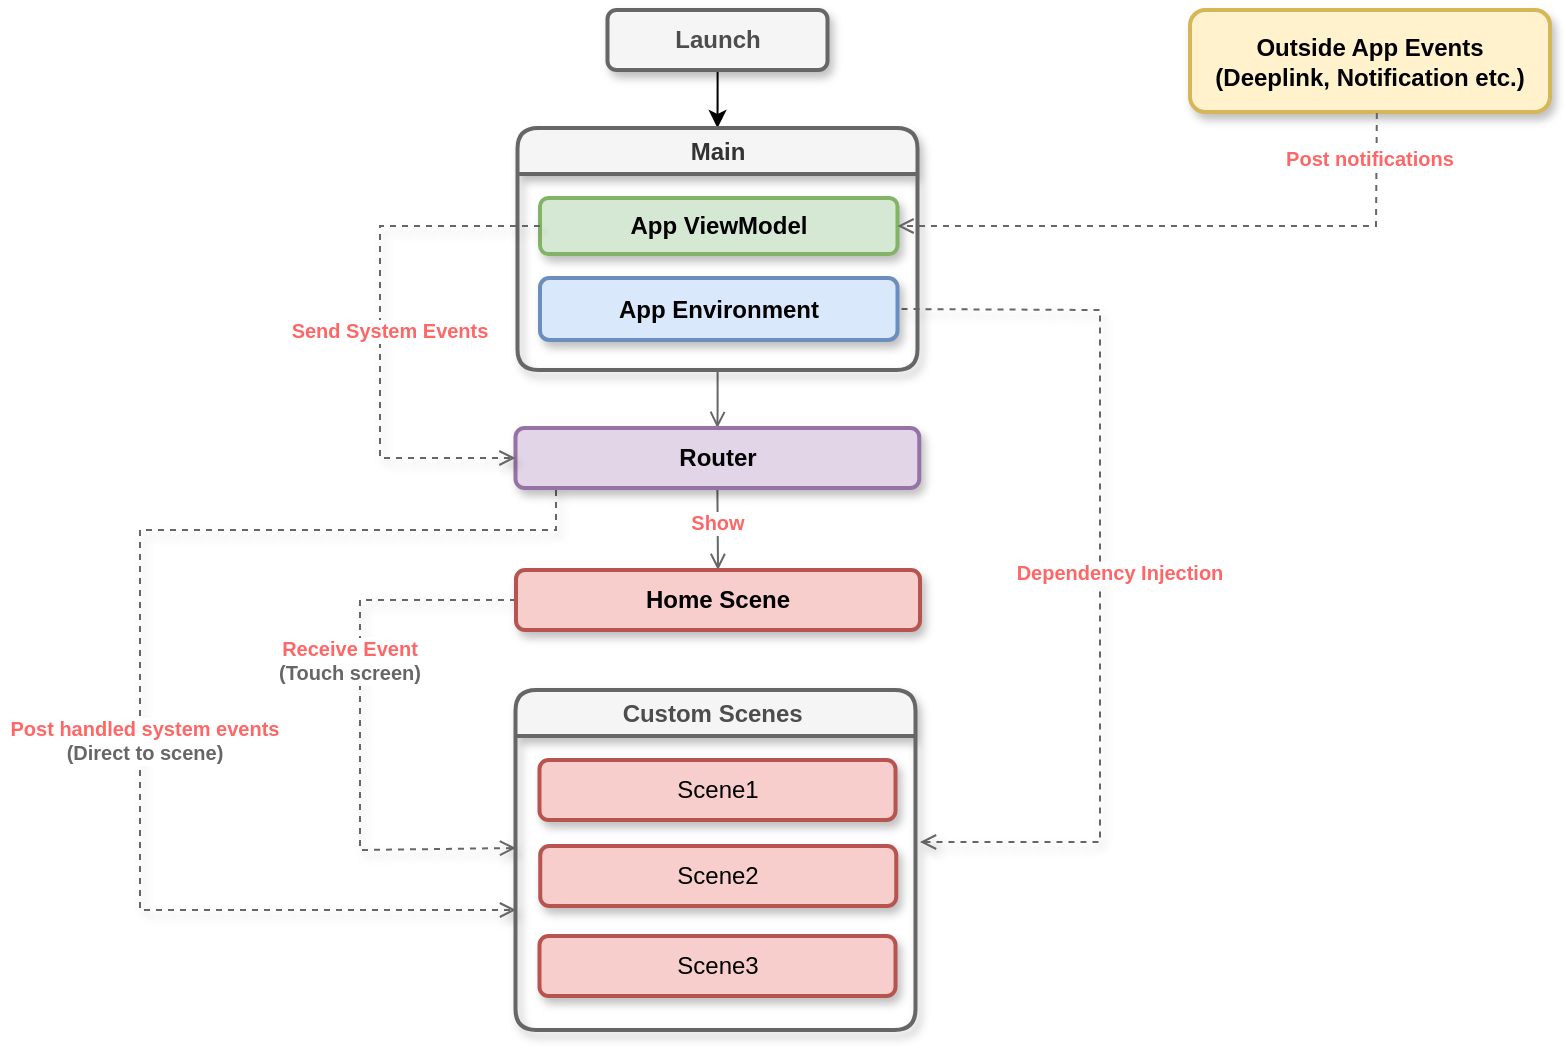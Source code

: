 <mxfile version="21.2.1" type="device" pages="5">
  <diagram name="AppFlow" id="THE9aw8xC50qih9O9k59">
    <mxGraphModel dx="906" dy="542" grid="1" gridSize="10" guides="1" tooltips="1" connect="1" arrows="1" fold="1" page="1" pageScale="1" pageWidth="850" pageHeight="1100" background="none" math="0" shadow="0">
      <root>
        <mxCell id="0" />
        <mxCell id="1" parent="0" />
        <mxCell id="T4Aroe1D3YYyowwL5sz7-17" value="" style="endArrow=none;html=1;rounded=0;fontFamily=Helvetica;fontSize=12;fontColor=#4D4D4D;fillColor=#f5f5f5;strokeColor=#666666;dashed=1;shadow=1;endFill=0;startArrow=open;startFill=0;entryX=1;entryY=0.5;entryDx=0;entryDy=0;" edge="1" parent="1" target="5xqoxoShE5C4zNrSkepH-6">
          <mxGeometry width="50" height="50" relative="1" as="geometry">
            <mxPoint x="510" y="426" as="sourcePoint" />
            <mxPoint x="510" y="140" as="targetPoint" />
            <Array as="points">
              <mxPoint x="600" y="426" />
              <mxPoint x="600" y="180" />
              <mxPoint x="600" y="160" />
            </Array>
          </mxGeometry>
        </mxCell>
        <mxCell id="EmvK7BiPmw_LCBJuUCXl-4" value="" style="endArrow=open;html=1;rounded=0;fontFamily=Helvetica;fontSize=12;fontColor=#4D4D4D;dashed=1;fillColor=#f5f5f5;strokeColor=#666666;shadow=1;endFill=0;" edge="1" parent="1">
          <mxGeometry width="50" height="50" relative="1" as="geometry">
            <mxPoint x="328" y="250" as="sourcePoint" />
            <mxPoint x="308" y="460" as="targetPoint" />
            <Array as="points">
              <mxPoint x="328" y="270" />
              <mxPoint x="120" y="270" />
              <mxPoint x="120" y="460" />
            </Array>
          </mxGeometry>
        </mxCell>
        <mxCell id="T4Aroe1D3YYyowwL5sz7-15" value="" style="endArrow=open;html=1;rounded=0;fontFamily=Helvetica;fontSize=12;fontColor=#4D4D4D;fillColor=#f5f5f5;strokeColor=#666666;shadow=1;dashed=1;exitX=0;exitY=0.5;exitDx=0;exitDy=0;endFill=0;" edge="1" parent="1" source="T4Aroe1D3YYyowwL5sz7-2">
          <mxGeometry width="50" height="50" relative="1" as="geometry">
            <mxPoint x="306" y="300" as="sourcePoint" />
            <mxPoint x="308" y="429" as="targetPoint" />
            <Array as="points">
              <mxPoint x="230" y="305" />
              <mxPoint x="230" y="430" />
            </Array>
          </mxGeometry>
        </mxCell>
        <mxCell id="5xqoxoShE5C4zNrSkepH-7" style="edgeStyle=orthogonalEdgeStyle;rounded=0;orthogonalLoop=1;jettySize=auto;html=1;fontFamily=Helvetica;fontSize=12;fontColor=#4D4D4D;startSize=23;entryX=0.5;entryY=0;entryDx=0;entryDy=0;" parent="1" source="b1-T8Dii-pzNEnpuG8tk-1" target="5xqoxoShE5C4zNrSkepH-1" edge="1">
          <mxGeometry relative="1" as="geometry">
            <mxPoint x="408.75" y="60" as="targetPoint" />
          </mxGeometry>
        </mxCell>
        <mxCell id="b1-T8Dii-pzNEnpuG8tk-1" value="Launch" style="rounded=1;whiteSpace=wrap;html=1;strokeWidth=2;fontStyle=1;shadow=1;fillColor=#f5f5f5;strokeColor=#666666;fontColor=#4D4D4D;" parent="1" vertex="1">
          <mxGeometry x="353.75" y="10" width="110" height="30" as="geometry" />
        </mxCell>
        <mxCell id="MheTMvELew123NZvhHA5-3" style="edgeStyle=orthogonalEdgeStyle;rounded=0;orthogonalLoop=1;jettySize=auto;html=1;entryX=0.5;entryY=0;entryDx=0;entryDy=0;fontFamily=Helvetica;fontSize=12;fontColor=#4D4D4D;startSize=23;strokeColor=#666666;endArrow=open;endFill=0;" parent="1" source="5xqoxoShE5C4zNrSkepH-1" target="MheTMvELew123NZvhHA5-1" edge="1">
          <mxGeometry relative="1" as="geometry" />
        </mxCell>
        <mxCell id="5xqoxoShE5C4zNrSkepH-1" value="Main" style="swimlane;whiteSpace=wrap;html=1;labelBorderColor=none;shadow=1;glass=0;rounded=1;strokeWidth=2;fillColor=#f5f5f5;fontColor=#333333;strokeColor=#666666;gradientColor=none;swimlaneLine=1;" parent="1" vertex="1">
          <mxGeometry x="308.75" y="69" width="200" height="121" as="geometry">
            <mxRectangle x="308.75" y="69" width="140" height="30" as="alternateBounds" />
          </mxGeometry>
        </mxCell>
        <UserObject label="&lt;b&gt;App ViewModel&lt;/b&gt;" link="data:page/id,O8WyDyeK4Frd9R3peBef" id="5xqoxoShE5C4zNrSkepH-3">
          <mxCell style="rounded=1;whiteSpace=wrap;html=1;shadow=1;strokeColor=#82b366;strokeWidth=2;fontFamily=Helvetica;fontSize=12;fillColor=#d5e8d4;" parent="5xqoxoShE5C4zNrSkepH-1" vertex="1">
            <mxGeometry x="11.25" y="35" width="178.75" height="28" as="geometry" />
          </mxCell>
        </UserObject>
        <UserObject label="&lt;b&gt;App Environment&lt;/b&gt;" link="data:page/id,qhx9A7RwXnPCcTzTf_GL" id="5xqoxoShE5C4zNrSkepH-6">
          <mxCell style="rounded=1;whiteSpace=wrap;html=1;shadow=1;strokeColor=#6c8ebf;strokeWidth=2;fontFamily=Helvetica;fontSize=12;fillColor=#dae8fc;" parent="5xqoxoShE5C4zNrSkepH-1" vertex="1">
            <mxGeometry x="11.25" y="75" width="178.75" height="31" as="geometry" />
          </mxCell>
        </UserObject>
        <mxCell id="T4Aroe1D3YYyowwL5sz7-3" style="rounded=0;orthogonalLoop=1;jettySize=auto;html=1;exitX=0.5;exitY=1;exitDx=0;exitDy=0;entryX=0.5;entryY=0;entryDx=0;entryDy=0;fontFamily=Helvetica;fontSize=12;fontColor=#4D4D4D;strokeWidth=1;strokeColor=#666666;endArrow=open;endFill=0;" edge="1" parent="1" source="MheTMvELew123NZvhHA5-1" target="T4Aroe1D3YYyowwL5sz7-2">
          <mxGeometry relative="1" as="geometry" />
        </mxCell>
        <UserObject label="&lt;b&gt;Router&lt;/b&gt;" id="MheTMvELew123NZvhHA5-1">
          <mxCell style="rounded=1;whiteSpace=wrap;html=1;shadow=1;strokeColor=#9673a6;strokeWidth=2;fontFamily=Helvetica;fontSize=12;fillColor=#e1d5e7;" parent="1" vertex="1">
            <mxGeometry x="307.75" y="219" width="201.87" height="30" as="geometry" />
          </mxCell>
        </UserObject>
        <UserObject label="Home Scene" link="data:page/id,DBMPwSNKQmRLSSh7ViZX" id="T4Aroe1D3YYyowwL5sz7-2">
          <mxCell style="rounded=1;whiteSpace=wrap;html=1;shadow=1;strokeColor=#b85450;strokeWidth=2;fontFamily=Helvetica;fontSize=12;fillColor=#f8cecc;fontStyle=1" vertex="1" parent="1">
            <mxGeometry x="308" y="290" width="202" height="30" as="geometry" />
          </mxCell>
        </UserObject>
        <mxCell id="T4Aroe1D3YYyowwL5sz7-4" value="&lt;font color=&quot;#ff6666&quot; style=&quot;font-size: 10px;&quot;&gt;Show&lt;/font&gt;" style="text;html=1;strokeColor=none;fillColor=none;align=center;verticalAlign=middle;whiteSpace=wrap;rounded=0;fontSize=10;fontFamily=Helvetica;fontColor=#FF9999;fontStyle=1;labelBackgroundColor=default;" vertex="1" parent="1">
          <mxGeometry x="393" y="256" width="32" height="20" as="geometry" />
        </mxCell>
        <mxCell id="T4Aroe1D3YYyowwL5sz7-5" value="Custom Scenes&amp;nbsp;" style="swimlane;whiteSpace=wrap;html=1;rounded=1;shadow=1;strokeColor=#666666;strokeWidth=2;fontFamily=Helvetica;fontSize=12;fontColor=#4D4D4D;fillColor=#f5f5f5;" vertex="1" parent="1">
          <mxGeometry x="307.75" y="350" width="200" height="170" as="geometry">
            <mxRectangle x="307.75" y="350" width="130" height="30" as="alternateBounds" />
          </mxGeometry>
        </mxCell>
        <UserObject label="Scene1" link="data:page/id,DBMPwSNKQmRLSSh7ViZX" id="T4Aroe1D3YYyowwL5sz7-6">
          <mxCell style="rounded=1;whiteSpace=wrap;html=1;shadow=1;strokeColor=#b85450;strokeWidth=2;fontFamily=Helvetica;fontSize=12;fillColor=#f8cecc;" vertex="1" parent="T4Aroe1D3YYyowwL5sz7-5">
            <mxGeometry x="12" y="35" width="178" height="30" as="geometry" />
          </mxCell>
        </UserObject>
        <UserObject label="Scene2" link="data:page/id,DBMPwSNKQmRLSSh7ViZX" id="T4Aroe1D3YYyowwL5sz7-8">
          <mxCell style="rounded=1;whiteSpace=wrap;html=1;shadow=1;strokeColor=#b85450;strokeWidth=2;fontFamily=Helvetica;fontSize=12;fillColor=#f8cecc;" vertex="1" parent="T4Aroe1D3YYyowwL5sz7-5">
            <mxGeometry x="12.37" y="78" width="178" height="30" as="geometry" />
          </mxCell>
        </UserObject>
        <UserObject label="Scene3" link="data:page/id,DBMPwSNKQmRLSSh7ViZX" id="T4Aroe1D3YYyowwL5sz7-9">
          <mxCell style="rounded=1;whiteSpace=wrap;html=1;shadow=1;strokeColor=#b85450;strokeWidth=2;fontFamily=Helvetica;fontSize=12;fillColor=#f8cecc;" vertex="1" parent="T4Aroe1D3YYyowwL5sz7-5">
            <mxGeometry x="12" y="123" width="178" height="30" as="geometry" />
          </mxCell>
        </UserObject>
        <mxCell id="T4Aroe1D3YYyowwL5sz7-16" value="&lt;font style=&quot;font-size: 10px;&quot;&gt;&lt;b style=&quot;font-size: 10px;&quot;&gt;&lt;font style=&quot;font-size: 10px;&quot; color=&quot;#ff6666&quot;&gt;Receive Event&lt;/font&gt;&lt;br style=&quot;font-size: 10px;&quot;&gt;&lt;font style=&quot;font-size: 10px;&quot; color=&quot;#666666&quot;&gt;(Touch screen)&lt;/font&gt;&lt;br style=&quot;font-size: 10px;&quot;&gt;&lt;/b&gt;&lt;/font&gt;" style="text;html=1;strokeColor=none;fillColor=none;align=center;verticalAlign=middle;whiteSpace=wrap;rounded=0;fontSize=10;fontFamily=Helvetica;fontColor=#4D4D4D;labelBackgroundColor=default;" vertex="1" parent="1">
          <mxGeometry x="170" y="320" width="110" height="30" as="geometry" />
        </mxCell>
        <mxCell id="T4Aroe1D3YYyowwL5sz7-18" value="&lt;font color=&quot;#ff6666&quot; style=&quot;font-size: 10px;&quot;&gt;&lt;b style=&quot;font-size: 10px;&quot;&gt;Dependency Injection&lt;/b&gt;&lt;/font&gt;" style="text;html=1;align=center;verticalAlign=middle;whiteSpace=wrap;rounded=0;fontSize=10;fontFamily=Helvetica;labelBackgroundColor=default;" vertex="1" parent="1">
          <mxGeometry x="550" y="276" width="120" height="30" as="geometry" />
        </mxCell>
        <mxCell id="EmvK7BiPmw_LCBJuUCXl-2" value="" style="endArrow=open;html=1;rounded=0;fontFamily=Helvetica;fontSize=12;fontColor=#4D4D4D;dashed=1;fillColor=#f5f5f5;strokeColor=#666666;exitX=0;exitY=0.5;exitDx=0;exitDy=0;entryX=0;entryY=0.5;entryDx=0;entryDy=0;shadow=1;endFill=0;" edge="1" parent="1" source="5xqoxoShE5C4zNrSkepH-3" target="MheTMvELew123NZvhHA5-1">
          <mxGeometry width="50" height="50" relative="1" as="geometry">
            <mxPoint x="308.75" y="120" as="sourcePoint" />
            <mxPoint x="307" y="230" as="targetPoint" />
            <Array as="points">
              <mxPoint x="240" y="118" />
              <mxPoint x="240" y="170" />
              <mxPoint x="240" y="234" />
            </Array>
          </mxGeometry>
        </mxCell>
        <mxCell id="EmvK7BiPmw_LCBJuUCXl-3" value="&lt;b style=&quot;font-size: 10px;&quot;&gt;&lt;font style=&quot;font-size: 10px;&quot; color=&quot;#ff6666&quot;&gt;Send System Events&lt;/font&gt;&lt;/b&gt;" style="text;html=1;align=center;verticalAlign=middle;whiteSpace=wrap;rounded=0;fontSize=10;fontFamily=Helvetica;shadow=0;labelBackgroundColor=default;labelBorderColor=none;" vertex="1" parent="1">
          <mxGeometry x="190" y="160" width="110" height="20" as="geometry" />
        </mxCell>
        <mxCell id="EmvK7BiPmw_LCBJuUCXl-5" value="&lt;b style=&quot;font-size: 10px;&quot;&gt;&lt;font style=&quot;font-size: 10px;&quot;&gt;&lt;font color=&quot;#ff6666&quot;&gt;Post handled system events&lt;/font&gt;&lt;br&gt;&lt;font color=&quot;#666666&quot;&gt;(Direct to scene)&lt;/font&gt;&lt;br&gt;&lt;/font&gt;&lt;/b&gt;" style="text;html=1;strokeColor=none;fillColor=none;align=center;verticalAlign=middle;whiteSpace=wrap;rounded=0;fontSize=10;fontFamily=Helvetica;fontColor=#4D4D4D;labelBackgroundColor=default;" vertex="1" parent="1">
          <mxGeometry x="50" y="360" width="145" height="30" as="geometry" />
        </mxCell>
        <mxCell id="EmvK7BiPmw_LCBJuUCXl-11" value="Outside App Events&lt;br&gt;(Deeplink, Notification etc.)" style="rounded=1;whiteSpace=wrap;html=1;shadow=1;strokeColor=#d6b656;strokeWidth=2;fontFamily=Helvetica;fontSize=12;fillColor=#fff2cc;fontStyle=1" vertex="1" parent="1">
          <mxGeometry x="645" y="10" width="180" height="51" as="geometry" />
        </mxCell>
        <mxCell id="EmvK7BiPmw_LCBJuUCXl-12" value="" style="endArrow=open;html=1;rounded=0;labelBackgroundColor=default;strokeColor=#666666;strokeWidth=1;fontFamily=Helvetica;fontSize=12;fontColor=#4D4D4D;shape=connector;entryX=1;entryY=0.5;entryDx=0;entryDy=0;dashed=1;endFill=0;exitX=0.519;exitY=1.01;exitDx=0;exitDy=0;exitPerimeter=0;" edge="1" parent="1" source="EmvK7BiPmw_LCBJuUCXl-11" target="5xqoxoShE5C4zNrSkepH-3">
          <mxGeometry width="50" height="50" relative="1" as="geometry">
            <mxPoint x="740" y="118" as="sourcePoint" />
            <mxPoint x="750" y="110" as="targetPoint" />
            <Array as="points">
              <mxPoint x="738" y="118" />
            </Array>
          </mxGeometry>
        </mxCell>
        <mxCell id="EmvK7BiPmw_LCBJuUCXl-13" value="&lt;span style=&quot;font-size: 10px;&quot;&gt;&lt;font style=&quot;font-size: 10px;&quot;&gt;Post notifications&lt;/font&gt;&lt;/span&gt;" style="text;html=1;strokeColor=none;fillColor=none;align=center;verticalAlign=middle;whiteSpace=wrap;rounded=0;fontSize=10;fontFamily=Helvetica;fontColor=#FF6666;labelBackgroundColor=default;fontStyle=1" vertex="1" parent="1">
          <mxGeometry x="690" y="69" width="90" height="30" as="geometry" />
        </mxCell>
      </root>
    </mxGraphModel>
  </diagram>
  <diagram id="qhx9A7RwXnPCcTzTf_GL" name="App Environment">
    <mxGraphModel dx="1139" dy="681" grid="1" gridSize="10" guides="1" tooltips="1" connect="1" arrows="1" fold="1" page="1" pageScale="1" pageWidth="850" pageHeight="1100" math="0" shadow="0">
      <root>
        <mxCell id="0" />
        <mxCell id="1" parent="0" />
        <mxCell id="29X90MTmfKGoUMo8JZHX-1" value="App Environment" style="rounded=1;whiteSpace=wrap;html=1;fillColor=#f5f5f5;fontColor=#333333;strokeColor=#666666;strokeWidth=2;fontStyle=1" parent="1" vertex="1">
          <mxGeometry x="365" y="20" width="120" height="40" as="geometry" />
        </mxCell>
      </root>
    </mxGraphModel>
  </diagram>
  <diagram id="O8WyDyeK4Frd9R3peBef" name="App ViewModel">
    <mxGraphModel dx="1766" dy="1056" grid="1" gridSize="10" guides="1" tooltips="1" connect="1" arrows="1" fold="1" page="1" pageScale="1" pageWidth="850" pageHeight="1100" math="0" shadow="0">
      <root>
        <mxCell id="0" />
        <mxCell id="1" parent="0" />
        <mxCell id="Tja-g-7-BzkszrN-ST8d-3" style="edgeStyle=none;shape=connector;rounded=0;orthogonalLoop=1;jettySize=auto;html=1;exitX=0;exitY=1;exitDx=0;exitDy=0;labelBackgroundColor=default;strokeColor=#666666;strokeWidth=1;fontFamily=Helvetica;fontSize=12;fontColor=#4D4D4D;endArrow=open;endFill=0;" edge="1" parent="1">
          <mxGeometry relative="1" as="geometry">
            <mxPoint x="490.0" y="130" as="sourcePoint" />
            <mxPoint x="490.0" y="130" as="targetPoint" />
          </mxGeometry>
        </mxCell>
        <mxCell id="Tja-g-7-BzkszrN-ST8d-4" style="edgeStyle=none;shape=connector;rounded=0;orthogonalLoop=1;jettySize=auto;html=1;exitX=0.75;exitY=0;exitDx=0;exitDy=0;labelBackgroundColor=default;strokeColor=#666666;strokeWidth=1;fontFamily=Helvetica;fontSize=12;fontColor=#4D4D4D;endArrow=open;endFill=0;" edge="1" parent="1">
          <mxGeometry relative="1" as="geometry">
            <mxPoint x="252.5" y="110" as="sourcePoint" />
            <mxPoint x="252.5" y="110" as="targetPoint" />
          </mxGeometry>
        </mxCell>
        <mxCell id="3CR82QxmwG6Dwl-3h2Hg-3" value="" style="group" vertex="1" connectable="0" parent="1">
          <mxGeometry x="10" y="10" width="120" height="60" as="geometry" />
        </mxCell>
        <mxCell id="3CR82QxmwG6Dwl-3h2Hg-1" value="" style="verticalLabelPosition=bottom;verticalAlign=top;html=1;shape=mxgraph.basic.patternFillRect;fillStyle=diag;step=5;fillStrokeWidth=0.2;fillStrokeColor=#dddddd;rounded=1;shadow=1;strokeColor=#666666;strokeWidth=2;fontFamily=Helvetica;fontSize=12;fontColor=#4D4D4D;fillColor=#f5f5f5;" vertex="1" parent="3CR82QxmwG6Dwl-3h2Hg-3">
          <mxGeometry width="120" height="60" as="geometry" />
        </mxCell>
        <mxCell id="3CR82QxmwG6Dwl-3h2Hg-2" value="App ViewModel" style="text;html=1;strokeColor=none;fillColor=none;align=center;verticalAlign=middle;whiteSpace=wrap;rounded=0;fontSize=12;fontFamily=Helvetica;fontColor=#4D4D4D;fontStyle=1" vertex="1" parent="3CR82QxmwG6Dwl-3h2Hg-3">
          <mxGeometry x="12" y="15" width="95" height="30" as="geometry" />
        </mxCell>
        <mxCell id="3CR82QxmwG6Dwl-3h2Hg-7" value="" style="group" vertex="1" connectable="0" parent="1">
          <mxGeometry x="10" y="190" width="750" height="270" as="geometry" />
        </mxCell>
        <mxCell id="3CR82QxmwG6Dwl-3h2Hg-4" value="" style="verticalLabelPosition=bottom;verticalAlign=top;html=1;shape=mxgraph.basic.patternFillRect;fillStyle=diag;step=5;fillStrokeWidth=0.2;fillStrokeColor=#dddddd;rounded=1;shadow=1;strokeColor=#36393d;strokeWidth=2;fontFamily=Helvetica;fontSize=12;fillColor=#f9f7ed;" vertex="1" parent="3CR82QxmwG6Dwl-3h2Hg-7">
          <mxGeometry width="750" height="270" as="geometry" />
        </mxCell>
        <mxCell id="3CR82QxmwG6Dwl-3h2Hg-5" value="" style="group" vertex="1" connectable="0" parent="3CR82QxmwG6Dwl-3h2Hg-7">
          <mxGeometry x="20" y="20" width="340" height="230" as="geometry" />
        </mxCell>
        <mxCell id="Tja-g-7-BzkszrN-ST8d-20" value="Input" style="swimlane;whiteSpace=wrap;html=1;rounded=1;shadow=1;strokeColor=#d79b00;strokeWidth=2;fontFamily=Helvetica;fontSize=12;fillColor=#ffe6cc;startSize=30;" vertex="1" parent="3CR82QxmwG6Dwl-3h2Hg-5">
          <mxGeometry width="340" height="170" as="geometry" />
        </mxCell>
        <mxCell id="Tja-g-7-BzkszrN-ST8d-12" value="+ method: appDidEnterBackground( : _)" style="text;strokeColor=none;fillColor=none;align=left;verticalAlign=top;spacingLeft=4;spacingRight=4;overflow=hidden;rotatable=0;points=[[0,0.5],[1,0.5]];portConstraint=eastwest;whiteSpace=wrap;html=1;fontSize=12;fontFamily=Helvetica;fontColor=#4D4D4D;fontStyle=1" vertex="1" parent="Tja-g-7-BzkszrN-ST8d-20">
          <mxGeometry y="40" width="340" height="30" as="geometry" />
        </mxCell>
        <mxCell id="Tja-g-7-BzkszrN-ST8d-10" value="+ method: appDidReceiveRemoteNotification( : _)" style="text;strokeColor=none;fillColor=none;align=left;verticalAlign=top;spacingLeft=4;spacingRight=4;overflow=hidden;rotatable=0;points=[[0,0.5],[1,0.5]];portConstraint=eastwest;whiteSpace=wrap;html=1;fontSize=12;fontFamily=Helvetica;fontColor=#4D4D4D;fontStyle=1" vertex="1" parent="Tja-g-7-BzkszrN-ST8d-20">
          <mxGeometry y="70" width="340" height="30" as="geometry" />
        </mxCell>
        <mxCell id="Tja-g-7-BzkszrN-ST8d-9" value="+ method: appDidEnterForeground( : _)" style="text;strokeColor=none;fillColor=none;align=left;verticalAlign=top;spacingLeft=4;spacingRight=4;overflow=hidden;rotatable=0;points=[[0,0.5],[1,0.5]];portConstraint=eastwest;whiteSpace=wrap;html=1;fontSize=12;fontFamily=Helvetica;fontColor=#4D4D4D;fontStyle=1" vertex="1" parent="Tja-g-7-BzkszrN-ST8d-20">
          <mxGeometry y="100" width="340" height="30" as="geometry" />
        </mxCell>
        <mxCell id="Tja-g-7-BzkszrN-ST8d-8" value="+ method:&amp;nbsp; appDidFinishLaunch( : _)&amp;nbsp;" style="text;strokeColor=none;fillColor=none;align=left;verticalAlign=top;spacingLeft=4;spacingRight=4;overflow=hidden;rotatable=0;points=[[0,0.5],[1,0.5]];portConstraint=eastwest;whiteSpace=wrap;html=1;fontSize=12;fontFamily=Helvetica;fontColor=#4D4D4D;fontStyle=1" vertex="1" parent="Tja-g-7-BzkszrN-ST8d-20">
          <mxGeometry y="130" width="340" height="26" as="geometry" />
        </mxCell>
        <mxCell id="Tja-g-7-BzkszrN-ST8d-23" value="&lt;b&gt;&lt;font&gt;Input properties are depends on what kind of system events that os offer to you.&lt;/font&gt;&lt;/b&gt;" style="text;html=1;strokeColor=none;fillColor=none;align=center;verticalAlign=middle;whiteSpace=wrap;rounded=0;fontSize=12;fontFamily=Helvetica;fontColor=#4D4D4D;labelBackgroundColor=none;" vertex="1" parent="3CR82QxmwG6Dwl-3h2Hg-5">
          <mxGeometry x="30" y="190" width="260" height="40" as="geometry" />
        </mxCell>
        <mxCell id="3CR82QxmwG6Dwl-3h2Hg-6" value="" style="group" vertex="1" connectable="0" parent="3CR82QxmwG6Dwl-3h2Hg-7">
          <mxGeometry x="420" y="20" width="310" height="230" as="geometry" />
        </mxCell>
        <mxCell id="Tja-g-7-BzkszrN-ST8d-15" value="Output" style="swimlane;whiteSpace=wrap;html=1;rounded=1;shadow=1;strokeColor=#9673a6;strokeWidth=2;fontFamily=Helvetica;fontSize=12;fillColor=#e1d5e7;startSize=30;" vertex="1" parent="3CR82QxmwG6Dwl-3h2Hg-6">
          <mxGeometry width="310" height="170" as="geometry" />
        </mxCell>
        <mxCell id="Tja-g-7-BzkszrN-ST8d-16" value="&amp;nbsp;+ appIconBadgeNumber: Obeservable&amp;lt;Int&amp;gt;" style="text;html=1;strokeColor=none;fillColor=none;align=left;verticalAlign=top;whiteSpace=wrap;rounded=0;fontSize=12;fontFamily=Helvetica;fontColor=#4D4D4D;fontStyle=1" vertex="1" parent="Tja-g-7-BzkszrN-ST8d-15">
          <mxGeometry y="40" width="310" height="30" as="geometry" />
        </mxCell>
        <mxCell id="Tja-g-7-BzkszrN-ST8d-17" value="&amp;nbsp;+ forceLogout: Obeservable&amp;lt;Void&amp;gt;" style="text;html=1;strokeColor=none;fillColor=none;align=left;verticalAlign=top;whiteSpace=wrap;rounded=0;fontSize=12;fontFamily=Helvetica;fontColor=#4D4D4D;fontStyle=1" vertex="1" parent="Tja-g-7-BzkszrN-ST8d-15">
          <mxGeometry y="70" width="310" height="30" as="geometry" />
        </mxCell>
        <mxCell id="Tja-g-7-BzkszrN-ST8d-18" value="&amp;nbsp;+ goToSomeScenes: Obeservable: &amp;lt;Void&amp;gt;" style="text;html=1;strokeColor=none;fillColor=none;align=left;verticalAlign=top;whiteSpace=wrap;rounded=0;fontSize=12;fontFamily=Helvetica;fontColor=#4D4D4D;fontStyle=1" vertex="1" parent="Tja-g-7-BzkszrN-ST8d-15">
          <mxGeometry y="100" width="310" height="30" as="geometry" />
        </mxCell>
        <mxCell id="Tja-g-7-BzkszrN-ST8d-24" value="Output properties are depends on what kind of functions we plan to do." style="text;html=1;strokeColor=none;fillColor=none;align=center;verticalAlign=middle;whiteSpace=wrap;rounded=0;fontSize=12;fontFamily=Helvetica;fontColor=#4D4D4D;labelBackgroundColor=none;fontStyle=1" vertex="1" parent="3CR82QxmwG6Dwl-3h2Hg-6">
          <mxGeometry x="30" y="190" width="250" height="40" as="geometry" />
        </mxCell>
        <mxCell id="pZhl2qjzqqXaxwK_qgVu-1" value="Basics" style="rounded=1;whiteSpace=wrap;html=1;shadow=1;strokeColor=#36393d;strokeWidth=2;fontFamily=Helvetica;fontSize=12;fillColor=#f9f7ed;fontStyle=1" vertex="1" parent="1">
          <mxGeometry x="10" y="140" width="120" height="40" as="geometry" />
        </mxCell>
        <mxCell id="pZhl2qjzqqXaxwK_qgVu-2" value="Example" style="rounded=1;whiteSpace=wrap;html=1;shadow=1;strokeColor=#36393d;strokeWidth=2;fontFamily=Helvetica;fontSize=12;fillColor=#f9f7ed;fontStyle=1" vertex="1" parent="1">
          <mxGeometry x="10" y="510" width="120" height="40" as="geometry" />
        </mxCell>
        <mxCell id="pZhl2qjzqqXaxwK_qgVu-15" value="" style="group" vertex="1" connectable="0" parent="1">
          <mxGeometry x="41" y="590" width="950" height="1850" as="geometry" />
        </mxCell>
        <mxCell id="pZhl2qjzqqXaxwK_qgVu-4" value="" style="group" vertex="1" connectable="0" parent="pZhl2qjzqqXaxwK_qgVu-15">
          <mxGeometry width="950" height="1850" as="geometry" />
        </mxCell>
        <mxCell id="pZhl2qjzqqXaxwK_qgVu-13" value="" style="verticalLabelPosition=bottom;verticalAlign=top;html=1;shape=mxgraph.basic.patternFillRect;fillStyle=diag;step=5;fillStrokeWidth=0.2;fillStrokeColor=#dddddd;rounded=1;shadow=1;strokeColor=#36393d;strokeWidth=2;fontFamily=Helvetica;fontSize=12;fillColor=#f9f7ed;" vertex="1" parent="pZhl2qjzqqXaxwK_qgVu-4">
          <mxGeometry x="-30" y="-30" width="980" height="1880" as="geometry" />
        </mxCell>
        <mxCell id="pZhl2qjzqqXaxwK_qgVu-14" value="" style="group" vertex="1" connectable="0" parent="pZhl2qjzqqXaxwK_qgVu-4">
          <mxGeometry width="420" height="200" as="geometry" />
        </mxCell>
        <mxCell id="Tja-g-7-BzkszrN-ST8d-36" value="&lt;p style=&quot;margin: 0px; font-variant-numeric: normal; font-variant-east-asian: normal; font-variant-alternates: normal; font-kerning: auto; font-optical-sizing: auto; font-feature-settings: normal; font-variation-settings: normal; font-stretch: normal; font-size: 14px; line-height: normal; font-family: &amp;quot;Fira Code&amp;quot;; color: rgb(155, 35, 147); background-color: rgb(255, 255, 255); text-align: start;&quot; class=&quot;p1&quot;&gt;public protocol&lt;span style=&quot;color: rgba(0, 0, 0, 0.85);&quot; class=&quot;s1&quot;&gt; &lt;/span&gt;&lt;span style=&quot;color: rgb(11, 79, 121);&quot; class=&quot;s2&quot;&gt;AppViewModel&lt;/span&gt;&lt;span style=&quot;color: rgba(0, 0, 0, 0.85);&quot; class=&quot;s1&quot;&gt; {&lt;/span&gt;&lt;/p&gt;&lt;p style=&quot;margin: 0px; font-variant-numeric: normal; font-variant-east-asian: normal; font-variant-alternates: normal; font-kerning: auto; font-optical-sizing: auto; font-feature-settings: normal; font-variation-settings: normal; font-stretch: normal; font-size: 14px; line-height: normal; font-family: &amp;quot;Fira Code&amp;quot;; color: rgba(0, 0, 0, 0.85); background-color: rgb(255, 255, 255); min-height: 20px; text-align: start;&quot; class=&quot;p2&quot;&gt;&lt;span class=&quot;Apple-converted-space&quot;&gt;&amp;nbsp;&amp;nbsp; &amp;nbsp;&lt;/span&gt;&lt;/p&gt;&lt;p style=&quot;margin: 0px; font-variant-numeric: normal; font-variant-east-asian: normal; font-variant-alternates: normal; font-kerning: auto; font-optical-sizing: auto; font-feature-settings: normal; font-variation-settings: normal; font-stretch: normal; font-size: 14px; line-height: normal; font-family: &amp;quot;Fira Code&amp;quot;; color: rgb(28, 70, 74); background-color: rgb(255, 255, 255); text-align: start;&quot; class=&quot;p3&quot;&gt;&lt;span style=&quot;color: rgba(0, 0, 0, 0.85);&quot; class=&quot;s1&quot;&gt;&amp;nbsp; &amp;nbsp; &lt;/span&gt;&lt;span style=&quot;color: rgb(155, 35, 147);&quot; class=&quot;s3&quot;&gt;var&lt;/span&gt;&lt;span style=&quot;color: rgba(0, 0, 0, 0.85);&quot; class=&quot;s1&quot;&gt; &lt;/span&gt;&lt;span style=&quot;color: rgb(15, 104, 160);&quot; class=&quot;s4&quot;&gt;inputs&lt;/span&gt;&lt;span style=&quot;color: rgba(0, 0, 0, 0.85);&quot; class=&quot;s1&quot;&gt;: &lt;/span&gt;AppViewModelInputs&lt;span style=&quot;color: rgba(0, 0, 0, 0.85);&quot; class=&quot;s1&quot;&gt; { &lt;/span&gt;&lt;span style=&quot;color: rgb(155, 35, 147);&quot; class=&quot;s3&quot;&gt;get&lt;/span&gt;&lt;span style=&quot;color: rgba(0, 0, 0, 0.85);&quot; class=&quot;s1&quot;&gt; }&lt;/span&gt;&lt;/p&gt;&lt;p style=&quot;margin: 0px; font-variant-numeric: normal; font-variant-east-asian: normal; font-variant-alternates: normal; font-kerning: auto; font-optical-sizing: auto; font-feature-settings: normal; font-variation-settings: normal; font-stretch: normal; font-size: 14px; line-height: normal; font-family: &amp;quot;Fira Code&amp;quot;; color: rgba(0, 0, 0, 0.85); background-color: rgb(255, 255, 255); min-height: 20px; text-align: start;&quot; class=&quot;p2&quot;&gt;&lt;span class=&quot;Apple-converted-space&quot;&gt;&amp;nbsp;&amp;nbsp; &amp;nbsp;&lt;/span&gt;&lt;/p&gt;&lt;p style=&quot;margin: 0px; font-variant-numeric: normal; font-variant-east-asian: normal; font-variant-alternates: normal; font-kerning: auto; font-optical-sizing: auto; font-feature-settings: normal; font-variation-settings: normal; font-stretch: normal; font-size: 14px; line-height: normal; font-family: &amp;quot;Fira Code&amp;quot;; color: rgb(28, 70, 74); background-color: rgb(255, 255, 255); text-align: start;&quot; class=&quot;p3&quot;&gt;&lt;span style=&quot;color: rgba(0, 0, 0, 0.85);&quot; class=&quot;s1&quot;&gt;&amp;nbsp; &amp;nbsp; &lt;/span&gt;&lt;span style=&quot;color: rgb(155, 35, 147);&quot; class=&quot;s3&quot;&gt;var&lt;/span&gt;&lt;span style=&quot;color: rgba(0, 0, 0, 0.85);&quot; class=&quot;s1&quot;&gt; &lt;/span&gt;&lt;span style=&quot;color: rgb(15, 104, 160);&quot; class=&quot;s4&quot;&gt;outputs&lt;/span&gt;&lt;span style=&quot;color: rgba(0, 0, 0, 0.85);&quot; class=&quot;s1&quot;&gt;: &lt;/span&gt;AppViewModelOutputs&lt;span style=&quot;color: rgba(0, 0, 0, 0.85);&quot; class=&quot;s1&quot;&gt; { &lt;/span&gt;&lt;span style=&quot;color: rgb(155, 35, 147);&quot; class=&quot;s3&quot;&gt;get&lt;/span&gt;&lt;span style=&quot;color: rgba(0, 0, 0, 0.85);&quot; class=&quot;s1&quot;&gt; }&lt;/span&gt;&lt;/p&gt;&lt;p style=&quot;margin: 0px; font-variant-numeric: normal; font-variant-east-asian: normal; font-variant-alternates: normal; font-kerning: auto; font-optical-sizing: auto; font-feature-settings: normal; font-variation-settings: normal; font-stretch: normal; font-size: 14px; line-height: normal; font-family: &amp;quot;Fira Code&amp;quot;; color: rgba(0, 0, 0, 0.85); background-color: rgb(255, 255, 255); min-height: 20px; text-align: start;&quot; class=&quot;p2&quot;&gt;&lt;span class=&quot;Apple-converted-space&quot;&gt;&amp;nbsp;&amp;nbsp; &amp;nbsp;&lt;/span&gt;&lt;/p&gt;&lt;p style=&quot;margin: 0px; font-variant-numeric: normal; font-variant-east-asian: normal; font-variant-alternates: normal; font-kerning: auto; font-optical-sizing: auto; font-feature-settings: normal; font-variation-settings: normal; font-stretch: normal; font-size: 14px; line-height: normal; font-family: &amp;quot;Fira Code&amp;quot;; color: rgba(0, 0, 0, 0.85); background-color: rgb(255, 255, 255); text-align: start;&quot; class=&quot;p4&quot;&gt;}&lt;/p&gt;" style="rounded=1;whiteSpace=wrap;html=1;shadow=1;strokeWidth=2;fontFamily=Helvetica;fontSize=12;arcSize=4;" vertex="1" parent="pZhl2qjzqqXaxwK_qgVu-14">
          <mxGeometry y="40" width="420" height="160" as="geometry" />
        </mxCell>
        <mxCell id="pZhl2qjzqqXaxwK_qgVu-3" value="ViewModel" style="rounded=1;whiteSpace=wrap;html=1;shadow=1;strokeColor=#36393d;strokeWidth=2;fontFamily=Helvetica;fontSize=12;fillColor=#cce5ff;" vertex="1" parent="pZhl2qjzqqXaxwK_qgVu-14">
          <mxGeometry width="90" height="30" as="geometry" />
        </mxCell>
        <mxCell id="pZhl2qjzqqXaxwK_qgVu-6" value="" style="group;arcSize=4;" vertex="1" connectable="0" parent="pZhl2qjzqqXaxwK_qgVu-15">
          <mxGeometry y="220" width="760" height="260" as="geometry" />
        </mxCell>
        <mxCell id="Tja-g-7-BzkszrN-ST8d-35" value="&lt;p style=&quot;margin: 0px; font-variant-numeric: normal; font-variant-east-asian: normal; font-variant-alternates: normal; font-kerning: auto; font-optical-sizing: auto; font-feature-settings: normal; font-variation-settings: normal; font-stretch: normal; font-size: 14px; line-height: normal; font-family: &amp;quot;Fira Code&amp;quot;; color: rgb(11, 79, 121); background-color: rgb(255, 255, 255); text-align: start;&quot; class=&quot;p1&quot;&gt;public&lt;span style=&quot;color: rgba(0, 0, 0, 0.85);&quot; class=&quot;s2&quot;&gt; &lt;/span&gt;&lt;span style=&quot;color: rgb(155, 35, 147);&quot; class=&quot;s1&quot;&gt;protocol&lt;/span&gt;&lt;span style=&quot;color: rgba(0, 0, 0, 0.85);&quot; class=&quot;s2&quot;&gt; &lt;/span&gt;AppViewModelInputs&lt;span style=&quot;color: rgba(0, 0, 0, 0.85);&quot; class=&quot;s2&quot;&gt; {&lt;/span&gt;&lt;/p&gt;&lt;p style=&quot;margin: 0px; font-variant-numeric: normal; font-variant-east-asian: normal; font-variant-alternates: normal; font-kerning: auto; font-optical-sizing: auto; font-feature-settings: normal; font-variation-settings: normal; font-stretch: normal; font-size: 14px; line-height: normal; font-family: &amp;quot;Fira Code&amp;quot;; color: rgba(0, 0, 0, 0.85); background-color: rgb(255, 255, 255); min-height: 20px; text-align: start;&quot; class=&quot;p2&quot;&gt;&lt;span class=&quot;Apple-converted-space&quot;&gt;&amp;nbsp;&amp;nbsp; &amp;nbsp;&lt;/span&gt;&lt;/p&gt;&lt;p style=&quot;margin: 0px; font-variant-numeric: normal; font-variant-east-asian: normal; font-variant-alternates: normal; font-kerning: auto; font-optical-sizing: auto; font-feature-settings: normal; font-variation-settings: normal; font-stretch: normal; font-size: 14px; line-height: normal; font-family: &amp;quot;Fira Code&amp;quot;; color: rgb(15, 104, 160); background-color: rgb(255, 255, 255); text-align: start;&quot; class=&quot;p3&quot;&gt;&lt;span style=&quot;color: rgba(0, 0, 0, 0.85);&quot; class=&quot;s2&quot;&gt;&amp;nbsp; &amp;nbsp; &lt;/span&gt;&lt;span style=&quot;color: rgb(155, 35, 147);&quot; class=&quot;s1&quot;&gt;func&lt;/span&gt;&lt;span style=&quot;color: rgba(0, 0, 0, 0.85);&quot; class=&quot;s2&quot;&gt; &lt;/span&gt;appDidFinishLanuch&lt;span style=&quot;color: rgba(0, 0, 0, 0.85);&quot; class=&quot;s2&quot;&gt;(&lt;/span&gt;_&lt;span style=&quot;color: rgba(0, 0, 0, 0.85);&quot; class=&quot;s2&quot;&gt; app: &lt;/span&gt;&lt;span style=&quot;color: rgb(28, 70, 74);&quot; class=&quot;s3&quot;&gt;App&lt;/span&gt;&lt;span style=&quot;color: rgba(0, 0, 0, 0.85);&quot; class=&quot;s2&quot;&gt;, &lt;/span&gt;launchOptions&lt;span style=&quot;color: rgba(0, 0, 0, 0.85);&quot; class=&quot;s2&quot;&gt;: [&lt;/span&gt;&lt;span style=&quot;color: rgb(28, 70, 74);&quot; class=&quot;s3&quot;&gt;App&lt;/span&gt;&lt;span style=&quot;color: rgba(0, 0, 0, 0.85);&quot; class=&quot;s2&quot;&gt;.&lt;/span&gt;&lt;span style=&quot;color: rgb(28, 70, 74);&quot; class=&quot;s3&quot;&gt;LaunchOptionsKey&lt;/span&gt;&lt;span style=&quot;color: rgba(0, 0, 0, 0.85);&quot; class=&quot;s2&quot;&gt;: &lt;/span&gt;&lt;span style=&quot;color: rgb(155, 35, 147);&quot; class=&quot;s1&quot;&gt;Any&lt;/span&gt;&lt;span style=&quot;color: rgba(0, 0, 0, 0.85);&quot; class=&quot;s2&quot;&gt;])&lt;/span&gt;&lt;/p&gt;&lt;p style=&quot;margin: 0px; font-variant-numeric: normal; font-variant-east-asian: normal; font-variant-alternates: normal; font-kerning: auto; font-optical-sizing: auto; font-feature-settings: normal; font-variation-settings: normal; font-stretch: normal; font-size: 14px; line-height: normal; font-family: &amp;quot;Fira Code&amp;quot;; color: rgba(0, 0, 0, 0.85); background-color: rgb(255, 255, 255); min-height: 20px; text-align: start;&quot; class=&quot;p2&quot;&gt;&lt;span class=&quot;Apple-converted-space&quot;&gt;&amp;nbsp;&amp;nbsp; &amp;nbsp;&lt;/span&gt;&lt;/p&gt;&lt;p style=&quot;margin: 0px; font-variant-numeric: normal; font-variant-east-asian: normal; font-variant-alternates: normal; font-kerning: auto; font-optical-sizing: auto; font-feature-settings: normal; font-variation-settings: normal; font-stretch: normal; font-size: 14px; line-height: normal; font-family: &amp;quot;Fira Code&amp;quot;; color: rgb(15, 104, 160); background-color: rgb(255, 255, 255); text-align: start;&quot; class=&quot;p3&quot;&gt;&lt;span style=&quot;color: rgba(0, 0, 0, 0.85);&quot; class=&quot;s2&quot;&gt;&amp;nbsp; &amp;nbsp; &lt;/span&gt;&lt;span style=&quot;color: rgb(155, 35, 147);&quot; class=&quot;s1&quot;&gt;func&lt;/span&gt;&lt;span style=&quot;color: rgba(0, 0, 0, 0.85);&quot; class=&quot;s2&quot;&gt; &lt;/span&gt;appDidEnterForeground&lt;span style=&quot;color: rgba(0, 0, 0, 0.85);&quot; class=&quot;s2&quot;&gt;()&lt;/span&gt;&lt;/p&gt;&lt;p style=&quot;margin: 0px; font-variant-numeric: normal; font-variant-east-asian: normal; font-variant-alternates: normal; font-kerning: auto; font-optical-sizing: auto; font-feature-settings: normal; font-variation-settings: normal; font-stretch: normal; font-size: 14px; line-height: normal; font-family: &amp;quot;Fira Code&amp;quot;; color: rgba(0, 0, 0, 0.85); background-color: rgb(255, 255, 255); min-height: 20px; text-align: start;&quot; class=&quot;p2&quot;&gt;&lt;span class=&quot;Apple-converted-space&quot;&gt;&amp;nbsp;&amp;nbsp; &amp;nbsp;&lt;/span&gt;&lt;/p&gt;&lt;p style=&quot;margin: 0px; font-variant-numeric: normal; font-variant-east-asian: normal; font-variant-alternates: normal; font-kerning: auto; font-optical-sizing: auto; font-feature-settings: normal; font-variation-settings: normal; font-stretch: normal; font-size: 14px; line-height: normal; font-family: &amp;quot;Fira Code&amp;quot;; color: rgb(15, 104, 160); background-color: rgb(255, 255, 255); text-align: start;&quot; class=&quot;p3&quot;&gt;&lt;span style=&quot;color: rgba(0, 0, 0, 0.85);&quot; class=&quot;s2&quot;&gt;&amp;nbsp; &amp;nbsp; &lt;/span&gt;&lt;span style=&quot;color: rgb(155, 35, 147);&quot; class=&quot;s1&quot;&gt;func&lt;/span&gt;&lt;span style=&quot;color: rgba(0, 0, 0, 0.85);&quot; class=&quot;s2&quot;&gt; &lt;/span&gt;appDidEnterBackground&lt;span style=&quot;color: rgba(0, 0, 0, 0.85);&quot; class=&quot;s2&quot;&gt;()&lt;/span&gt;&lt;/p&gt;&lt;p style=&quot;margin: 0px; font-variant-numeric: normal; font-variant-east-asian: normal; font-variant-alternates: normal; font-kerning: auto; font-optical-sizing: auto; font-feature-settings: normal; font-variation-settings: normal; font-stretch: normal; font-size: 14px; line-height: normal; font-family: &amp;quot;Fira Code&amp;quot;; color: rgba(0, 0, 0, 0.85); background-color: rgb(255, 255, 255); min-height: 20px; text-align: start;&quot; class=&quot;p2&quot;&gt;&lt;span class=&quot;Apple-converted-space&quot;&gt;&amp;nbsp;&amp;nbsp; &amp;nbsp;&lt;/span&gt;&lt;/p&gt;&lt;p style=&quot;margin: 0px; font-variant-numeric: normal; font-variant-east-asian: normal; font-variant-alternates: normal; font-kerning: auto; font-optical-sizing: auto; font-feature-settings: normal; font-variation-settings: normal; font-stretch: normal; font-size: 14px; line-height: normal; font-family: &amp;quot;Fira Code&amp;quot;; color: rgb(15, 104, 160); background-color: rgb(255, 255, 255); text-align: start;&quot; class=&quot;p3&quot;&gt;&lt;span style=&quot;color: rgba(0, 0, 0, 0.85);&quot; class=&quot;s2&quot;&gt;&amp;nbsp; &amp;nbsp; &lt;/span&gt;&lt;span style=&quot;color: rgb(155, 35, 147);&quot; class=&quot;s1&quot;&gt;func&lt;/span&gt;&lt;span style=&quot;color: rgba(0, 0, 0, 0.85);&quot; class=&quot;s2&quot;&gt; &lt;/span&gt;appDidReceive&lt;span style=&quot;color: rgba(0, 0, 0, 0.85);&quot; class=&quot;s2&quot;&gt;(&lt;/span&gt;remoteNoitification&lt;span style=&quot;color: rgba(0, 0, 0, 0.85);&quot; class=&quot;s2&quot;&gt;: &lt;/span&gt;&lt;span style=&quot;color: rgb(28, 70, 74);&quot; class=&quot;s3&quot;&gt;RemoteNotification&lt;/span&gt;&lt;span style=&quot;color: rgba(0, 0, 0, 0.85);&quot; class=&quot;s2&quot;&gt;)&lt;/span&gt;&lt;/p&gt;&lt;p style=&quot;margin: 0px; font-variant-numeric: normal; font-variant-east-asian: normal; font-variant-alternates: normal; font-kerning: auto; font-optical-sizing: auto; font-feature-settings: normal; font-variation-settings: normal; font-stretch: normal; font-size: 14px; line-height: normal; font-family: &amp;quot;Fira Code&amp;quot;; color: rgba(0, 0, 0, 0.85); background-color: rgb(255, 255, 255); text-align: start;&quot; class=&quot;p4&quot;&gt;}&lt;/p&gt;" style="rounded=1;whiteSpace=wrap;html=1;shadow=1;strokeWidth=2;fontFamily=Helvetica;fontSize=12;arcSize=2;" vertex="1" parent="pZhl2qjzqqXaxwK_qgVu-6">
          <mxGeometry y="40" width="760" height="220" as="geometry" />
        </mxCell>
        <mxCell id="pZhl2qjzqqXaxwK_qgVu-5" value="ViewModel Inputs" style="rounded=1;whiteSpace=wrap;html=1;shadow=1;strokeColor=#36393d;strokeWidth=2;fontFamily=Helvetica;fontSize=12;fillColor=#cce5ff;" vertex="1" parent="pZhl2qjzqqXaxwK_qgVu-6">
          <mxGeometry width="120" height="30" as="geometry" />
        </mxCell>
        <mxCell id="pZhl2qjzqqXaxwK_qgVu-8" value="" style="group;arcSize=4;" vertex="1" connectable="0" parent="pZhl2qjzqqXaxwK_qgVu-15">
          <mxGeometry y="500" width="470" height="250" as="geometry" />
        </mxCell>
        <mxCell id="Tja-g-7-BzkszrN-ST8d-34" value="&lt;p style=&quot;margin: 0px; font-variant-numeric: normal; font-variant-east-asian: normal; font-variant-alternates: normal; font-kerning: auto; font-optical-sizing: auto; font-feature-settings: normal; font-variation-settings: normal; font-stretch: normal; font-size: 14px; line-height: normal; font-family: &amp;quot;Fira Code&amp;quot;; color: rgb(11, 79, 121); background-color: rgb(255, 255, 255); text-align: start;&quot; class=&quot;p1&quot;&gt;public&lt;span style=&quot;color: rgba(0, 0, 0, 0.85);&quot; class=&quot;s2&quot;&gt; &lt;/span&gt;&lt;span style=&quot;color: rgb(155, 35, 147);&quot; class=&quot;s1&quot;&gt;protocol&lt;/span&gt;&lt;span style=&quot;color: rgba(0, 0, 0, 0.85);&quot; class=&quot;s2&quot;&gt; &lt;/span&gt;AppViewModelOutputs&lt;span style=&quot;color: rgba(0, 0, 0, 0.85);&quot; class=&quot;s2&quot;&gt; {&lt;/span&gt;&lt;/p&gt;&lt;p style=&quot;margin: 0px; font-variant-numeric: normal; font-variant-east-asian: normal; font-variant-alternates: normal; font-kerning: auto; font-optical-sizing: auto; font-feature-settings: normal; font-variation-settings: normal; font-stretch: normal; font-size: 14px; line-height: normal; font-family: &amp;quot;Fira Code&amp;quot;; color: rgba(0, 0, 0, 0.85); background-color: rgb(255, 255, 255); min-height: 20px; text-align: start;&quot; class=&quot;p2&quot;&gt;&lt;span class=&quot;Apple-converted-space&quot;&gt;&amp;nbsp;&amp;nbsp; &amp;nbsp;&lt;/span&gt;&lt;/p&gt;&lt;p style=&quot;margin: 0px; font-variant-numeric: normal; font-variant-east-asian: normal; font-variant-alternates: normal; font-kerning: auto; font-optical-sizing: auto; font-feature-settings: normal; font-variation-settings: normal; font-stretch: normal; font-size: 14px; line-height: normal; font-family: &amp;quot;Fira Code&amp;quot;; color: rgb(15, 104, 160); background-color: rgb(255, 255, 255); text-align: start;&quot; class=&quot;p3&quot;&gt;&lt;span style=&quot;color: rgba(0, 0, 0, 0.85);&quot; class=&quot;s2&quot;&gt;&amp;nbsp; &amp;nbsp; &lt;/span&gt;&lt;span style=&quot;color: rgb(155, 35, 147);&quot; class=&quot;s1&quot;&gt;var&lt;/span&gt;&lt;span style=&quot;color: rgba(0, 0, 0, 0.85);&quot; class=&quot;s2&quot;&gt; &lt;/span&gt;appIconBadgeNumber&lt;span style=&quot;color: rgba(0, 0, 0, 0.85);&quot; class=&quot;s2&quot;&gt;: &lt;/span&gt;&lt;span style=&quot;color: rgb(28, 70, 74);&quot; class=&quot;s3&quot;&gt;Observable&lt;/span&gt;&lt;span style=&quot;color: rgba(0, 0, 0, 0.85);&quot; class=&quot;s2&quot;&gt;&amp;lt;&lt;/span&gt;&lt;span style=&quot;color: rgb(57, 0, 160);&quot; class=&quot;s4&quot;&gt;Int&lt;/span&gt;&lt;span style=&quot;color: rgba(0, 0, 0, 0.85);&quot; class=&quot;s2&quot;&gt;&amp;gt; { &lt;/span&gt;&lt;span style=&quot;color: rgb(155, 35, 147);&quot; class=&quot;s1&quot;&gt;get&lt;/span&gt;&lt;span style=&quot;color: rgba(0, 0, 0, 0.85);&quot; class=&quot;s2&quot;&gt; }&lt;/span&gt;&lt;/p&gt;&lt;p style=&quot;margin: 0px; font-variant-numeric: normal; font-variant-east-asian: normal; font-variant-alternates: normal; font-kerning: auto; font-optical-sizing: auto; font-feature-settings: normal; font-variation-settings: normal; font-stretch: normal; font-size: 14px; line-height: normal; font-family: &amp;quot;Fira Code&amp;quot;; color: rgba(0, 0, 0, 0.85); background-color: rgb(255, 255, 255); min-height: 20px; text-align: start;&quot; class=&quot;p2&quot;&gt;&lt;span class=&quot;Apple-converted-space&quot;&gt;&amp;nbsp;&amp;nbsp; &amp;nbsp;&lt;/span&gt;&lt;/p&gt;&lt;p style=&quot;margin: 0px; font-variant-numeric: normal; font-variant-east-asian: normal; font-variant-alternates: normal; font-kerning: auto; font-optical-sizing: auto; font-feature-settings: normal; font-variation-settings: normal; font-stretch: normal; font-size: 14px; line-height: normal; font-family: &amp;quot;Fira Code&amp;quot;; color: rgba(0, 0, 0, 0.85); background-color: rgb(255, 255, 255); text-align: start;&quot; class=&quot;p4&quot;&gt;&lt;span class=&quot;Apple-converted-space&quot;&gt;&amp;nbsp; &amp;nbsp; &lt;/span&gt;&lt;span style=&quot;color: rgb(155, 35, 147);&quot; class=&quot;s1&quot;&gt;var&lt;/span&gt; &lt;span style=&quot;color: rgb(15, 104, 160);&quot; class=&quot;s5&quot;&gt;forceLogout&lt;/span&gt;: &lt;span style=&quot;color: rgb(28, 70, 74);&quot; class=&quot;s3&quot;&gt;Observable&lt;/span&gt;&amp;lt;&lt;span style=&quot;color: rgb(57, 0, 160);&quot; class=&quot;s4&quot;&gt;Void&lt;/span&gt;&amp;gt; { &lt;span style=&quot;color: rgb(155, 35, 147);&quot; class=&quot;s1&quot;&gt;get&lt;/span&gt; }&lt;/p&gt;&lt;p style=&quot;margin: 0px; font-variant-numeric: normal; font-variant-east-asian: normal; font-variant-alternates: normal; font-kerning: auto; font-optical-sizing: auto; font-feature-settings: normal; font-variation-settings: normal; font-stretch: normal; font-size: 14px; line-height: normal; font-family: &amp;quot;Fira Code&amp;quot;; color: rgba(0, 0, 0, 0.85); background-color: rgb(255, 255, 255); min-height: 20px; text-align: start;&quot; class=&quot;p2&quot;&gt;&lt;span class=&quot;Apple-converted-space&quot;&gt;&amp;nbsp;&amp;nbsp; &amp;nbsp;&lt;/span&gt;&lt;/p&gt;&lt;p style=&quot;margin: 0px; font-variant-numeric: normal; font-variant-east-asian: normal; font-variant-alternates: normal; font-kerning: auto; font-optical-sizing: auto; font-feature-settings: normal; font-variation-settings: normal; font-stretch: normal; font-size: 14px; line-height: normal; font-family: &amp;quot;Fira Code&amp;quot;; color: rgba(0, 0, 0, 0.85); background-color: rgb(255, 255, 255); text-align: start;&quot; class=&quot;p4&quot;&gt;&lt;span class=&quot;Apple-converted-space&quot;&gt;&amp;nbsp; &amp;nbsp; &lt;/span&gt;&lt;span style=&quot;color: rgb(155, 35, 147);&quot; class=&quot;s1&quot;&gt;var&lt;/span&gt; &lt;span style=&quot;color: rgb(15, 104, 160);&quot; class=&quot;s5&quot;&gt;goToLoginScene&lt;/span&gt;: &lt;span style=&quot;color: rgb(28, 70, 74);&quot; class=&quot;s3&quot;&gt;Observable&lt;/span&gt;&amp;lt;&lt;span style=&quot;color: rgb(57, 0, 160);&quot; class=&quot;s4&quot;&gt;Void&lt;/span&gt;&amp;gt; { &lt;span style=&quot;color: rgb(155, 35, 147);&quot; class=&quot;s1&quot;&gt;get&lt;/span&gt; }&lt;/p&gt;&lt;p style=&quot;margin: 0px; font-variant-numeric: normal; font-variant-east-asian: normal; font-variant-alternates: normal; font-kerning: auto; font-optical-sizing: auto; font-feature-settings: normal; font-variation-settings: normal; font-stretch: normal; font-size: 14px; line-height: normal; font-family: &amp;quot;Fira Code&amp;quot;; color: rgba(0, 0, 0, 0.85); background-color: rgb(255, 255, 255); min-height: 20px; text-align: start;&quot; class=&quot;p2&quot;&gt;&lt;span class=&quot;Apple-converted-space&quot;&gt;&amp;nbsp;&amp;nbsp; &amp;nbsp;&lt;/span&gt;&lt;/p&gt;&lt;p style=&quot;margin: 0px; font-variant-numeric: normal; font-variant-east-asian: normal; font-variant-alternates: normal; font-kerning: auto; font-optical-sizing: auto; font-feature-settings: normal; font-variation-settings: normal; font-stretch: normal; font-size: 14px; line-height: normal; font-family: &amp;quot;Fira Code&amp;quot;; color: rgba(0, 0, 0, 0.85); background-color: rgb(255, 255, 255); text-align: start;&quot; class=&quot;p4&quot;&gt;}&lt;/p&gt;" style="rounded=1;whiteSpace=wrap;html=1;shadow=1;strokeWidth=2;fontFamily=Helvetica;fontSize=12;arcSize=2;" vertex="1" parent="pZhl2qjzqqXaxwK_qgVu-8">
          <mxGeometry y="40" width="470" height="210" as="geometry" />
        </mxCell>
        <mxCell id="pZhl2qjzqqXaxwK_qgVu-7" value="ViewModel Outputs" style="rounded=1;whiteSpace=wrap;html=1;shadow=1;strokeColor=#36393d;strokeWidth=2;fontFamily=Helvetica;fontSize=12;fillColor=#cce5ff;" vertex="1" parent="pZhl2qjzqqXaxwK_qgVu-8">
          <mxGeometry width="120" height="30" as="geometry" />
        </mxCell>
        <mxCell id="pZhl2qjzqqXaxwK_qgVu-10" value="" style="group" vertex="1" connectable="0" parent="pZhl2qjzqqXaxwK_qgVu-15">
          <mxGeometry y="770" width="870" height="650" as="geometry" />
        </mxCell>
        <mxCell id="Tja-g-7-BzkszrN-ST8d-37" value="&lt;p style=&quot;margin: 0px; font-variant-numeric: normal; font-variant-east-asian: normal; font-variant-alternates: normal; font-kerning: auto; font-optical-sizing: auto; font-feature-settings: normal; font-variation-settings: normal; font-stretch: normal; font-size: 14px; line-height: normal; font-family: &amp;quot;Fira Code&amp;quot;; color: rgb(28, 70, 74); background-color: rgb(255, 255, 255); text-align: start;&quot; class=&quot;p1&quot;&gt;public&lt;span style=&quot;color: rgba(0, 0, 0, 0.85);&quot; class=&quot;s2&quot;&gt; &lt;/span&gt;&lt;span style=&quot;color: rgb(155, 35, 147);&quot; class=&quot;s1&quot;&gt;class&lt;/span&gt;&lt;span style=&quot;color: rgba(0, 0, 0, 0.85);&quot; class=&quot;s2&quot;&gt; &lt;/span&gt;&lt;span style=&quot;color: rgb(11, 79, 121);&quot; class=&quot;s3&quot;&gt;AppViewModelInterface&lt;/span&gt;&lt;span style=&quot;color: rgba(0, 0, 0, 0.85);&quot; class=&quot;s2&quot;&gt;: &lt;/span&gt;AppViewModel&lt;span style=&quot;color: rgba(0, 0, 0, 0.85);&quot; class=&quot;s2&quot;&gt;, &lt;/span&gt;AppViewModelInputs&lt;span style=&quot;color: rgba(0, 0, 0, 0.85);&quot; class=&quot;s2&quot;&gt;, &lt;/span&gt;AppViewModelOutputs&lt;span style=&quot;color: rgba(0, 0, 0, 0.85);&quot; class=&quot;s2&quot;&gt; {&lt;/span&gt;&lt;/p&gt;&lt;p style=&quot;margin: 0px; font-variant-numeric: normal; font-variant-east-asian: normal; font-variant-alternates: normal; font-kerning: auto; font-optical-sizing: auto; font-feature-settings: normal; font-variation-settings: normal; font-stretch: normal; font-size: 14px; line-height: normal; font-family: &amp;quot;Fira Code&amp;quot;; color: rgba(0, 0, 0, 0.85); background-color: rgb(255, 255, 255); min-height: 20px; text-align: start;&quot; class=&quot;p2&quot;&gt;&lt;span class=&quot;Apple-converted-space&quot;&gt;&amp;nbsp;&amp;nbsp; &amp;nbsp;&lt;/span&gt;&lt;/p&gt;&lt;p style=&quot;margin: 0px; font-variant-numeric: normal; font-variant-east-asian: normal; font-variant-alternates: normal; font-kerning: auto; font-optical-sizing: auto; font-feature-settings: normal; font-variation-settings: normal; font-stretch: normal; font-size: 14px; line-height: normal; font-family: &amp;quot;Fira Code&amp;quot;; color: rgb(155, 35, 147); background-color: rgb(255, 255, 255); text-align: start;&quot; class=&quot;p3&quot;&gt;&lt;span style=&quot;color: rgba(0, 0, 0, 0.85);&quot; class=&quot;s2&quot;&gt;&amp;nbsp; &amp;nbsp; &lt;/span&gt;public&lt;span style=&quot;color: rgba(0, 0, 0, 0.85);&quot; class=&quot;s2&quot;&gt; &lt;/span&gt;var&lt;span style=&quot;color: rgba(0, 0, 0, 0.85);&quot; class=&quot;s2&quot;&gt; &lt;/span&gt;&lt;span style=&quot;color: rgb(15, 104, 160);&quot; class=&quot;s4&quot;&gt;inputs&lt;/span&gt;&lt;span style=&quot;color: rgba(0, 0, 0, 0.85);&quot; class=&quot;s2&quot;&gt;: &lt;/span&gt;&lt;span style=&quot;color: rgb(28, 70, 74);&quot; class=&quot;s5&quot;&gt;AppViewModelInputs&lt;/span&gt;&lt;span style=&quot;color: rgba(0, 0, 0, 0.85);&quot; class=&quot;s2&quot;&gt; { &lt;/span&gt;return&lt;span style=&quot;color: rgba(0, 0, 0, 0.85);&quot; class=&quot;s2&quot;&gt; &lt;/span&gt;self&lt;span style=&quot;color: rgba(0, 0, 0, 0.85);&quot; class=&quot;s2&quot;&gt; }&lt;/span&gt;&lt;/p&gt;&lt;p style=&quot;margin: 0px; font-variant-numeric: normal; font-variant-east-asian: normal; font-variant-alternates: normal; font-kerning: auto; font-optical-sizing: auto; font-feature-settings: normal; font-variation-settings: normal; font-stretch: normal; font-size: 14px; line-height: normal; font-family: &amp;quot;Fira Code&amp;quot;; color: rgb(28, 70, 74); background-color: rgb(255, 255, 255); text-align: start;&quot; class=&quot;p1&quot;&gt;&lt;span style=&quot;color: rgba(0, 0, 0, 0.85);&quot; class=&quot;s2&quot;&gt;&amp;nbsp; &amp;nbsp; &lt;/span&gt;&lt;span style=&quot;color: rgb(155, 35, 147);&quot; class=&quot;s1&quot;&gt;public&lt;/span&gt;&lt;span style=&quot;color: rgba(0, 0, 0, 0.85);&quot; class=&quot;s2&quot;&gt; &lt;/span&gt;&lt;span style=&quot;color: rgb(155, 35, 147);&quot; class=&quot;s1&quot;&gt;var&lt;/span&gt;&lt;span style=&quot;color: rgba(0, 0, 0, 0.85);&quot; class=&quot;s2&quot;&gt; &lt;/span&gt;&lt;span style=&quot;color: rgb(15, 104, 160);&quot; class=&quot;s4&quot;&gt;outputs&lt;/span&gt;&lt;span style=&quot;color: rgba(0, 0, 0, 0.85);&quot; class=&quot;s2&quot;&gt;: &lt;/span&gt;AppViewModelOutputs&lt;span style=&quot;color: rgba(0, 0, 0, 0.85);&quot; class=&quot;s2&quot;&gt; { &lt;/span&gt;&lt;span style=&quot;color: rgb(155, 35, 147);&quot; class=&quot;s1&quot;&gt;return&lt;/span&gt;&lt;span style=&quot;color: rgba(0, 0, 0, 0.85);&quot; class=&quot;s2&quot;&gt; &lt;/span&gt;&lt;span style=&quot;color: rgb(155, 35, 147);&quot; class=&quot;s1&quot;&gt;self&lt;/span&gt;&lt;span style=&quot;color: rgba(0, 0, 0, 0.85);&quot; class=&quot;s2&quot;&gt; }&lt;/span&gt;&lt;/p&gt;&lt;p style=&quot;margin: 0px; font-variant-numeric: normal; font-variant-east-asian: normal; font-variant-alternates: normal; font-kerning: auto; font-optical-sizing: auto; font-feature-settings: normal; font-variation-settings: normal; font-stretch: normal; font-size: 14px; line-height: normal; font-family: &amp;quot;Fira Code&amp;quot;; color: rgba(0, 0, 0, 0.85); background-color: rgb(255, 255, 255); min-height: 20px; text-align: start;&quot; class=&quot;p2&quot;&gt;&lt;span class=&quot;Apple-converted-space&quot;&gt;&amp;nbsp;&amp;nbsp; &amp;nbsp;&lt;/span&gt;&lt;/p&gt;&lt;p style=&quot;margin: 0px; font-variant-numeric: normal; font-variant-east-asian: normal; font-variant-alternates: normal; font-kerning: auto; font-optical-sizing: auto; font-feature-settings: normal; font-variation-settings: normal; font-stretch: normal; font-size: 14px; line-height: normal; font-family: &amp;quot;Fira Code&amp;quot;; color: rgb(74, 85, 96); background-color: rgb(255, 255, 255); text-align: start;&quot; class=&quot;p4&quot;&gt;&lt;span style=&quot;color: rgba(0, 0, 0, 0.85);&quot; class=&quot;s2&quot;&gt;&amp;nbsp; &amp;nbsp; &lt;/span&gt;&lt;span style=&quot;color: rgb(93, 108, 121);&quot; class=&quot;s6&quot;&gt;// &lt;/span&gt;MARK: - outputs&lt;/p&gt;&lt;p style=&quot;margin: 0px; font-variant-numeric: normal; font-variant-east-asian: normal; font-variant-alternates: normal; font-kerning: auto; font-optical-sizing: auto; font-feature-settings: normal; font-variation-settings: normal; font-stretch: normal; font-size: 14px; line-height: normal; font-family: &amp;quot;Fira Code&amp;quot;; color: rgb(15, 104, 160); background-color: rgb(255, 255, 255); text-align: start;&quot; class=&quot;p5&quot;&gt;&lt;span style=&quot;color: rgba(0, 0, 0, 0.85);&quot; class=&quot;s2&quot;&gt;&amp;nbsp; &amp;nbsp; &lt;/span&gt;&lt;span style=&quot;color: rgb(155, 35, 147);&quot; class=&quot;s1&quot;&gt;public&lt;/span&gt;&lt;span style=&quot;color: rgba(0, 0, 0, 0.85);&quot; class=&quot;s2&quot;&gt; &lt;/span&gt;&lt;span style=&quot;color: rgb(155, 35, 147);&quot; class=&quot;s1&quot;&gt;var&lt;/span&gt;&lt;span style=&quot;color: rgba(0, 0, 0, 0.85);&quot; class=&quot;s2&quot;&gt; &lt;/span&gt;appIconBadgeNumber&lt;span style=&quot;color: rgba(0, 0, 0, 0.85);&quot; class=&quot;s2&quot;&gt;: &lt;/span&gt;&lt;span style=&quot;color: rgb(28, 70, 74);&quot; class=&quot;s5&quot;&gt;Observable&lt;/span&gt;&lt;span style=&quot;color: rgba(0, 0, 0, 0.85);&quot; class=&quot;s2&quot;&gt;&amp;lt;&lt;/span&gt;&lt;span style=&quot;color: rgb(57, 0, 160);&quot; class=&quot;s7&quot;&gt;Int&lt;/span&gt;&lt;span style=&quot;color: rgba(0, 0, 0, 0.85);&quot; class=&quot;s2&quot;&gt;&amp;gt;&lt;/span&gt;&lt;/p&gt;&lt;p style=&quot;margin: 0px; font-variant-numeric: normal; font-variant-east-asian: normal; font-variant-alternates: normal; font-kerning: auto; font-optical-sizing: auto; font-feature-settings: normal; font-variation-settings: normal; font-stretch: normal; font-size: 14px; line-height: normal; font-family: &amp;quot;Fira Code&amp;quot;; color: rgb(15, 104, 160); background-color: rgb(255, 255, 255); text-align: start;&quot; class=&quot;p5&quot;&gt;&lt;span style=&quot;color: rgba(0, 0, 0, 0.85);&quot; class=&quot;s2&quot;&gt;&amp;nbsp; &amp;nbsp; &lt;/span&gt;&lt;span style=&quot;color: rgb(155, 35, 147);&quot; class=&quot;s1&quot;&gt;public&lt;/span&gt;&lt;span style=&quot;color: rgba(0, 0, 0, 0.85);&quot; class=&quot;s2&quot;&gt; &lt;/span&gt;&lt;span style=&quot;color: rgb(155, 35, 147);&quot; class=&quot;s1&quot;&gt;var&lt;/span&gt;&lt;span style=&quot;color: rgba(0, 0, 0, 0.85);&quot; class=&quot;s2&quot;&gt; &lt;/span&gt;forceLogout&lt;span style=&quot;color: rgba(0, 0, 0, 0.85);&quot; class=&quot;s2&quot;&gt;: &lt;/span&gt;&lt;span style=&quot;color: rgb(28, 70, 74);&quot; class=&quot;s5&quot;&gt;Observable&lt;/span&gt;&lt;span style=&quot;color: rgba(0, 0, 0, 0.85);&quot; class=&quot;s2&quot;&gt;&amp;lt;&lt;/span&gt;&lt;span style=&quot;color: rgb(57, 0, 160);&quot; class=&quot;s7&quot;&gt;Void&lt;/span&gt;&lt;span style=&quot;color: rgba(0, 0, 0, 0.85);&quot; class=&quot;s2&quot;&gt;&amp;gt;&lt;/span&gt;&lt;/p&gt;&lt;p style=&quot;margin: 0px; font-variant-numeric: normal; font-variant-east-asian: normal; font-variant-alternates: normal; font-kerning: auto; font-optical-sizing: auto; font-feature-settings: normal; font-variation-settings: normal; font-stretch: normal; font-size: 14px; line-height: normal; font-family: &amp;quot;Fira Code&amp;quot;; color: rgb(15, 104, 160); background-color: rgb(255, 255, 255); text-align: start;&quot; class=&quot;p5&quot;&gt;&lt;span style=&quot;color: rgba(0, 0, 0, 0.85);&quot; class=&quot;s2&quot;&gt;&amp;nbsp; &amp;nbsp; &lt;/span&gt;&lt;span style=&quot;color: rgb(155, 35, 147);&quot; class=&quot;s1&quot;&gt;public&lt;/span&gt;&lt;span style=&quot;color: rgba(0, 0, 0, 0.85);&quot; class=&quot;s2&quot;&gt; &lt;/span&gt;&lt;span style=&quot;color: rgb(155, 35, 147);&quot; class=&quot;s1&quot;&gt;var&lt;/span&gt;&lt;span style=&quot;color: rgba(0, 0, 0, 0.85);&quot; class=&quot;s2&quot;&gt; &lt;/span&gt;goToLoginScene&lt;span style=&quot;color: rgba(0, 0, 0, 0.85);&quot; class=&quot;s2&quot;&gt;: &lt;/span&gt;&lt;span style=&quot;color: rgb(28, 70, 74);&quot; class=&quot;s5&quot;&gt;Observable&lt;/span&gt;&lt;span style=&quot;color: rgba(0, 0, 0, 0.85);&quot; class=&quot;s2&quot;&gt;&amp;lt;&lt;/span&gt;&lt;span style=&quot;color: rgb(57, 0, 160);&quot; class=&quot;s7&quot;&gt;Void&lt;/span&gt;&lt;span style=&quot;color: rgba(0, 0, 0, 0.85);&quot; class=&quot;s2&quot;&gt;&amp;gt;&lt;/span&gt;&lt;/p&gt;&lt;p style=&quot;margin: 0px; font-variant-numeric: normal; font-variant-east-asian: normal; font-variant-alternates: normal; font-kerning: auto; font-optical-sizing: auto; font-feature-settings: normal; font-variation-settings: normal; font-stretch: normal; font-size: 14px; line-height: normal; font-family: &amp;quot;Fira Code&amp;quot;; color: rgba(0, 0, 0, 0.85); background-color: rgb(255, 255, 255); min-height: 20px; text-align: start;&quot; class=&quot;p2&quot;&gt;&lt;span class=&quot;Apple-converted-space&quot;&gt;&amp;nbsp;&amp;nbsp; &amp;nbsp;&lt;/span&gt;&lt;/p&gt;&lt;p style=&quot;margin: 0px; font-variant-numeric: normal; font-variant-east-asian: normal; font-variant-alternates: normal; font-kerning: auto; font-optical-sizing: auto; font-feature-settings: normal; font-variation-settings: normal; font-stretch: normal; font-size: 14px; line-height: normal; font-family: &amp;quot;Fira Code&amp;quot;; color: rgb(74, 85, 96); background-color: rgb(255, 255, 255); text-align: start;&quot; class=&quot;p4&quot;&gt;&lt;span style=&quot;color: rgba(0, 0, 0, 0.85);&quot; class=&quot;s2&quot;&gt;&amp;nbsp; &amp;nbsp; &lt;/span&gt;&lt;span style=&quot;color: rgb(93, 108, 121);&quot; class=&quot;s6&quot;&gt;// &lt;/span&gt;MARK: - inputs&lt;/p&gt;&lt;p style=&quot;margin: 0px; font-variant-numeric: normal; font-variant-east-asian: normal; font-variant-alternates: normal; font-kerning: auto; font-optical-sizing: auto; font-feature-settings: normal; font-variation-settings: normal; font-stretch: normal; font-size: 14px; line-height: normal; font-family: &amp;quot;Fira Code&amp;quot;; color: rgb(15, 104, 160); background-color: rgb(255, 255, 255); text-align: start;&quot; class=&quot;p5&quot;&gt;&lt;span style=&quot;color: rgba(0, 0, 0, 0.85);&quot; class=&quot;s2&quot;&gt;&amp;nbsp; &amp;nbsp; &lt;/span&gt;&lt;span style=&quot;color: rgb(155, 35, 147);&quot; class=&quot;s1&quot;&gt;public&lt;/span&gt;&lt;span style=&quot;color: rgba(0, 0, 0, 0.85);&quot; class=&quot;s2&quot;&gt; &lt;/span&gt;&lt;span style=&quot;color: rgb(155, 35, 147);&quot; class=&quot;s1&quot;&gt;func&lt;/span&gt;&lt;span style=&quot;color: rgba(0, 0, 0, 0.85);&quot; class=&quot;s2&quot;&gt; &lt;/span&gt;appDidEnterForeground&lt;span style=&quot;color: rgba(0, 0, 0, 0.85);&quot; class=&quot;s2&quot;&gt;() {}&lt;/span&gt;&lt;/p&gt;&lt;p style=&quot;margin: 0px; font-variant-numeric: normal; font-variant-east-asian: normal; font-variant-alternates: normal; font-kerning: auto; font-optical-sizing: auto; font-feature-settings: normal; font-variation-settings: normal; font-stretch: normal; font-size: 14px; line-height: normal; font-family: &amp;quot;Fira Code&amp;quot;; color: rgba(0, 0, 0, 0.85); background-color: rgb(255, 255, 255); min-height: 20px; text-align: start;&quot; class=&quot;p2&quot;&gt;&lt;span class=&quot;Apple-converted-space&quot;&gt;&amp;nbsp;&amp;nbsp; &amp;nbsp;&lt;/span&gt;&lt;/p&gt;&lt;p style=&quot;margin: 0px; font-variant-numeric: normal; font-variant-east-asian: normal; font-variant-alternates: normal; font-kerning: auto; font-optical-sizing: auto; font-feature-settings: normal; font-variation-settings: normal; font-stretch: normal; font-size: 14px; line-height: normal; font-family: &amp;quot;Fira Code&amp;quot;; color: rgb(15, 104, 160); background-color: rgb(255, 255, 255); text-align: start;&quot; class=&quot;p5&quot;&gt;&lt;span style=&quot;color: rgba(0, 0, 0, 0.85);&quot; class=&quot;s2&quot;&gt;&amp;nbsp; &amp;nbsp; &lt;/span&gt;&lt;span style=&quot;color: rgb(155, 35, 147);&quot; class=&quot;s1&quot;&gt;public&lt;/span&gt;&lt;span style=&quot;color: rgba(0, 0, 0, 0.85);&quot; class=&quot;s2&quot;&gt; &lt;/span&gt;&lt;span style=&quot;color: rgb(155, 35, 147);&quot; class=&quot;s1&quot;&gt;func&lt;/span&gt;&lt;span style=&quot;color: rgba(0, 0, 0, 0.85);&quot; class=&quot;s2&quot;&gt; &lt;/span&gt;appDidEnterBackground&lt;span style=&quot;color: rgba(0, 0, 0, 0.85);&quot; class=&quot;s2&quot;&gt;() {}&lt;/span&gt;&lt;/p&gt;&lt;p style=&quot;margin: 0px; font-variant-numeric: normal; font-variant-east-asian: normal; font-variant-alternates: normal; font-kerning: auto; font-optical-sizing: auto; font-feature-settings: normal; font-variation-settings: normal; font-stretch: normal; font-size: 14px; line-height: normal; font-family: &amp;quot;Fira Code&amp;quot;; color: rgba(0, 0, 0, 0.85); background-color: rgb(255, 255, 255); min-height: 20px; text-align: start;&quot; class=&quot;p2&quot;&gt;&lt;span class=&quot;Apple-converted-space&quot;&gt;&amp;nbsp;&amp;nbsp; &amp;nbsp;&lt;/span&gt;&lt;/p&gt;&lt;p style=&quot;margin: 0px; font-variant-numeric: normal; font-variant-east-asian: normal; font-variant-alternates: normal; font-kerning: auto; font-optical-sizing: auto; font-feature-settings: normal; font-variation-settings: normal; font-stretch: normal; font-size: 14px; line-height: normal; font-family: &amp;quot;Fira Code&amp;quot;; color: rgb(15, 104, 160); background-color: rgb(255, 255, 255); text-align: start;&quot; class=&quot;p5&quot;&gt;&lt;span style=&quot;color: rgba(0, 0, 0, 0.85);&quot; class=&quot;s2&quot;&gt;&amp;nbsp; &amp;nbsp; &lt;/span&gt;&lt;span style=&quot;color: rgb(155, 35, 147);&quot; class=&quot;s1&quot;&gt;private&lt;/span&gt;&lt;span style=&quot;color: rgba(0, 0, 0, 0.85);&quot; class=&quot;s2&quot;&gt; &lt;/span&gt;&lt;span style=&quot;color: rgb(155, 35, 147);&quot; class=&quot;s1&quot;&gt;let&lt;/span&gt;&lt;span style=&quot;color: rgba(0, 0, 0, 0.85);&quot; class=&quot;s2&quot;&gt; &lt;/span&gt;remoteNotificationProperty&lt;span style=&quot;color: rgba(0, 0, 0, 0.85);&quot; class=&quot;s2&quot;&gt;: &lt;/span&gt;&lt;span style=&quot;color: rgb(28, 70, 74);&quot; class=&quot;s5&quot;&gt;Observable&lt;/span&gt;&lt;span style=&quot;color: rgba(0, 0, 0, 0.85);&quot; class=&quot;s2&quot;&gt;&amp;lt;&lt;/span&gt;&lt;span style=&quot;color: rgb(57, 0, 160);&quot; class=&quot;s7&quot;&gt;Int&lt;/span&gt;&lt;span style=&quot;color: rgba(0, 0, 0, 0.85);&quot; class=&quot;s2&quot;&gt;&amp;gt; = &lt;/span&gt;&lt;span style=&quot;color: rgb(28, 70, 74);&quot; class=&quot;s5&quot;&gt;Observable&lt;/span&gt;&lt;span style=&quot;color: rgba(0, 0, 0, 0.85);&quot; class=&quot;s2&quot;&gt;(&lt;/span&gt;&lt;span style=&quot;color: rgb(50, 109, 116);&quot; class=&quot;s8&quot;&gt;value&lt;/span&gt;&lt;span style=&quot;color: rgba(0, 0, 0, 0.85);&quot; class=&quot;s2&quot;&gt;: &lt;/span&gt;&lt;span style=&quot;color: rgb(28, 0, 207);&quot; class=&quot;s9&quot;&gt;0&lt;/span&gt;&lt;span style=&quot;color: rgba(0, 0, 0, 0.85);&quot; class=&quot;s2&quot;&gt;)&lt;/span&gt;&lt;/p&gt;&lt;p style=&quot;margin: 0px; font-variant-numeric: normal; font-variant-east-asian: normal; font-variant-alternates: normal; font-kerning: auto; font-optical-sizing: auto; font-feature-settings: normal; font-variation-settings: normal; font-stretch: normal; font-size: 14px; line-height: normal; font-family: &amp;quot;Fira Code&amp;quot;; color: rgb(15, 104, 160); background-color: rgb(255, 255, 255); text-align: start;&quot; class=&quot;p5&quot;&gt;&lt;span style=&quot;color: rgba(0, 0, 0, 0.85);&quot; class=&quot;s2&quot;&gt;&amp;nbsp; &amp;nbsp; &lt;/span&gt;&lt;span style=&quot;color: rgb(155, 35, 147);&quot; class=&quot;s1&quot;&gt;public&lt;/span&gt;&lt;span style=&quot;color: rgba(0, 0, 0, 0.85);&quot; class=&quot;s2&quot;&gt; &lt;/span&gt;&lt;span style=&quot;color: rgb(155, 35, 147);&quot; class=&quot;s1&quot;&gt;func&lt;/span&gt;&lt;span style=&quot;color: rgba(0, 0, 0, 0.85);&quot; class=&quot;s2&quot;&gt; &lt;/span&gt;appDidReceive&lt;span style=&quot;color: rgba(0, 0, 0, 0.85);&quot; class=&quot;s2&quot;&gt;(&lt;/span&gt;remoteNoitification&lt;span style=&quot;color: rgba(0, 0, 0, 0.85);&quot; class=&quot;s2&quot;&gt;: &lt;/span&gt;&lt;span style=&quot;color: rgb(28, 70, 74);&quot; class=&quot;s5&quot;&gt;RemoteNotification&lt;/span&gt;&lt;span style=&quot;color: rgba(0, 0, 0, 0.85);&quot; class=&quot;s2&quot;&gt;) {&lt;/span&gt;&lt;/p&gt;&lt;p style=&quot;margin: 0px; font-variant-numeric: normal; font-variant-east-asian: normal; font-variant-alternates: normal; font-kerning: auto; font-optical-sizing: auto; font-feature-settings: normal; font-variation-settings: normal; font-stretch: normal; font-size: 14px; line-height: normal; font-family: &amp;quot;Fira Code&amp;quot;; color: rgb(50, 109, 116); background-color: rgb(255, 255, 255); text-align: start;&quot; class=&quot;p6&quot;&gt;&lt;span style=&quot;color: rgba(0, 0, 0, 0.85);&quot; class=&quot;s2&quot;&gt;&amp;nbsp; &amp;nbsp; &amp;nbsp; &amp;nbsp; &lt;/span&gt;remoteNotificationProperty&lt;span style=&quot;color: rgba(0, 0, 0, 0.85);&quot; class=&quot;s2&quot;&gt;.&lt;/span&gt;update&lt;span style=&quot;color: rgba(0, 0, 0, 0.85);&quot; class=&quot;s2&quot;&gt;(remoteNoitification.&lt;/span&gt;badgeNumber&lt;span style=&quot;color: rgba(0, 0, 0, 0.85);&quot; class=&quot;s2&quot;&gt;)&lt;/span&gt;&lt;/p&gt;&lt;p style=&quot;margin: 0px; font-variant-numeric: normal; font-variant-east-asian: normal; font-variant-alternates: normal; font-kerning: auto; font-optical-sizing: auto; font-feature-settings: normal; font-variation-settings: normal; font-stretch: normal; font-size: 14px; line-height: normal; font-family: &amp;quot;Fira Code&amp;quot;; color: rgba(0, 0, 0, 0.85); background-color: rgb(255, 255, 255); text-align: start;&quot; class=&quot;p7&quot;&gt;&lt;span class=&quot;Apple-converted-space&quot;&gt;&amp;nbsp; &amp;nbsp; &lt;/span&gt;}&lt;/p&gt;&lt;p style=&quot;margin: 0px; font-variant-numeric: normal; font-variant-east-asian: normal; font-variant-alternates: normal; font-kerning: auto; font-optical-sizing: auto; font-feature-settings: normal; font-variation-settings: normal; font-stretch: normal; font-size: 14px; line-height: normal; font-family: &amp;quot;Fira Code&amp;quot;; color: rgba(0, 0, 0, 0.85); background-color: rgb(255, 255, 255); min-height: 20px; text-align: start;&quot; class=&quot;p2&quot;&gt;&lt;span class=&quot;Apple-converted-space&quot;&gt;&amp;nbsp;&amp;nbsp; &amp;nbsp;&lt;/span&gt;&lt;/p&gt;&lt;p style=&quot;margin: 0px; font-variant-numeric: normal; font-variant-east-asian: normal; font-variant-alternates: normal; font-kerning: auto; font-optical-sizing: auto; font-feature-settings: normal; font-variation-settings: normal; font-stretch: normal; font-size: 14px; line-height: normal; font-family: &amp;quot;Fira Code&amp;quot;; color: rgb(15, 104, 160); background-color: rgb(255, 255, 255); text-align: start;&quot; class=&quot;p5&quot;&gt;&lt;span style=&quot;color: rgba(0, 0, 0, 0.85);&quot; class=&quot;s2&quot;&gt;&amp;nbsp; &amp;nbsp; &lt;/span&gt;&lt;span style=&quot;color: rgb(155, 35, 147);&quot; class=&quot;s1&quot;&gt;public&lt;/span&gt;&lt;span style=&quot;color: rgba(0, 0, 0, 0.85);&quot; class=&quot;s2&quot;&gt; &lt;/span&gt;&lt;span style=&quot;color: rgb(155, 35, 147);&quot; class=&quot;s1&quot;&gt;func&lt;/span&gt;&lt;span style=&quot;color: rgba(0, 0, 0, 0.85);&quot; class=&quot;s2&quot;&gt; &lt;/span&gt;appDidFinishLanuch&lt;span style=&quot;color: rgba(0, 0, 0, 0.85);&quot; class=&quot;s2&quot;&gt;(&lt;/span&gt;_&lt;span style=&quot;color: rgba(0, 0, 0, 0.85);&quot; class=&quot;s2&quot;&gt; app: &lt;/span&gt;&lt;span style=&quot;color: rgb(28, 70, 74);&quot; class=&quot;s5&quot;&gt;App&lt;/span&gt;&lt;span style=&quot;color: rgba(0, 0, 0, 0.85);&quot; class=&quot;s2&quot;&gt;, &lt;/span&gt;launchOptions&lt;span style=&quot;color: rgba(0, 0, 0, 0.85);&quot; class=&quot;s2&quot;&gt;: [&lt;/span&gt;&lt;span style=&quot;color: rgb(28, 70, 74);&quot; class=&quot;s5&quot;&gt;App&lt;/span&gt;&lt;span style=&quot;color: rgba(0, 0, 0, 0.85);&quot; class=&quot;s2&quot;&gt;.&lt;/span&gt;&lt;span style=&quot;color: rgb(28, 70, 74);&quot; class=&quot;s5&quot;&gt;LaunchOptionsKey&lt;/span&gt;&lt;span style=&quot;color: rgba(0, 0, 0, 0.85);&quot; class=&quot;s2&quot;&gt;: &lt;/span&gt;&lt;span style=&quot;color: rgb(155, 35, 147);&quot; class=&quot;s1&quot;&gt;Any&lt;/span&gt;&lt;span style=&quot;color: rgba(0, 0, 0, 0.85);&quot; class=&quot;s2&quot;&gt;]) {}&lt;/span&gt;&lt;/p&gt;&lt;p style=&quot;margin: 0px; font-variant-numeric: normal; font-variant-east-asian: normal; font-variant-alternates: normal; font-kerning: auto; font-optical-sizing: auto; font-feature-settings: normal; font-variation-settings: normal; font-stretch: normal; font-size: 14px; line-height: normal; font-family: &amp;quot;Fira Code&amp;quot;; color: rgba(0, 0, 0, 0.85); background-color: rgb(255, 255, 255); min-height: 20px; text-align: start;&quot; class=&quot;p2&quot;&gt;&lt;span class=&quot;Apple-converted-space&quot;&gt;&amp;nbsp;&amp;nbsp; &amp;nbsp;&lt;/span&gt;&lt;/p&gt;&lt;p style=&quot;margin: 0px; font-variant-numeric: normal; font-variant-east-asian: normal; font-variant-alternates: normal; font-kerning: auto; font-optical-sizing: auto; font-feature-settings: normal; font-variation-settings: normal; font-stretch: normal; font-size: 14px; line-height: normal; font-family: &amp;quot;Fira Code&amp;quot;; color: rgb(155, 35, 147); background-color: rgb(255, 255, 255); text-align: start;&quot; class=&quot;p3&quot;&gt;&lt;span style=&quot;color: rgba(0, 0, 0, 0.85);&quot; class=&quot;s2&quot;&gt;&amp;nbsp; &amp;nbsp; &lt;/span&gt;public&lt;span style=&quot;color: rgba(0, 0, 0, 0.85);&quot; class=&quot;s2&quot;&gt; &lt;/span&gt;init&lt;span style=&quot;color: rgba(0, 0, 0, 0.85);&quot; class=&quot;s2&quot;&gt;() {&lt;/span&gt;&lt;/p&gt;&lt;p style=&quot;margin: 0px; font-variant-numeric: normal; font-variant-east-asian: normal; font-variant-alternates: normal; font-kerning: auto; font-optical-sizing: auto; font-feature-settings: normal; font-variation-settings: normal; font-stretch: normal; font-size: 14px; line-height: normal; font-family: &amp;quot;Fira Code&amp;quot;; color: rgb(50, 109, 116); background-color: rgb(255, 255, 255); text-align: start;&quot; class=&quot;p6&quot;&gt;&lt;span style=&quot;color: rgba(0, 0, 0, 0.85);&quot; class=&quot;s2&quot;&gt;&amp;nbsp; &amp;nbsp; &amp;nbsp; &amp;nbsp; &lt;/span&gt;&lt;span style=&quot;color: rgb(155, 35, 147);&quot; class=&quot;s1&quot;&gt;self&lt;/span&gt;&lt;span style=&quot;color: rgba(0, 0, 0, 0.85);&quot; class=&quot;s2&quot;&gt;.&lt;/span&gt;appIconBadgeNumber&lt;span style=&quot;color: rgba(0, 0, 0, 0.85);&quot; class=&quot;s2&quot;&gt; = &lt;/span&gt;&lt;span style=&quot;color: rgb(28, 70, 74);&quot; class=&quot;s5&quot;&gt;Observable&lt;/span&gt;&lt;span style=&quot;color: rgba(0, 0, 0, 0.85);&quot; class=&quot;s2&quot;&gt;(&lt;/span&gt;value&lt;span style=&quot;color: rgba(0, 0, 0, 0.85);&quot; class=&quot;s2&quot;&gt;: &lt;/span&gt;&lt;span style=&quot;color: rgb(28, 0, 207);&quot; class=&quot;s9&quot;&gt;0&lt;/span&gt;&lt;span style=&quot;color: rgba(0, 0, 0, 0.85);&quot; class=&quot;s2&quot;&gt;)&lt;/span&gt;&lt;/p&gt;&lt;p style=&quot;margin: 0px; font-variant-numeric: normal; font-variant-east-asian: normal; font-variant-alternates: normal; font-kerning: auto; font-optical-sizing: auto; font-feature-settings: normal; font-variation-settings: normal; font-stretch: normal; font-size: 14px; line-height: normal; font-family: &amp;quot;Fira Code&amp;quot;; color: rgba(0, 0, 0, 0.85); background-color: rgb(255, 255, 255); text-align: start;&quot; class=&quot;p7&quot;&gt;&lt;span class=&quot;Apple-converted-space&quot;&gt;&amp;nbsp; &amp;nbsp; &amp;nbsp; &amp;nbsp; &lt;/span&gt;&lt;span style=&quot;color: rgb(155, 35, 147);&quot; class=&quot;s1&quot;&gt;self&lt;/span&gt;.&lt;span style=&quot;color: rgb(50, 109, 116);&quot; class=&quot;s8&quot;&gt;forceLogout&lt;/span&gt; = &lt;span style=&quot;color: rgb(28, 70, 74);&quot; class=&quot;s5&quot;&gt;Observable&lt;/span&gt;()&lt;/p&gt;&lt;p style=&quot;margin: 0px; font-variant-numeric: normal; font-variant-east-asian: normal; font-variant-alternates: normal; font-kerning: auto; font-optical-sizing: auto; font-feature-settings: normal; font-variation-settings: normal; font-stretch: normal; font-size: 14px; line-height: normal; font-family: &amp;quot;Fira Code&amp;quot;; color: rgba(0, 0, 0, 0.85); background-color: rgb(255, 255, 255); text-align: start;&quot; class=&quot;p7&quot;&gt;&lt;span class=&quot;Apple-converted-space&quot;&gt;&amp;nbsp; &amp;nbsp; &amp;nbsp; &amp;nbsp; &lt;/span&gt;&lt;span style=&quot;color: rgb(155, 35, 147);&quot; class=&quot;s1&quot;&gt;self&lt;/span&gt;.&lt;span style=&quot;color: rgb(50, 109, 116);&quot; class=&quot;s8&quot;&gt;goToLoginScene&lt;/span&gt; = &lt;span style=&quot;color: rgb(28, 70, 74);&quot; class=&quot;s5&quot;&gt;Observable&lt;/span&gt;()&lt;/p&gt;&lt;p style=&quot;margin: 0px; font-variant-numeric: normal; font-variant-east-asian: normal; font-variant-alternates: normal; font-kerning: auto; font-optical-sizing: auto; font-feature-settings: normal; font-variation-settings: normal; font-stretch: normal; font-size: 14px; line-height: normal; font-family: &amp;quot;Fira Code&amp;quot;; color: rgb(50, 109, 116); background-color: rgb(255, 255, 255); text-align: start;&quot; class=&quot;p6&quot;&gt;&lt;span style=&quot;color: rgba(0, 0, 0, 0.85);&quot; class=&quot;s2&quot;&gt;&amp;nbsp; &amp;nbsp; &amp;nbsp; &amp;nbsp; &lt;/span&gt;&lt;span style=&quot;color: rgb(155, 35, 147);&quot; class=&quot;s1&quot;&gt;self&lt;/span&gt;&lt;span style=&quot;color: rgba(0, 0, 0, 0.85);&quot; class=&quot;s2&quot;&gt;.&lt;/span&gt;remoteNotificationProperty&lt;span style=&quot;color: rgba(0, 0, 0, 0.85);&quot; class=&quot;s2&quot;&gt;.&lt;/span&gt;bind&lt;span style=&quot;color: rgba(0, 0, 0, 0.85);&quot; class=&quot;s2&quot;&gt; { badgeNumber &lt;/span&gt;&lt;span style=&quot;color: rgb(155, 35, 147);&quot; class=&quot;s1&quot;&gt;in&lt;/span&gt;&lt;/p&gt;&lt;p style=&quot;margin: 0px; font-variant-numeric: normal; font-variant-east-asian: normal; font-variant-alternates: normal; font-kerning: auto; font-optical-sizing: auto; font-feature-settings: normal; font-variation-settings: normal; font-stretch: normal; font-size: 14px; line-height: normal; font-family: &amp;quot;Fira Code&amp;quot;; color: rgba(0, 0, 0, 0.85); background-color: rgb(255, 255, 255); text-align: start;&quot; class=&quot;p7&quot;&gt;&lt;span class=&quot;Apple-converted-space&quot;&gt;&amp;nbsp; &amp;nbsp; &amp;nbsp; &amp;nbsp; &amp;nbsp; &amp;nbsp; &lt;/span&gt;&lt;span style=&quot;color: rgb(155, 35, 147);&quot; class=&quot;s1&quot;&gt;self&lt;/span&gt;.&lt;span style=&quot;color: rgb(50, 109, 116);&quot; class=&quot;s8&quot;&gt;appIconBadgeNumber&lt;/span&gt;.&lt;span style=&quot;color: rgb(50, 109, 116);&quot; class=&quot;s8&quot;&gt;update&lt;/span&gt;(badgeNumber)&lt;/p&gt;&lt;p style=&quot;margin: 0px; font-variant-numeric: normal; font-variant-east-asian: normal; font-variant-alternates: normal; font-kerning: auto; font-optical-sizing: auto; font-feature-settings: normal; font-variation-settings: normal; font-stretch: normal; font-size: 14px; line-height: normal; font-family: &amp;quot;Fira Code&amp;quot;; color: rgba(0, 0, 0, 0.85); background-color: rgb(255, 255, 255); text-align: start;&quot; class=&quot;p7&quot;&gt;&lt;span class=&quot;Apple-converted-space&quot;&gt;&amp;nbsp; &amp;nbsp; &amp;nbsp; &amp;nbsp; &lt;/span&gt;}&lt;/p&gt;&lt;p style=&quot;margin: 0px; font-variant-numeric: normal; font-variant-east-asian: normal; font-variant-alternates: normal; font-kerning: auto; font-optical-sizing: auto; font-feature-settings: normal; font-variation-settings: normal; font-stretch: normal; font-size: 14px; line-height: normal; font-family: &amp;quot;Fira Code&amp;quot;; color: rgba(0, 0, 0, 0.85); background-color: rgb(255, 255, 255); text-align: start;&quot; class=&quot;p7&quot;&gt;&lt;span class=&quot;Apple-converted-space&quot;&gt;&amp;nbsp; &amp;nbsp; &lt;/span&gt;}&lt;/p&gt;&lt;p style=&quot;margin: 0px; font-variant-numeric: normal; font-variant-east-asian: normal; font-variant-alternates: normal; font-kerning: auto; font-optical-sizing: auto; font-feature-settings: normal; font-variation-settings: normal; font-stretch: normal; font-size: 14px; line-height: normal; font-family: &amp;quot;Fira Code&amp;quot;; color: rgba(0, 0, 0, 0.85); background-color: rgb(255, 255, 255); text-align: start;&quot; class=&quot;p7&quot;&gt;}&lt;/p&gt;" style="rounded=1;whiteSpace=wrap;html=1;shadow=1;strokeWidth=2;fontFamily=Helvetica;fontSize=12;arcSize=1;" vertex="1" parent="pZhl2qjzqqXaxwK_qgVu-10">
          <mxGeometry y="40" width="870" height="610" as="geometry" />
        </mxCell>
        <mxCell id="pZhl2qjzqqXaxwK_qgVu-9" value="Implement" style="rounded=1;whiteSpace=wrap;html=1;shadow=1;strokeColor=#36393d;strokeWidth=2;fontFamily=Helvetica;fontSize=12;fillColor=#ffcccc;" vertex="1" parent="pZhl2qjzqqXaxwK_qgVu-10">
          <mxGeometry width="130" height="30" as="geometry" />
        </mxCell>
        <mxCell id="pZhl2qjzqqXaxwK_qgVu-12" value="" style="group" vertex="1" connectable="0" parent="pZhl2qjzqqXaxwK_qgVu-15">
          <mxGeometry y="1430" width="640" height="390" as="geometry" />
        </mxCell>
        <mxCell id="Tja-g-7-BzkszrN-ST8d-38" value="&lt;p style=&quot;margin: 0px; font-variant-numeric: normal; font-variant-east-asian: normal; font-variant-alternates: normal; font-kerning: auto; font-optical-sizing: auto; font-feature-settings: normal; font-variation-settings: normal; font-stretch: normal; font-size: 14px; line-height: normal; font-family: &amp;quot;Fira Code&amp;quot;; color: rgb(155, 35, 147); background-color: rgb(255, 255, 255); text-align: start;&quot; class=&quot;p1&quot;&gt;public class&lt;span style=&quot;color: rgba(0, 0, 0, 0.85);&quot; class=&quot;s1&quot;&gt; &lt;/span&gt;&lt;span style=&quot;color: rgb(11, 79, 121);&quot; class=&quot;s2&quot;&gt;AppScene&lt;/span&gt;&lt;span style=&quot;color: rgba(0, 0, 0, 0.85);&quot; class=&quot;s1&quot;&gt; {&lt;/span&gt;&lt;/p&gt;&lt;p style=&quot;margin: 0px; font-variant-numeric: normal; font-variant-east-asian: normal; font-variant-alternates: normal; font-kerning: auto; font-optical-sizing: auto; font-feature-settings: normal; font-variation-settings: normal; font-stretch: normal; font-size: 14px; line-height: normal; font-family: &amp;quot;Fira Code&amp;quot;; color: rgba(0, 0, 0, 0.85); background-color: rgb(255, 255, 255); min-height: 20px; text-align: start;&quot; class=&quot;p2&quot;&gt;&lt;span class=&quot;Apple-converted-space&quot;&gt;&amp;nbsp;&amp;nbsp; &amp;nbsp;&lt;/span&gt;&lt;/p&gt;&lt;p style=&quot;margin: 0px; font-variant-numeric: normal; font-variant-east-asian: normal; font-variant-alternates: normal; font-kerning: auto; font-optical-sizing: auto; font-feature-settings: normal; font-variation-settings: normal; font-stretch: normal; font-size: 14px; line-height: normal; font-family: &amp;quot;Fira Code&amp;quot;; color: rgb(28, 70, 74); background-color: rgb(255, 255, 255); text-align: start;&quot; class=&quot;p3&quot;&gt;&lt;span style=&quot;color: rgba(0, 0, 0, 0.85);&quot; class=&quot;s1&quot;&gt;&amp;nbsp; &amp;nbsp; &lt;/span&gt;&lt;span style=&quot;color: rgb(155, 35, 147);&quot; class=&quot;s3&quot;&gt;var&lt;/span&gt;&lt;span style=&quot;color: rgba(0, 0, 0, 0.85);&quot; class=&quot;s1&quot;&gt; &lt;/span&gt;&lt;span style=&quot;color: rgb(15, 104, 160);&quot; class=&quot;s4&quot;&gt;viewModel&lt;/span&gt;&lt;span style=&quot;color: rgba(0, 0, 0, 0.85);&quot; class=&quot;s1&quot;&gt;: &lt;/span&gt;AppViewModel&lt;span style=&quot;color: rgba(0, 0, 0, 0.85);&quot; class=&quot;s1&quot;&gt; = &lt;/span&gt;AppViewModelInterface&lt;span style=&quot;color: rgba(0, 0, 0, 0.85);&quot; class=&quot;s1&quot;&gt;()&lt;/span&gt;&lt;/p&gt;&lt;p style=&quot;margin: 0px; font-variant-numeric: normal; font-variant-east-asian: normal; font-variant-alternates: normal; font-kerning: auto; font-optical-sizing: auto; font-feature-settings: normal; font-variation-settings: normal; font-stretch: normal; font-size: 14px; line-height: normal; font-family: &amp;quot;Fira Code&amp;quot;; color: rgba(0, 0, 0, 0.85); background-color: rgb(255, 255, 255); min-height: 20px; text-align: start;&quot; class=&quot;p2&quot;&gt;&lt;span class=&quot;Apple-converted-space&quot;&gt;&amp;nbsp;&amp;nbsp; &amp;nbsp;&lt;/span&gt;&lt;/p&gt;&lt;p style=&quot;margin: 0px; font-variant-numeric: normal; font-variant-east-asian: normal; font-variant-alternates: normal; font-kerning: auto; font-optical-sizing: auto; font-feature-settings: normal; font-variation-settings: normal; font-stretch: normal; font-size: 14px; line-height: normal; font-family: &amp;quot;Fira Code&amp;quot;; color: rgba(0, 0, 0, 0.85); background-color: rgb(255, 255, 255); text-align: start;&quot; class=&quot;p4&quot;&gt;&lt;span class=&quot;Apple-converted-space&quot;&gt;&amp;nbsp; &amp;nbsp; &lt;/span&gt;&lt;span style=&quot;color: rgb(155, 35, 147);&quot; class=&quot;s3&quot;&gt;func&lt;/span&gt; &lt;span style=&quot;color: rgb(15, 104, 160);&quot; class=&quot;s4&quot;&gt;onCreate&lt;/span&gt;() {&lt;/p&gt;&lt;p style=&quot;margin: 0px; font-variant-numeric: normal; font-variant-east-asian: normal; font-variant-alternates: normal; font-kerning: auto; font-optical-sizing: auto; font-feature-settings: normal; font-variation-settings: normal; font-stretch: normal; font-size: 14px; line-height: normal; font-family: &amp;quot;Fira Code&amp;quot;; color: rgb(50, 109, 116); background-color: rgb(255, 255, 255); text-align: start;&quot; class=&quot;p5&quot;&gt;&lt;span style=&quot;color: rgba(0, 0, 0, 0.85);&quot; class=&quot;s1&quot;&gt;&amp;nbsp; &amp;nbsp; &amp;nbsp; &amp;nbsp; &lt;/span&gt;viewModel&lt;span style=&quot;color: rgba(0, 0, 0, 0.85);&quot; class=&quot;s1&quot;&gt;.&lt;/span&gt;outputs&lt;span style=&quot;color: rgba(0, 0, 0, 0.85);&quot; class=&quot;s1&quot;&gt;.&lt;/span&gt;forceLogout&lt;span style=&quot;color: rgba(0, 0, 0, 0.85);&quot; class=&quot;s1&quot;&gt;.&lt;/span&gt;bind&lt;span style=&quot;color: rgba(0, 0, 0, 0.85);&quot; class=&quot;s1&quot;&gt; {&lt;/span&gt;&lt;/p&gt;&lt;p style=&quot;margin: 0px; font-variant-numeric: normal; font-variant-east-asian: normal; font-variant-alternates: normal; font-kerning: auto; font-optical-sizing: auto; font-feature-settings: normal; font-variation-settings: normal; font-stretch: normal; font-size: 14px; line-height: normal; font-family: &amp;quot;Fira Code&amp;quot;; color: rgb(93, 108, 121); background-color: rgb(255, 255, 255); text-align: start;&quot; class=&quot;p6&quot;&gt;&lt;span style=&quot;color: rgba(0, 0, 0, 0.85);&quot; class=&quot;s1&quot;&gt;&amp;nbsp; &amp;nbsp; &amp;nbsp; &amp;nbsp; &amp;nbsp; &amp;nbsp; &lt;/span&gt;// do force logout stuff here.&lt;/p&gt;&lt;p style=&quot;margin: 0px; font-variant-numeric: normal; font-variant-east-asian: normal; font-variant-alternates: normal; font-kerning: auto; font-optical-sizing: auto; font-feature-settings: normal; font-variation-settings: normal; font-stretch: normal; font-size: 14px; line-height: normal; font-family: &amp;quot;Fira Code&amp;quot;; color: rgba(0, 0, 0, 0.85); background-color: rgb(255, 255, 255); text-align: start;&quot; class=&quot;p4&quot;&gt;&lt;span class=&quot;Apple-converted-space&quot;&gt;&amp;nbsp; &amp;nbsp; &amp;nbsp; &amp;nbsp; &lt;/span&gt;}&lt;/p&gt;&lt;p style=&quot;margin: 0px; font-variant-numeric: normal; font-variant-east-asian: normal; font-variant-alternates: normal; font-kerning: auto; font-optical-sizing: auto; font-feature-settings: normal; font-variation-settings: normal; font-stretch: normal; font-size: 14px; line-height: normal; font-family: &amp;quot;Fira Code&amp;quot;; color: rgb(50, 109, 116); background-color: rgb(255, 255, 255); text-align: start;&quot; class=&quot;p5&quot;&gt;&lt;span style=&quot;color: rgba(0, 0, 0, 0.85);&quot; class=&quot;s1&quot;&gt;&amp;nbsp; &amp;nbsp; &amp;nbsp; &amp;nbsp; &lt;/span&gt;viewModel&lt;span style=&quot;color: rgba(0, 0, 0, 0.85);&quot; class=&quot;s1&quot;&gt;.&lt;/span&gt;outputs&lt;span style=&quot;color: rgba(0, 0, 0, 0.85);&quot; class=&quot;s1&quot;&gt;.&lt;/span&gt;goToLoginScene&lt;span style=&quot;color: rgba(0, 0, 0, 0.85);&quot; class=&quot;s1&quot;&gt;.&lt;/span&gt;bind&lt;span style=&quot;color: rgba(0, 0, 0, 0.85);&quot; class=&quot;s1&quot;&gt; {&lt;/span&gt;&lt;/p&gt;&lt;p style=&quot;margin: 0px; font-variant-numeric: normal; font-variant-east-asian: normal; font-variant-alternates: normal; font-kerning: auto; font-optical-sizing: auto; font-feature-settings: normal; font-variation-settings: normal; font-stretch: normal; font-size: 14px; line-height: normal; font-family: &amp;quot;Fira Code&amp;quot;; color: rgb(93, 108, 121); background-color: rgb(255, 255, 255); text-align: start;&quot; class=&quot;p6&quot;&gt;&lt;span style=&quot;color: rgba(0, 0, 0, 0.85);&quot; class=&quot;s1&quot;&gt;&amp;nbsp; &amp;nbsp; &amp;nbsp; &amp;nbsp; &amp;nbsp; &amp;nbsp; &lt;/span&gt;// do login stuff here.&lt;/p&gt;&lt;p style=&quot;margin: 0px; font-variant-numeric: normal; font-variant-east-asian: normal; font-variant-alternates: normal; font-kerning: auto; font-optical-sizing: auto; font-feature-settings: normal; font-variation-settings: normal; font-stretch: normal; font-size: 14px; line-height: normal; font-family: &amp;quot;Fira Code&amp;quot;; color: rgba(0, 0, 0, 0.85); background-color: rgb(255, 255, 255); text-align: start;&quot; class=&quot;p4&quot;&gt;&lt;span class=&quot;Apple-converted-space&quot;&gt;&amp;nbsp; &amp;nbsp; &amp;nbsp; &amp;nbsp; &lt;/span&gt;}&lt;/p&gt;&lt;p style=&quot;margin: 0px; font-variant-numeric: normal; font-variant-east-asian: normal; font-variant-alternates: normal; font-kerning: auto; font-optical-sizing: auto; font-feature-settings: normal; font-variation-settings: normal; font-stretch: normal; font-size: 14px; line-height: normal; font-family: &amp;quot;Fira Code&amp;quot;; color: rgb(50, 109, 116); background-color: rgb(255, 255, 255); text-align: start;&quot; class=&quot;p5&quot;&gt;&lt;span style=&quot;color: rgba(0, 0, 0, 0.85);&quot; class=&quot;s1&quot;&gt;&amp;nbsp; &amp;nbsp; &amp;nbsp; &amp;nbsp; &lt;/span&gt;viewModel&lt;span style=&quot;color: rgba(0, 0, 0, 0.85);&quot; class=&quot;s1&quot;&gt;.&lt;/span&gt;outputs&lt;span style=&quot;color: rgba(0, 0, 0, 0.85);&quot; class=&quot;s1&quot;&gt;.&lt;/span&gt;appIconBadgeNumber&lt;span style=&quot;color: rgba(0, 0, 0, 0.85);&quot; class=&quot;s1&quot;&gt;.&lt;/span&gt;bind&lt;span style=&quot;color: rgba(0, 0, 0, 0.85);&quot; class=&quot;s1&quot;&gt; { iconBadgeNumber &lt;/span&gt;&lt;span style=&quot;color: rgb(155, 35, 147);&quot; class=&quot;s3&quot;&gt;in&lt;/span&gt;&lt;/p&gt;&lt;p style=&quot;margin: 0px; font-variant-numeric: normal; font-variant-east-asian: normal; font-variant-alternates: normal; font-kerning: auto; font-optical-sizing: auto; font-feature-settings: normal; font-variation-settings: normal; font-stretch: normal; font-size: 14px; line-height: normal; font-family: &amp;quot;Fira Code&amp;quot;; color: rgb(93, 108, 121); background-color: rgb(255, 255, 255); text-align: start;&quot; class=&quot;p6&quot;&gt;&lt;span style=&quot;color: rgba(0, 0, 0, 0.85);&quot; class=&quot;s1&quot;&gt;&amp;nbsp; &amp;nbsp; &amp;nbsp; &amp;nbsp; &amp;nbsp; &amp;nbsp; &lt;/span&gt;// do icon badge number here.&lt;/p&gt;&lt;p style=&quot;margin: 0px; font-variant-numeric: normal; font-variant-east-asian: normal; font-variant-alternates: normal; font-kerning: auto; font-optical-sizing: auto; font-feature-settings: normal; font-variation-settings: normal; font-stretch: normal; font-size: 14px; line-height: normal; font-family: &amp;quot;Fira Code&amp;quot;; color: rgba(0, 0, 0, 0.85); background-color: rgb(255, 255, 255); text-align: start;&quot; class=&quot;p4&quot;&gt;&lt;span class=&quot;Apple-converted-space&quot;&gt;&amp;nbsp; &amp;nbsp; &amp;nbsp; &amp;nbsp; &lt;/span&gt;}&lt;/p&gt;&lt;p style=&quot;margin: 0px; font-variant-numeric: normal; font-variant-east-asian: normal; font-variant-alternates: normal; font-kerning: auto; font-optical-sizing: auto; font-feature-settings: normal; font-variation-settings: normal; font-stretch: normal; font-size: 14px; line-height: normal; font-family: &amp;quot;Fira Code&amp;quot;; color: rgba(0, 0, 0, 0.85); background-color: rgb(255, 255, 255); text-align: start;&quot; class=&quot;p4&quot;&gt;&lt;span class=&quot;Apple-converted-space&quot;&gt;&amp;nbsp; &amp;nbsp; &lt;/span&gt;}&lt;/p&gt;&lt;p style=&quot;margin: 0px; font-variant-numeric: normal; font-variant-east-asian: normal; font-variant-alternates: normal; font-kerning: auto; font-optical-sizing: auto; font-feature-settings: normal; font-variation-settings: normal; font-stretch: normal; font-size: 14px; line-height: normal; font-family: &amp;quot;Fira Code&amp;quot;; color: rgba(0, 0, 0, 0.85); background-color: rgb(255, 255, 255); text-align: start;&quot; class=&quot;p4&quot;&gt;}&lt;/p&gt;" style="rounded=1;whiteSpace=wrap;html=1;shadow=1;strokeWidth=2;fontFamily=Helvetica;fontSize=12;arcSize=1;" vertex="1" parent="pZhl2qjzqqXaxwK_qgVu-12">
          <mxGeometry y="40" width="640" height="350" as="geometry" />
        </mxCell>
        <mxCell id="pZhl2qjzqqXaxwK_qgVu-11" value="Result" style="rounded=1;whiteSpace=wrap;html=1;shadow=1;strokeColor=#36393d;strokeWidth=2;fontFamily=Helvetica;fontSize=12;fillColor=#ffcc99;" vertex="1" parent="pZhl2qjzqqXaxwK_qgVu-12">
          <mxGeometry width="120" height="30" as="geometry" />
        </mxCell>
      </root>
    </mxGraphModel>
  </diagram>
  <diagram id="DBMPwSNKQmRLSSh7ViZX" name="Scene">
    <mxGraphModel dx="2078" dy="1242" grid="1" gridSize="10" guides="1" tooltips="1" connect="1" arrows="1" fold="1" page="1" pageScale="1" pageWidth="850" pageHeight="1100" math="0" shadow="0">
      <root>
        <mxCell id="0" />
        <mxCell id="1" parent="0" />
        <mxCell id="e5fK2JugztpwoPMOa3XE-1" value="&lt;b&gt;Scene&lt;/b&gt;" style="rounded=1;whiteSpace=wrap;html=1;shadow=1;strokeColor=#666666;strokeWidth=2;fontFamily=Helvetica;fontSize=12;fontColor=#4D4D4D;fillColor=#f5f5f5;arcSize=8;" vertex="1" parent="1">
          <mxGeometry x="10" y="10" width="120" height="50" as="geometry" />
        </mxCell>
        <mxCell id="ObYc6jrO5TEg_g7yjLnm-2" value="Basics" style="rounded=1;whiteSpace=wrap;html=1;shadow=1;strokeColor=#36393d;strokeWidth=2;fontFamily=Helvetica;fontSize=12;fillColor=#f9f7ed;fontStyle=1" vertex="1" parent="1">
          <mxGeometry x="10" y="120" width="120" height="30" as="geometry" />
        </mxCell>
        <mxCell id="_UHIuZZjp5ytj1XCWmcm-43" value="" style="group" vertex="1" connectable="0" parent="1">
          <mxGeometry x="10" y="164" width="670" height="490" as="geometry" />
        </mxCell>
        <mxCell id="_QJWWEYk-iilyjdiwVhx-1" value="" style="verticalLabelPosition=bottom;verticalAlign=top;html=1;shape=mxgraph.basic.patternFillRect;fillStyle=diag;step=5;fillStrokeWidth=0.2;fillStrokeColor=#dddddd;rounded=1;shadow=1;strokeColor=#36393d;strokeWidth=2;fontFamily=Helvetica;fontSize=12;fillColor=#f9f7ed;" vertex="1" parent="_UHIuZZjp5ytj1XCWmcm-43">
          <mxGeometry width="670" height="490" as="geometry" />
        </mxCell>
        <mxCell id="bptcnlhMC-X_bDOokzfl-1" value="ViewModel" style="rounded=1;whiteSpace=wrap;html=1;shadow=1;strokeColor=#6c8ebf;strokeWidth=2;fontFamily=Helvetica;fontSize=12;fillColor=#dae8fc;fontStyle=0" vertex="1" parent="_UHIuZZjp5ytj1XCWmcm-43">
          <mxGeometry x="13" y="14.45" width="78" height="24" as="geometry" />
        </mxCell>
        <mxCell id="bptcnlhMC-X_bDOokzfl-3" value="" style="group" vertex="1" connectable="0" parent="_UHIuZZjp5ytj1XCWmcm-43">
          <mxGeometry x="29" y="60.182" width="600" height="125.455" as="geometry" />
        </mxCell>
        <mxCell id="w_2CjaIrxF7fBnGL3rBE-1" value="Inputs" style="swimlane;whiteSpace=wrap;html=1;rounded=1;shadow=1;strokeColor=#d79b00;strokeWidth=2;fontFamily=Helvetica;fontSize=12;fillColor=#ffe6cc;startSize=30;arcSize=4;" vertex="1" parent="bptcnlhMC-X_bDOokzfl-3">
          <mxGeometry width="280" height="125.455" as="geometry" />
        </mxCell>
        <mxCell id="w_2CjaIrxF7fBnGL3rBE-2" value="&amp;nbsp;+ method: someButtonTapped( )&amp;nbsp;" style="text;html=1;strokeColor=none;fillColor=none;align=left;verticalAlign=middle;whiteSpace=wrap;rounded=0;fontSize=12;fontFamily=Helvetica;fontColor=#4D4D4D;fontStyle=1" vertex="1" parent="w_2CjaIrxF7fBnGL3rBE-1">
          <mxGeometry y="46.273" width="220" height="31.364" as="geometry" />
        </mxCell>
        <mxCell id="ObYc6jrO5TEg_g7yjLnm-1" value="&amp;nbsp;+ method: someConfigureLogic( )&amp;nbsp;" style="text;html=1;strokeColor=none;fillColor=none;align=left;verticalAlign=middle;whiteSpace=wrap;rounded=0;fontSize=12;fontFamily=Helvetica;fontColor=#4D4D4D;fontStyle=1" vertex="1" parent="w_2CjaIrxF7fBnGL3rBE-1">
          <mxGeometry y="82.727" width="220" height="31.364" as="geometry" />
        </mxCell>
        <mxCell id="w_2CjaIrxF7fBnGL3rBE-4" value="Outputs" style="swimlane;whiteSpace=wrap;html=1;rounded=1;shadow=1;strokeColor=#9673a6;strokeWidth=2;fontFamily=Helvetica;fontSize=12;fillColor=#e1d5e7;startSize=30;arcSize=4;" vertex="1" parent="bptcnlhMC-X_bDOokzfl-3">
          <mxGeometry x="320" width="280" height="125.455" as="geometry" />
        </mxCell>
        <UserObject label="&amp;nbsp;+ someProperty: Observable&amp;lt;PropertyValue&amp;gt;" link="data:page/id,xCgQAvkyfctuOUrl3K4o" id="w_2CjaIrxF7fBnGL3rBE-5">
          <mxCell style="text;html=1;strokeColor=none;fillColor=none;align=left;verticalAlign=middle;whiteSpace=wrap;rounded=0;fontSize=12;fontFamily=Helvetica;fontColor=#4D4D4D;fontStyle=1" vertex="1" parent="w_2CjaIrxF7fBnGL3rBE-4">
            <mxGeometry y="66.909" width="280" height="31.364" as="geometry" />
          </mxCell>
        </UserObject>
        <mxCell id="_UHIuZZjp5ytj1XCWmcm-1" value="View" style="rounded=1;whiteSpace=wrap;html=1;shadow=1;strokeColor=#6c8ebf;strokeWidth=2;fontFamily=Helvetica;fontSize=12;fillColor=#dae8fc;" vertex="1" parent="_UHIuZZjp5ytj1XCWmcm-43">
          <mxGeometry x="13" y="208" width="77" height="24" as="geometry" />
        </mxCell>
        <mxCell id="_UHIuZZjp5ytj1XCWmcm-42" value="" style="group" vertex="1" connectable="0" parent="_UHIuZZjp5ytj1XCWmcm-43">
          <mxGeometry x="29" y="253" width="491" height="207" as="geometry" />
        </mxCell>
        <mxCell id="_UHIuZZjp5ytj1XCWmcm-28" value="" style="group" vertex="1" connectable="0" parent="_UHIuZZjp5ytj1XCWmcm-42">
          <mxGeometry width="221" height="80" as="geometry" />
        </mxCell>
        <mxCell id="_UHIuZZjp5ytj1XCWmcm-22" value="" style="rounded=1;whiteSpace=wrap;html=1;strokeWidth=2;fillWeight=4;hachureGap=8;hachureAngle=45;sketch=1;shadow=1;fontFamily=Helvetica;fontSize=12;fillColor=#f9f7ed;strokeColor=#36393d;" vertex="1" parent="_UHIuZZjp5ytj1XCWmcm-28">
          <mxGeometry width="221" height="80" as="geometry" />
        </mxCell>
        <mxCell id="_UHIuZZjp5ytj1XCWmcm-11" value="Create View" style="rounded=1;whiteSpace=wrap;html=1;shadow=1;strokeColor=#36393d;strokeWidth=2;fontFamily=Helvetica;fontSize=12;fillColor=#f9f7ed;" vertex="1" parent="_UHIuZZjp5ytj1XCWmcm-28">
          <mxGeometry x="24" y="26.5" width="80" height="24" as="geometry" />
        </mxCell>
        <mxCell id="_UHIuZZjp5ytj1XCWmcm-15" value="Binding" style="rounded=1;whiteSpace=wrap;html=1;shadow=1;strokeColor=#36393d;strokeWidth=2;fontFamily=Helvetica;fontSize=12;fillColor=#f9f7ed;" vertex="1" parent="_UHIuZZjp5ytj1XCWmcm-28">
          <mxGeometry x="135" y="26.5" width="60" height="24" as="geometry" />
        </mxCell>
        <mxCell id="_UHIuZZjp5ytj1XCWmcm-24" style="edgeStyle=none;shape=connector;rounded=0;orthogonalLoop=1;jettySize=auto;html=1;entryX=0;entryY=0.5;entryDx=0;entryDy=0;labelBackgroundColor=default;strokeColor=#666666;strokeWidth=1;fontFamily=Helvetica;fontSize=12;fontColor=#4D4D4D;endArrow=open;endFill=0;dashed=1;" edge="1" parent="_UHIuZZjp5ytj1XCWmcm-28" source="_UHIuZZjp5ytj1XCWmcm-11" target="_UHIuZZjp5ytj1XCWmcm-15">
          <mxGeometry relative="1" as="geometry" />
        </mxCell>
        <mxCell id="_UHIuZZjp5ytj1XCWmcm-30" value="" style="group" vertex="1" connectable="0" parent="_UHIuZZjp5ytj1XCWmcm-42">
          <mxGeometry x="361" width="130" height="80" as="geometry" />
        </mxCell>
        <mxCell id="_UHIuZZjp5ytj1XCWmcm-27" value="" style="rounded=1;whiteSpace=wrap;html=1;strokeWidth=2;fillWeight=4;hachureGap=8;hachureAngle=45;fillColor=#f9f7ed;sketch=1;shadow=1;strokeColor=#36393d;fontFamily=Helvetica;fontSize=12;" vertex="1" parent="_UHIuZZjp5ytj1XCWmcm-30">
          <mxGeometry width="130" height="80" as="geometry" />
        </mxCell>
        <mxCell id="_UHIuZZjp5ytj1XCWmcm-29" value="UI" style="rounded=1;whiteSpace=wrap;html=1;shadow=1;strokeColor=#36393d;strokeWidth=2;fontFamily=Helvetica;fontSize=12;fillColor=#f9f7ed;" vertex="1" parent="_UHIuZZjp5ytj1XCWmcm-30">
          <mxGeometry x="37.5" y="25.75" width="55" height="24" as="geometry" />
        </mxCell>
        <mxCell id="_UHIuZZjp5ytj1XCWmcm-33" value="" style="group" vertex="1" connectable="0" parent="_UHIuZZjp5ytj1XCWmcm-42">
          <mxGeometry x="231" y="127" width="130" height="80" as="geometry" />
        </mxCell>
        <mxCell id="_UHIuZZjp5ytj1XCWmcm-31" value="" style="rounded=1;whiteSpace=wrap;html=1;strokeWidth=2;fillWeight=4;hachureGap=8;hachureAngle=45;fillColor=#f9f7ed;sketch=1;shadow=1;strokeColor=#36393d;fontFamily=Helvetica;fontSize=12;" vertex="1" parent="_UHIuZZjp5ytj1XCWmcm-33">
          <mxGeometry width="130" height="80" as="geometry" />
        </mxCell>
        <mxCell id="_UHIuZZjp5ytj1XCWmcm-32" value="Observer" style="rounded=1;whiteSpace=wrap;html=1;shadow=1;strokeColor=#36393d;strokeWidth=2;fontFamily=Helvetica;fontSize=12;fillColor=#f9f7ed;" vertex="1" parent="_UHIuZZjp5ytj1XCWmcm-33">
          <mxGeometry x="32.5" y="29" width="61" height="24" as="geometry" />
        </mxCell>
        <mxCell id="_UHIuZZjp5ytj1XCWmcm-36" value="Invoke" style="text;html=1;strokeColor=none;fillColor=none;align=center;verticalAlign=middle;whiteSpace=wrap;rounded=0;fontSize=10;fontFamily=Helvetica;fontColor=#FF6666;fontStyle=0" vertex="1" parent="_UHIuZZjp5ytj1XCWmcm-42">
          <mxGeometry x="113" y="127" width="60" height="30" as="geometry" />
        </mxCell>
        <mxCell id="_UHIuZZjp5ytj1XCWmcm-37" value="Send value" style="text;html=1;strokeColor=none;fillColor=none;align=center;verticalAlign=middle;whiteSpace=wrap;rounded=0;fontSize=10;fontFamily=Helvetica;fontColor=#FF6666;" vertex="1" parent="_UHIuZZjp5ytj1XCWmcm-42">
          <mxGeometry x="421" y="107" width="70" height="30" as="geometry" />
        </mxCell>
        <mxCell id="_UHIuZZjp5ytj1XCWmcm-38" style="edgeStyle=none;shape=connector;rounded=0;orthogonalLoop=1;jettySize=auto;html=1;entryX=1;entryY=0.5;entryDx=0;entryDy=0;labelBackgroundColor=default;strokeColor=#666666;strokeWidth=1;fontFamily=Helvetica;fontSize=12;fontColor=#4D4D4D;endArrow=open;endFill=0;dashed=1;" edge="1" parent="_UHIuZZjp5ytj1XCWmcm-42" source="_UHIuZZjp5ytj1XCWmcm-27" target="_UHIuZZjp5ytj1XCWmcm-32">
          <mxGeometry relative="1" as="geometry">
            <Array as="points">
              <mxPoint x="426" y="167" />
            </Array>
          </mxGeometry>
        </mxCell>
        <mxCell id="_UHIuZZjp5ytj1XCWmcm-40" style="edgeStyle=none;shape=connector;rounded=0;orthogonalLoop=1;jettySize=auto;html=1;labelBackgroundColor=default;strokeColor=#666666;strokeWidth=1;fontFamily=Helvetica;fontSize=12;fontColor=#4D4D4D;endArrow=open;endFill=0;dashed=1;" edge="1" parent="_UHIuZZjp5ytj1XCWmcm-42" target="_UHIuZZjp5ytj1XCWmcm-29">
          <mxGeometry relative="1" as="geometry">
            <mxPoint x="221" y="38" as="sourcePoint" />
            <Array as="points" />
          </mxGeometry>
        </mxCell>
        <mxCell id="_UHIuZZjp5ytj1XCWmcm-41" value="Update" style="text;html=1;strokeColor=none;fillColor=none;align=center;verticalAlign=middle;whiteSpace=wrap;rounded=0;fontSize=10;fontFamily=Helvetica;fontColor=#FF6666;" vertex="1" parent="_UHIuZZjp5ytj1XCWmcm-42">
          <mxGeometry x="261" y="36" width="60" height="30" as="geometry" />
        </mxCell>
        <mxCell id="_UHIuZZjp5ytj1XCWmcm-35" style="edgeStyle=none;shape=connector;rounded=0;orthogonalLoop=1;jettySize=auto;html=1;entryX=0.5;entryY=1;entryDx=0;entryDy=0;labelBackgroundColor=default;strokeColor=#666666;strokeWidth=1;fontFamily=Helvetica;fontSize=12;fontColor=#4D4D4D;endArrow=open;endFill=0;dashed=1;" edge="1" parent="_UHIuZZjp5ytj1XCWmcm-42" source="_UHIuZZjp5ytj1XCWmcm-31" target="_UHIuZZjp5ytj1XCWmcm-15">
          <mxGeometry relative="1" as="geometry">
            <Array as="points">
              <mxPoint x="165" y="167" />
            </Array>
          </mxGeometry>
        </mxCell>
        <mxCell id="_UHIuZZjp5ytj1XCWmcm-45" value="Set default" style="text;html=1;strokeColor=none;fillColor=none;align=center;verticalAlign=middle;whiteSpace=wrap;rounded=0;fontSize=10;fontFamily=Helvetica;fontColor=#FF6666;" vertex="1" parent="_UHIuZZjp5ytj1XCWmcm-43">
          <mxGeometry x="280" y="236" width="80" height="16" as="geometry" />
        </mxCell>
        <mxCell id="_UHIuZZjp5ytj1XCWmcm-44" value="" style="endArrow=open;html=1;rounded=0;labelBackgroundColor=default;strokeColor=#666666;strokeWidth=1;fontFamily=Helvetica;fontSize=12;fontColor=#4D4D4D;shape=connector;entryX=0.5;entryY=0;entryDx=0;entryDy=0;dashed=1;endFill=0;exitX=0.29;exitY=0.517;exitDx=0;exitDy=0;exitPerimeter=0;" edge="1" parent="_UHIuZZjp5ytj1XCWmcm-43" source="_QJWWEYk-iilyjdiwVhx-1" target="_UHIuZZjp5ytj1XCWmcm-29">
          <mxGeometry width="50" height="50" relative="1" as="geometry">
            <mxPoint x="194" y="256" as="sourcePoint" />
            <mxPoint x="300" y="216" as="targetPoint" />
            <Array as="points">
              <mxPoint x="194" y="236" />
              <mxPoint x="455" y="236" />
            </Array>
          </mxGeometry>
        </mxCell>
        <mxCell id="_UHIuZZjp5ytj1XCWmcm-48" value="Example" style="rounded=1;whiteSpace=wrap;html=1;shadow=1;strokeColor=#36393d;strokeWidth=2;fontFamily=Helvetica;fontSize=12;fillColor=#f9f7ed;fontStyle=1" vertex="1" parent="1">
          <mxGeometry x="10" y="718" width="120" height="30" as="geometry" />
        </mxCell>
        <mxCell id="_UHIuZZjp5ytj1XCWmcm-49" value="" style="verticalLabelPosition=bottom;verticalAlign=top;html=1;shape=mxgraph.basic.patternFillRect;fillStyle=diag;step=5;fillStrokeWidth=0.2;fillStrokeColor=#dddddd;rounded=1;shadow=1;strokeColor=#36393d;strokeWidth=2;fontFamily=Helvetica;fontSize=12;fillColor=#f9f7ed;" vertex="1" parent="1">
          <mxGeometry x="10" y="760" width="1130" height="2430" as="geometry" />
        </mxCell>
        <mxCell id="_UHIuZZjp5ytj1XCWmcm-53" value="" style="group" vertex="1" connectable="0" parent="1">
          <mxGeometry x="30" y="780" width="759" height="420" as="geometry" />
        </mxCell>
        <mxCell id="_UHIuZZjp5ytj1XCWmcm-50" value="Define Interface" style="rounded=1;whiteSpace=wrap;html=1;shadow=1;strokeColor=#36393d;strokeWidth=2;fontFamily=Helvetica;fontSize=12;fillColor=#cce5ff;" vertex="1" parent="_UHIuZZjp5ytj1XCWmcm-53">
          <mxGeometry width="118" height="24" as="geometry" />
        </mxCell>
        <mxCell id="_UHIuZZjp5ytj1XCWmcm-51" value="&lt;p style=&quot;margin: 0px; font-variant-numeric: normal; font-variant-east-asian: normal; font-variant-alternates: normal; font-kerning: auto; font-optical-sizing: auto; font-feature-settings: normal; font-variation-settings: normal; font-stretch: normal; font-size: 14px; line-height: normal; font-family: &amp;quot;Fira Code&amp;quot;; color: rgb(74, 85, 96); background-color: rgb(255, 255, 255); text-align: start;&quot; class=&quot;p1&quot;&gt;// MARK: - Define interface&lt;/p&gt;&lt;p style=&quot;margin: 0px; font-variant-numeric: normal; font-variant-east-asian: normal; font-variant-alternates: normal; font-kerning: auto; font-optical-sizing: auto; font-feature-settings: normal; font-variation-settings: normal; font-stretch: normal; font-size: 14px; line-height: normal; font-family: &amp;quot;Fira Code&amp;quot;; color: rgb(11, 79, 121); background-color: rgb(255, 255, 255); text-align: start;&quot; class=&quot;p2&quot;&gt;&lt;span style=&quot;color: rgb(155, 35, 147);&quot; class=&quot;s2&quot;&gt;protocol&lt;/span&gt;&lt;span style=&quot;color: rgba(0, 0, 0, 0.85);&quot; class=&quot;s3&quot;&gt; &lt;/span&gt;DiscoveryGithubRespositoryViewModelProtocol&lt;span style=&quot;color: rgba(0, 0, 0, 0.85);&quot; class=&quot;s3&quot;&gt; {&lt;/span&gt;&lt;/p&gt;&lt;p style=&quot;margin: 0px; font-variant-numeric: normal; font-variant-east-asian: normal; font-variant-alternates: normal; font-kerning: auto; font-optical-sizing: auto; font-feature-settings: normal; font-variation-settings: normal; font-stretch: normal; font-size: 14px; line-height: normal; font-family: &amp;quot;Fira Code&amp;quot;; color: rgba(0, 0, 0, 0.85); background-color: rgb(255, 255, 255); text-align: start;&quot; class=&quot;p3&quot;&gt;&lt;span class=&quot;Apple-converted-space&quot;&gt;&amp;nbsp; &amp;nbsp; &lt;/span&gt;&lt;span style=&quot;color: rgb(155, 35, 147);&quot; class=&quot;s2&quot;&gt;var&lt;/span&gt; &lt;span style=&quot;color: rgb(15, 104, 160);&quot; class=&quot;s4&quot;&gt;inputs&lt;/span&gt;: DiscoveryGithubRespositoryViewModelInputs { &lt;span style=&quot;color: rgb(155, 35, 147);&quot; class=&quot;s2&quot;&gt;get&lt;/span&gt; }&lt;/p&gt;&lt;p style=&quot;margin: 0px; font-variant-numeric: normal; font-variant-east-asian: normal; font-variant-alternates: normal; font-kerning: auto; font-optical-sizing: auto; font-feature-settings: normal; font-variation-settings: normal; font-stretch: normal; font-size: 14px; line-height: normal; font-family: &amp;quot;Fira Code&amp;quot;; color: rgba(0, 0, 0, 0.85); background-color: rgb(255, 255, 255); text-align: start;&quot; class=&quot;p3&quot;&gt;&lt;span class=&quot;Apple-converted-space&quot;&gt;&amp;nbsp; &amp;nbsp; &lt;/span&gt;&lt;span style=&quot;color: rgb(155, 35, 147);&quot; class=&quot;s2&quot;&gt;var&lt;/span&gt; &lt;span style=&quot;color: rgb(15, 104, 160);&quot; class=&quot;s4&quot;&gt;outputs&lt;/span&gt;: DiscoveryGithubRespositoryViewModelOutputs { &lt;span style=&quot;color: rgb(155, 35, 147);&quot; class=&quot;s2&quot;&gt;get&lt;/span&gt; }&lt;/p&gt;&lt;p style=&quot;margin: 0px; font-variant-numeric: normal; font-variant-east-asian: normal; font-variant-alternates: normal; font-kerning: auto; font-optical-sizing: auto; font-feature-settings: normal; font-variation-settings: normal; font-stretch: normal; font-size: 14px; line-height: normal; font-family: &amp;quot;Fira Code&amp;quot;; color: rgba(0, 0, 0, 0.85); background-color: rgb(255, 255, 255); text-align: start;&quot; class=&quot;p3&quot;&gt;}&lt;/p&gt;&lt;p style=&quot;margin: 0px; font-variant-numeric: normal; font-variant-east-asian: normal; font-variant-alternates: normal; font-kerning: auto; font-optical-sizing: auto; font-feature-settings: normal; font-variation-settings: normal; font-stretch: normal; font-size: 14px; line-height: normal; font-family: &amp;quot;Fira Code&amp;quot;; color: rgba(0, 0, 0, 0.85); background-color: rgb(255, 255, 255); min-height: 20px; text-align: start;&quot; class=&quot;p4&quot;&gt;&lt;br&gt;&lt;/p&gt;&lt;p style=&quot;margin: 0px; font-variant-numeric: normal; font-variant-east-asian: normal; font-variant-alternates: normal; font-kerning: auto; font-optical-sizing: auto; font-feature-settings: normal; font-variation-settings: normal; font-stretch: normal; font-size: 14px; line-height: normal; font-family: &amp;quot;Fira Code&amp;quot;; color: rgb(11, 79, 121); background-color: rgb(255, 255, 255); text-align: start;&quot; class=&quot;p2&quot;&gt;&lt;span style=&quot;color: rgb(155, 35, 147);&quot; class=&quot;s2&quot;&gt;protocol&lt;/span&gt;&lt;span style=&quot;color: rgba(0, 0, 0, 0.85);&quot; class=&quot;s3&quot;&gt; &lt;/span&gt;DiscoveryGithubRespositoryViewModelInputs&lt;span style=&quot;color: rgba(0, 0, 0, 0.85);&quot; class=&quot;s3&quot;&gt; {&lt;/span&gt;&lt;/p&gt;&lt;p style=&quot;margin: 0px; font-variant-numeric: normal; font-variant-east-asian: normal; font-variant-alternates: normal; font-kerning: auto; font-optical-sizing: auto; font-feature-settings: normal; font-variation-settings: normal; font-stretch: normal; font-size: 14px; line-height: normal; font-family: &amp;quot;Fira Code&amp;quot;; color: rgb(15, 104, 160); background-color: rgb(255, 255, 255); text-align: start;&quot; class=&quot;p5&quot;&gt;&lt;span style=&quot;color: rgba(0, 0, 0, 0.85);&quot; class=&quot;s3&quot;&gt;&amp;nbsp; &amp;nbsp; &lt;/span&gt;&lt;span style=&quot;color: rgb(155, 35, 147);&quot; class=&quot;s2&quot;&gt;func&lt;/span&gt;&lt;span style=&quot;color: rgba(0, 0, 0, 0.85);&quot; class=&quot;s3&quot;&gt; &lt;/span&gt;searchFieldDidBeginEditing&lt;span style=&quot;color: rgba(0, 0, 0, 0.85);&quot; class=&quot;s3&quot;&gt;()&lt;/span&gt;&lt;/p&gt;&lt;p style=&quot;margin: 0px; font-variant-numeric: normal; font-variant-east-asian: normal; font-variant-alternates: normal; font-kerning: auto; font-optical-sizing: auto; font-feature-settings: normal; font-variation-settings: normal; font-stretch: normal; font-size: 14px; line-height: normal; font-family: &amp;quot;Fira Code&amp;quot;; color: rgba(0, 0, 0, 0.85); background-color: rgb(255, 255, 255); text-align: start;&quot; class=&quot;p3&quot;&gt;&lt;span class=&quot;Apple-converted-space&quot;&gt;&amp;nbsp; &amp;nbsp; &lt;/span&gt;&lt;span style=&quot;color: rgb(155, 35, 147);&quot; class=&quot;s2&quot;&gt;func&lt;/span&gt; &lt;span style=&quot;color: rgb(15, 104, 160);&quot; class=&quot;s4&quot;&gt;searchTextChanged&lt;/span&gt;(&lt;span style=&quot;color: rgb(15, 104, 160);&quot; class=&quot;s4&quot;&gt;_&lt;/span&gt; searchText: &lt;span style=&quot;color: rgb(57, 0, 160);&quot; class=&quot;s5&quot;&gt;String&lt;/span&gt;)&lt;/p&gt;&lt;p style=&quot;margin: 0px; font-variant-numeric: normal; font-variant-east-asian: normal; font-variant-alternates: normal; font-kerning: auto; font-optical-sizing: auto; font-feature-settings: normal; font-variation-settings: normal; font-stretch: normal; font-size: 14px; line-height: normal; font-family: &amp;quot;Fira Code&amp;quot;; color: rgb(15, 104, 160); background-color: rgb(255, 255, 255); text-align: start;&quot; class=&quot;p5&quot;&gt;&lt;span style=&quot;color: rgba(0, 0, 0, 0.85);&quot; class=&quot;s3&quot;&gt;&amp;nbsp; &amp;nbsp; &lt;/span&gt;&lt;span style=&quot;color: rgb(155, 35, 147);&quot; class=&quot;s2&quot;&gt;func&lt;/span&gt;&lt;span style=&quot;color: rgba(0, 0, 0, 0.85);&quot; class=&quot;s3&quot;&gt; &lt;/span&gt;searchTextDidEndEditing&lt;span style=&quot;color: rgba(0, 0, 0, 0.85);&quot; class=&quot;s3&quot;&gt;()&lt;/span&gt;&lt;/p&gt;&lt;p style=&quot;margin: 0px; font-variant-numeric: normal; font-variant-east-asian: normal; font-variant-alternates: normal; font-kerning: auto; font-optical-sizing: auto; font-feature-settings: normal; font-variation-settings: normal; font-stretch: normal; font-size: 14px; line-height: normal; font-family: &amp;quot;Fira Code&amp;quot;; color: rgb(15, 104, 160); background-color: rgb(255, 255, 255); text-align: start;&quot; class=&quot;p5&quot;&gt;&lt;span style=&quot;color: rgba(0, 0, 0, 0.85);&quot; class=&quot;s3&quot;&gt;&amp;nbsp; &amp;nbsp; &lt;/span&gt;&lt;span style=&quot;color: rgb(155, 35, 147);&quot; class=&quot;s2&quot;&gt;func&lt;/span&gt;&lt;span style=&quot;color: rgba(0, 0, 0, 0.85);&quot; class=&quot;s3&quot;&gt; &lt;/span&gt;viewDidLoad&lt;span style=&quot;color: rgba(0, 0, 0, 0.85);&quot; class=&quot;s3&quot;&gt;()&lt;/span&gt;&lt;/p&gt;&lt;p style=&quot;margin: 0px; font-variant-numeric: normal; font-variant-east-asian: normal; font-variant-alternates: normal; font-kerning: auto; font-optical-sizing: auto; font-feature-settings: normal; font-variation-settings: normal; font-stretch: normal; font-size: 14px; line-height: normal; font-family: &amp;quot;Fira Code&amp;quot;; color: rgba(0, 0, 0, 0.85); background-color: rgb(255, 255, 255); text-align: start;&quot; class=&quot;p3&quot;&gt;}&lt;/p&gt;&lt;p style=&quot;margin: 0px; font-variant-numeric: normal; font-variant-east-asian: normal; font-variant-alternates: normal; font-kerning: auto; font-optical-sizing: auto; font-feature-settings: normal; font-variation-settings: normal; font-stretch: normal; font-size: 14px; line-height: normal; font-family: &amp;quot;Fira Code&amp;quot;; color: rgba(0, 0, 0, 0.85); background-color: rgb(255, 255, 255); min-height: 20px; text-align: start;&quot; class=&quot;p4&quot;&gt;&lt;br&gt;&lt;/p&gt;&lt;p style=&quot;margin: 0px; font-variant-numeric: normal; font-variant-east-asian: normal; font-variant-alternates: normal; font-kerning: auto; font-optical-sizing: auto; font-feature-settings: normal; font-variation-settings: normal; font-stretch: normal; font-size: 14px; line-height: normal; font-family: &amp;quot;Fira Code&amp;quot;; color: rgb(11, 79, 121); background-color: rgb(255, 255, 255); text-align: start;&quot; class=&quot;p2&quot;&gt;&lt;span style=&quot;color: rgb(155, 35, 147);&quot; class=&quot;s2&quot;&gt;protocol&lt;/span&gt;&lt;span style=&quot;color: rgba(0, 0, 0, 0.85);&quot; class=&quot;s3&quot;&gt; &lt;/span&gt;DiscoveryGithubRespositoryViewModelOutputs&lt;span style=&quot;color: rgba(0, 0, 0, 0.85);&quot; class=&quot;s3&quot;&gt; {&lt;/span&gt;&lt;/p&gt;&lt;p style=&quot;margin: 0px; font-variant-numeric: normal; font-variant-east-asian: normal; font-variant-alternates: normal; font-kerning: auto; font-optical-sizing: auto; font-feature-settings: normal; font-variation-settings: normal; font-stretch: normal; font-size: 14px; line-height: normal; font-family: &amp;quot;Fira Code&amp;quot;; color: rgba(0, 0, 0, 0.85); background-color: rgb(255, 255, 255); min-height: 20px; text-align: start;&quot; class=&quot;p4&quot;&gt;&lt;span class=&quot;Apple-converted-space&quot;&gt;&amp;nbsp;&amp;nbsp; &amp;nbsp;&lt;/span&gt;&lt;/p&gt;&lt;p style=&quot;margin: 0px; font-variant-numeric: normal; font-variant-east-asian: normal; font-variant-alternates: normal; font-kerning: auto; font-optical-sizing: auto; font-feature-settings: normal; font-variation-settings: normal; font-stretch: normal; font-size: 14px; line-height: normal; font-family: &amp;quot;Fira Code&amp;quot;; color: rgba(0, 0, 0, 0.85); background-color: rgb(255, 255, 255); text-align: start;&quot; class=&quot;p3&quot;&gt;&lt;span class=&quot;Apple-converted-space&quot;&gt;&amp;nbsp; &amp;nbsp; &lt;/span&gt;&lt;span style=&quot;color: rgb(155, 35, 147);&quot; class=&quot;s2&quot;&gt;var&lt;/span&gt; &lt;span style=&quot;color: rgb(15, 104, 160);&quot; class=&quot;s4&quot;&gt;respositories&lt;/span&gt;: &lt;span style=&quot;color: rgb(28, 70, 74);&quot; class=&quot;s6&quot;&gt;Observable&lt;/span&gt;&amp;lt;[GithubRespository]&amp;gt; { &lt;span style=&quot;color: rgb(155, 35, 147);&quot; class=&quot;s2&quot;&gt;get&lt;/span&gt; }&lt;/p&gt;&lt;p style=&quot;margin: 0px; font-variant-numeric: normal; font-variant-east-asian: normal; font-variant-alternates: normal; font-kerning: auto; font-optical-sizing: auto; font-feature-settings: normal; font-variation-settings: normal; font-stretch: normal; font-size: 14px; line-height: normal; font-family: &amp;quot;Fira Code&amp;quot;; color: rgb(15, 104, 160); background-color: rgb(255, 255, 255); text-align: start;&quot; class=&quot;p5&quot;&gt;&lt;span style=&quot;color: rgba(0, 0, 0, 0.85);&quot; class=&quot;s3&quot;&gt;&amp;nbsp; &amp;nbsp; &lt;/span&gt;&lt;span style=&quot;color: rgb(155, 35, 147);&quot; class=&quot;s2&quot;&gt;var&lt;/span&gt;&lt;span style=&quot;color: rgba(0, 0, 0, 0.85);&quot; class=&quot;s3&quot;&gt; &lt;/span&gt;resignFirstResponder&lt;span style=&quot;color: rgba(0, 0, 0, 0.85);&quot; class=&quot;s3&quot;&gt;: &lt;/span&gt;&lt;span style=&quot;color: rgb(28, 70, 74);&quot; class=&quot;s6&quot;&gt;Observable&lt;/span&gt;&lt;span style=&quot;color: rgba(0, 0, 0, 0.85);&quot; class=&quot;s3&quot;&gt;&amp;lt;&lt;/span&gt;&lt;span style=&quot;color: rgb(57, 0, 160);&quot; class=&quot;s5&quot;&gt;Void&lt;/span&gt;&lt;span style=&quot;color: rgba(0, 0, 0, 0.85);&quot; class=&quot;s3&quot;&gt;&amp;gt; { &lt;/span&gt;&lt;span style=&quot;color: rgb(155, 35, 147);&quot; class=&quot;s2&quot;&gt;get&lt;/span&gt;&lt;span style=&quot;color: rgba(0, 0, 0, 0.85);&quot; class=&quot;s3&quot;&gt; }&lt;/span&gt;&lt;/p&gt;&lt;p style=&quot;margin: 0px; font-variant-numeric: normal; font-variant-east-asian: normal; font-variant-alternates: normal; font-kerning: auto; font-optical-sizing: auto; font-feature-settings: normal; font-variation-settings: normal; font-stretch: normal; font-size: 14px; line-height: normal; font-family: &amp;quot;Fira Code&amp;quot;; color: rgba(0, 0, 0, 0.85); background-color: rgb(255, 255, 255); text-align: start;&quot; class=&quot;p3&quot;&gt;&lt;span class=&quot;Apple-converted-space&quot;&gt;&amp;nbsp; &amp;nbsp; &lt;/span&gt;&lt;span style=&quot;color: rgb(155, 35, 147);&quot; class=&quot;s2&quot;&gt;var&lt;/span&gt; &lt;span style=&quot;color: rgb(15, 104, 160);&quot; class=&quot;s4&quot;&gt;showEmptyState&lt;/span&gt;: &lt;span style=&quot;color: rgb(28, 70, 74);&quot; class=&quot;s6&quot;&gt;Observable&lt;/span&gt;&amp;lt;(GithubSearchRespositoryParams, &lt;span style=&quot;color: rgb(57, 0, 160);&quot; class=&quot;s5&quot;&gt;Bool&lt;/span&gt;)&amp;gt; { &lt;span style=&quot;color: rgb(155, 35, 147);&quot; class=&quot;s2&quot;&gt;get&lt;/span&gt; }&lt;/p&gt;&lt;p style=&quot;margin: 0px; font-variant-numeric: normal; font-variant-east-asian: normal; font-variant-alternates: normal; font-kerning: auto; font-optical-sizing: auto; font-feature-settings: normal; font-variation-settings: normal; font-stretch: normal; font-size: 14px; line-height: normal; font-family: &amp;quot;Fira Code&amp;quot;; color: rgb(15, 104, 160); background-color: rgb(255, 255, 255); text-align: start;&quot; class=&quot;p5&quot;&gt;&lt;span style=&quot;color: rgba(0, 0, 0, 0.85);&quot; class=&quot;s3&quot;&gt;&amp;nbsp; &amp;nbsp; &lt;/span&gt;&lt;span style=&quot;color: rgb(155, 35, 147);&quot; class=&quot;s2&quot;&gt;var&lt;/span&gt;&lt;span style=&quot;color: rgba(0, 0, 0, 0.85);&quot; class=&quot;s3&quot;&gt; &lt;/span&gt;searchLoaderIndicatorIsAnimating&lt;span style=&quot;color: rgba(0, 0, 0, 0.85);&quot; class=&quot;s3&quot;&gt;: &lt;/span&gt;&lt;span style=&quot;color: rgb(28, 70, 74);&quot; class=&quot;s6&quot;&gt;Observable&lt;/span&gt;&lt;span style=&quot;color: rgba(0, 0, 0, 0.85);&quot; class=&quot;s3&quot;&gt;&amp;lt;&lt;/span&gt;&lt;span style=&quot;color: rgb(57, 0, 160);&quot; class=&quot;s5&quot;&gt;Bool&lt;/span&gt;&lt;span style=&quot;color: rgba(0, 0, 0, 0.85);&quot; class=&quot;s3&quot;&gt;&amp;gt; { &lt;/span&gt;&lt;span style=&quot;color: rgb(155, 35, 147);&quot; class=&quot;s2&quot;&gt;get&lt;/span&gt;&lt;span style=&quot;color: rgba(0, 0, 0, 0.85);&quot; class=&quot;s3&quot;&gt; }&lt;/span&gt;&lt;/p&gt;&lt;p style=&quot;margin: 0px; font-variant-numeric: normal; font-variant-east-asian: normal; font-variant-alternates: normal; font-kerning: auto; font-optical-sizing: auto; font-feature-settings: normal; font-variation-settings: normal; font-stretch: normal; font-size: 14px; line-height: normal; font-family: &amp;quot;Fira Code&amp;quot;; color: rgba(0, 0, 0, 0.85); background-color: rgb(255, 255, 255); text-align: start;&quot; class=&quot;p3&quot;&gt;}&lt;/p&gt;" style="rounded=1;whiteSpace=wrap;html=1;shadow=1;strokeWidth=2;fontFamily=Helvetica;fontSize=12;arcSize=1;" vertex="1" parent="_UHIuZZjp5ytj1XCWmcm-53">
          <mxGeometry y="36" width="759" height="384" as="geometry" />
        </mxCell>
        <mxCell id="_UHIuZZjp5ytj1XCWmcm-57" value="" style="group" vertex="1" connectable="0" parent="1">
          <mxGeometry x="30" y="1251" width="850" height="717" as="geometry" />
        </mxCell>
        <mxCell id="_UHIuZZjp5ytj1XCWmcm-54" value="Implement ViewModel" style="rounded=1;whiteSpace=wrap;html=1;shadow=1;strokeColor=#36393d;strokeWidth=2;fontFamily=Helvetica;fontSize=12;fillColor=#cce5ff;" vertex="1" parent="_UHIuZZjp5ytj1XCWmcm-57">
          <mxGeometry width="140" height="24" as="geometry" />
        </mxCell>
        <mxCell id="_UHIuZZjp5ytj1XCWmcm-56" value="&lt;p style=&quot;margin: 0px; font-variant-numeric: normal; font-variant-east-asian: normal; font-variant-alternates: normal; font-kerning: auto; font-optical-sizing: auto; font-feature-settings: normal; font-variation-settings: normal; font-stretch: normal; font-size: 14px; line-height: normal; font-family: &amp;quot;Fira Code&amp;quot;; color: rgb(74, 85, 96); background-color: rgb(255, 255, 255); text-align: start;&quot; class=&quot;p1&quot;&gt;// MARK: - Implement viewModel&lt;/p&gt;&lt;p style=&quot;margin: 0px; font-variant-numeric: normal; font-variant-east-asian: normal; font-variant-alternates: normal; font-kerning: auto; font-optical-sizing: auto; font-feature-settings: normal; font-variation-settings: normal; font-stretch: normal; font-size: 14px; line-height: normal; font-family: &amp;quot;Fira Code&amp;quot;; color: rgb(11, 79, 121); background-color: rgb(255, 255, 255); text-align: start;&quot; class=&quot;p2&quot;&gt;&lt;span style=&quot;color: rgb(155, 35, 147);&quot; class=&quot;s2&quot;&gt;class&lt;/span&gt;&lt;span style=&quot;color: rgba(0, 0, 0, 0.85);&quot; class=&quot;s3&quot;&gt; &lt;/span&gt;DiscoveryGithubRespositoryViewModel&lt;span style=&quot;color: rgba(0, 0, 0, 0.85);&quot; class=&quot;s3&quot;&gt;:&lt;/span&gt;&lt;/p&gt;&lt;p style=&quot;margin: 0px; font-variant-numeric: normal; font-variant-east-asian: normal; font-variant-alternates: normal; font-kerning: auto; font-optical-sizing: auto; font-feature-settings: normal; font-variation-settings: normal; font-stretch: normal; font-size: 14px; line-height: normal; font-family: &amp;quot;Fira Code&amp;quot;; color: rgba(0, 0, 0, 0.85); background-color: rgb(255, 255, 255); text-align: start;&quot; class=&quot;p3&quot;&gt;&lt;span class=&quot;Apple-converted-space&quot;&gt;&amp;nbsp; &amp;nbsp; &lt;/span&gt;DiscoveryGithubRespositoryViewModelProtocol,&lt;/p&gt;&lt;p style=&quot;margin: 0px; font-variant-numeric: normal; font-variant-east-asian: normal; font-variant-alternates: normal; font-kerning: auto; font-optical-sizing: auto; font-feature-settings: normal; font-variation-settings: normal; font-stretch: normal; font-size: 14px; line-height: normal; font-family: &amp;quot;Fira Code&amp;quot;; color: rgba(0, 0, 0, 0.85); background-color: rgb(255, 255, 255); text-align: start;&quot; class=&quot;p3&quot;&gt;&lt;span class=&quot;Apple-converted-space&quot;&gt;&amp;nbsp; &amp;nbsp; &lt;/span&gt;DiscoveryGithubRespositoryViewModelInputs,&lt;/p&gt;&lt;p style=&quot;margin: 0px; font-variant-numeric: normal; font-variant-east-asian: normal; font-variant-alternates: normal; font-kerning: auto; font-optical-sizing: auto; font-feature-settings: normal; font-variation-settings: normal; font-stretch: normal; font-size: 14px; line-height: normal; font-family: &amp;quot;Fira Code&amp;quot;; color: rgba(0, 0, 0, 0.85); background-color: rgb(255, 255, 255); text-align: start;&quot; class=&quot;p3&quot;&gt;&lt;span class=&quot;Apple-converted-space&quot;&gt;&amp;nbsp; &amp;nbsp; &lt;/span&gt;DiscoveryGithubRespositoryViewModelOutputs {&lt;/p&gt;&lt;p style=&quot;margin: 0px; font-variant-numeric: normal; font-variant-east-asian: normal; font-variant-alternates: normal; font-kerning: auto; font-optical-sizing: auto; font-feature-settings: normal; font-variation-settings: normal; font-stretch: normal; font-size: 14px; line-height: normal; font-family: &amp;quot;Fira Code&amp;quot;; color: rgba(0, 0, 0, 0.85); background-color: rgb(255, 255, 255); min-height: 20px; text-align: start;&quot; class=&quot;p4&quot;&gt;&lt;span class=&quot;Apple-converted-space&quot;&gt;&amp;nbsp;&amp;nbsp; &amp;nbsp;&lt;/span&gt;&lt;/p&gt;&lt;p style=&quot;margin: 0px; font-variant-numeric: normal; font-variant-east-asian: normal; font-variant-alternates: normal; font-kerning: auto; font-optical-sizing: auto; font-feature-settings: normal; font-variation-settings: normal; font-stretch: normal; font-size: 14px; line-height: normal; font-family: &amp;quot;Fira Code&amp;quot;; color: rgba(0, 0, 0, 0.85); background-color: rgb(255, 255, 255); text-align: start;&quot; class=&quot;p3&quot;&gt;&lt;span class=&quot;Apple-converted-space&quot;&gt;&amp;nbsp; &amp;nbsp; &lt;/span&gt;&lt;span style=&quot;color: rgb(155, 35, 147);&quot; class=&quot;s2&quot;&gt;var&lt;/span&gt; &lt;span style=&quot;color: rgb(15, 104, 160);&quot; class=&quot;s4&quot;&gt;inputs&lt;/span&gt;: DiscoveryGithubRespositoryViewModelInputs { &lt;span style=&quot;color: rgb(155, 35, 147);&quot; class=&quot;s2&quot;&gt;return&lt;/span&gt; &lt;span style=&quot;color: rgb(155, 35, 147);&quot; class=&quot;s2&quot;&gt;self&lt;/span&gt; }&lt;/p&gt;&lt;p style=&quot;margin: 0px; font-variant-numeric: normal; font-variant-east-asian: normal; font-variant-alternates: normal; font-kerning: auto; font-optical-sizing: auto; font-feature-settings: normal; font-variation-settings: normal; font-stretch: normal; font-size: 14px; line-height: normal; font-family: &amp;quot;Fira Code&amp;quot;; color: rgba(0, 0, 0, 0.85); background-color: rgb(255, 255, 255); text-align: start;&quot; class=&quot;p3&quot;&gt;&lt;span class=&quot;Apple-converted-space&quot;&gt;&amp;nbsp; &amp;nbsp; &lt;/span&gt;&lt;span style=&quot;color: rgb(155, 35, 147);&quot; class=&quot;s2&quot;&gt;var&lt;/span&gt; &lt;span style=&quot;color: rgb(15, 104, 160);&quot; class=&quot;s4&quot;&gt;outputs&lt;/span&gt;: DiscoveryGithubRespositoryViewModelOutputs { &lt;span style=&quot;color: rgb(155, 35, 147);&quot; class=&quot;s2&quot;&gt;return&lt;/span&gt; &lt;span style=&quot;color: rgb(155, 35, 147);&quot; class=&quot;s2&quot;&gt;self&lt;/span&gt; }&lt;/p&gt;&lt;p style=&quot;margin: 0px; font-variant-numeric: normal; font-variant-east-asian: normal; font-variant-alternates: normal; font-kerning: auto; font-optical-sizing: auto; font-feature-settings: normal; font-variation-settings: normal; font-stretch: normal; font-size: 14px; line-height: normal; font-family: &amp;quot;Fira Code&amp;quot;; color: rgba(0, 0, 0, 0.85); background-color: rgb(255, 255, 255); min-height: 20px; text-align: start;&quot; class=&quot;p4&quot;&gt;&lt;span class=&quot;Apple-converted-space&quot;&gt;&amp;nbsp;&amp;nbsp; &amp;nbsp;&lt;/span&gt;&lt;/p&gt;&lt;p style=&quot;margin: 0px; font-variant-numeric: normal; font-variant-east-asian: normal; font-variant-alternates: normal; font-kerning: auto; font-optical-sizing: auto; font-feature-settings: normal; font-variation-settings: normal; font-stretch: normal; font-size: 14px; line-height: normal; font-family: &amp;quot;Fira Code&amp;quot;; color: rgba(0, 0, 0, 0.85); background-color: rgb(255, 255, 255); text-align: start;&quot; class=&quot;p3&quot;&gt;&lt;span class=&quot;Apple-converted-space&quot;&gt;&amp;nbsp; &amp;nbsp; &lt;/span&gt;&lt;span style=&quot;color: rgb(155, 35, 147);&quot; class=&quot;s2&quot;&gt;init&lt;/span&gt;() {&lt;/p&gt;&lt;p style=&quot;margin: 0px; font-variant-numeric: normal; font-variant-east-asian: normal; font-variant-alternates: normal; font-kerning: auto; font-optical-sizing: auto; font-feature-settings: normal; font-variation-settings: normal; font-stretch: normal; font-size: 14px; line-height: normal; font-family: &amp;quot;Fira Code&amp;quot;; color: rgba(0, 0, 0, 0.85); background-color: rgb(255, 255, 255); text-align: start;&quot; class=&quot;p3&quot;&gt;&lt;span class=&quot;Apple-converted-space&quot;&gt;&amp;nbsp; &amp;nbsp; &amp;nbsp; &amp;nbsp; &lt;/span&gt;respositories = &lt;span style=&quot;color: rgb(28, 70, 74);&quot; class=&quot;s5&quot;&gt;Observable&lt;/span&gt;()&lt;/p&gt;&lt;p style=&quot;margin: 0px; font-variant-numeric: normal; font-variant-east-asian: normal; font-variant-alternates: normal; font-kerning: auto; font-optical-sizing: auto; font-feature-settings: normal; font-variation-settings: normal; font-stretch: normal; font-size: 14px; line-height: normal; font-family: &amp;quot;Fira Code&amp;quot;; color: rgba(0, 0, 0, 0.85); background-color: rgb(255, 255, 255); text-align: start;&quot; class=&quot;p3&quot;&gt;&lt;span class=&quot;Apple-converted-space&quot;&gt;&amp;nbsp; &amp;nbsp; &amp;nbsp; &amp;nbsp; &lt;/span&gt;resignFirstResponder = &lt;span style=&quot;color: rgb(28, 70, 74);&quot; class=&quot;s5&quot;&gt;Observable&lt;/span&gt;()&lt;/p&gt;&lt;p style=&quot;margin: 0px; font-variant-numeric: normal; font-variant-east-asian: normal; font-variant-alternates: normal; font-kerning: auto; font-optical-sizing: auto; font-feature-settings: normal; font-variation-settings: normal; font-stretch: normal; font-size: 14px; line-height: normal; font-family: &amp;quot;Fira Code&amp;quot;; color: rgba(0, 0, 0, 0.85); background-color: rgb(255, 255, 255); text-align: start;&quot; class=&quot;p3&quot;&gt;&lt;span class=&quot;Apple-converted-space&quot;&gt;&amp;nbsp; &amp;nbsp; &amp;nbsp; &amp;nbsp; &lt;/span&gt;showEmptyState = &lt;span style=&quot;color: rgb(28, 70, 74);&quot; class=&quot;s5&quot;&gt;Observable&lt;/span&gt;()&lt;/p&gt;&lt;p style=&quot;margin: 0px; font-variant-numeric: normal; font-variant-east-asian: normal; font-variant-alternates: normal; font-kerning: auto; font-optical-sizing: auto; font-feature-settings: normal; font-variation-settings: normal; font-stretch: normal; font-size: 14px; line-height: normal; font-family: &amp;quot;Fira Code&amp;quot;; color: rgba(0, 0, 0, 0.85); background-color: rgb(255, 255, 255); text-align: start;&quot; class=&quot;p3&quot;&gt;&lt;span class=&quot;Apple-converted-space&quot;&gt;&amp;nbsp; &amp;nbsp; &amp;nbsp; &amp;nbsp; &lt;/span&gt;searchLoaderIndicatorIsAnimating = &lt;span style=&quot;color: rgb(28, 70, 74);&quot; class=&quot;s5&quot;&gt;Observable&lt;/span&gt;()&lt;/p&gt;&lt;p style=&quot;margin: 0px; font-variant-numeric: normal; font-variant-east-asian: normal; font-variant-alternates: normal; font-kerning: auto; font-optical-sizing: auto; font-feature-settings: normal; font-variation-settings: normal; font-stretch: normal; font-size: 14px; line-height: normal; font-family: &amp;quot;Fira Code&amp;quot;; color: rgba(0, 0, 0, 0.85); background-color: rgb(255, 255, 255); text-align: start;&quot; class=&quot;p3&quot;&gt;&lt;span class=&quot;Apple-converted-space&quot;&gt;&amp;nbsp; &amp;nbsp; &amp;nbsp; &amp;nbsp; &lt;/span&gt;searchTextChangedProperty.&lt;span style=&quot;color: rgb(50, 109, 116);&quot; class=&quot;s6&quot;&gt;bind&lt;/span&gt; { query &lt;span style=&quot;color: rgb(155, 35, 147);&quot; class=&quot;s2&quot;&gt;in&lt;/span&gt;&lt;/p&gt;&lt;p style=&quot;margin: 0px; font-variant-numeric: normal; font-variant-east-asian: normal; font-variant-alternates: normal; font-kerning: auto; font-optical-sizing: auto; font-feature-settings: normal; font-variation-settings: normal; font-stretch: normal; font-size: 14px; line-height: normal; font-family: &amp;quot;Fira Code&amp;quot;; color: rgba(0, 0, 0, 0.85); background-color: rgb(255, 255, 255); text-align: start;&quot; class=&quot;p3&quot;&gt;&lt;span class=&quot;Apple-converted-space&quot;&gt;&amp;nbsp; &amp;nbsp; &amp;nbsp; &amp;nbsp; &amp;nbsp; &amp;nbsp; &lt;/span&gt;&lt;span style=&quot;color: rgb(57, 0, 160);&quot; class=&quot;s7&quot;&gt;Task&lt;/span&gt; {&lt;/p&gt;&lt;p style=&quot;margin: 0px; font-variant-numeric: normal; font-variant-east-asian: normal; font-variant-alternates: normal; font-kerning: auto; font-optical-sizing: auto; font-feature-settings: normal; font-variation-settings: normal; font-stretch: normal; font-size: 14px; line-height: normal; font-family: &amp;quot;Fira Code&amp;quot;; color: rgba(0, 0, 0, 0.85); background-color: rgb(255, 255, 255); text-align: start;&quot; class=&quot;p3&quot;&gt;&lt;span class=&quot;Apple-converted-space&quot;&gt;&amp;nbsp; &amp;nbsp; &amp;nbsp; &amp;nbsp; &amp;nbsp; &amp;nbsp; &amp;nbsp; &amp;nbsp; &lt;/span&gt;&lt;span style=&quot;color: rgb(155, 35, 147);&quot; class=&quot;s2&quot;&gt;self&lt;/span&gt;.searchLoaderIndicatorIsAnimating.&lt;span style=&quot;color: rgb(50, 109, 116);&quot; class=&quot;s6&quot;&gt;update&lt;/span&gt;(&lt;span style=&quot;color: rgb(155, 35, 147);&quot; class=&quot;s2&quot;&gt;true&lt;/span&gt;)&lt;/p&gt;&lt;p style=&quot;margin: 0px; font-variant-numeric: normal; font-variant-east-asian: normal; font-variant-alternates: normal; font-kerning: auto; font-optical-sizing: auto; font-feature-settings: normal; font-variation-settings: normal; font-stretch: normal; font-size: 14px; line-height: normal; font-family: &amp;quot;Fira Code&amp;quot;; color: rgba(0, 0, 0, 0.85); background-color: rgb(255, 255, 255); text-align: start;&quot; class=&quot;p3&quot;&gt;&lt;span class=&quot;Apple-converted-space&quot;&gt;&amp;nbsp; &amp;nbsp; &amp;nbsp; &amp;nbsp; &amp;nbsp; &amp;nbsp; &amp;nbsp; &amp;nbsp; &lt;/span&gt;&lt;span style=&quot;color: rgb(155, 35, 147);&quot; class=&quot;s2&quot;&gt;let&lt;/span&gt; repo = &lt;span style=&quot;color: rgb(155, 35, 147);&quot; class=&quot;s2&quot;&gt;await&lt;/span&gt; AppEnvironment.&lt;span style=&quot;color: rgb(108, 54, 169);&quot; class=&quot;s8&quot;&gt;current&lt;/span&gt;.apiService.searchGithubRespository(query)&lt;/p&gt;&lt;p style=&quot;margin: 0px; font-variant-numeric: normal; font-variant-east-asian: normal; font-variant-alternates: normal; font-kerning: auto; font-optical-sizing: auto; font-feature-settings: normal; font-variation-settings: normal; font-stretch: normal; font-size: 14px; line-height: normal; font-family: &amp;quot;Fira Code&amp;quot;; color: rgba(0, 0, 0, 0.85); background-color: rgb(255, 255, 255); text-align: start;&quot; class=&quot;p3&quot;&gt;&lt;span class=&quot;Apple-converted-space&quot;&gt;&amp;nbsp; &amp;nbsp; &amp;nbsp; &amp;nbsp; &amp;nbsp; &amp;nbsp; &amp;nbsp; &amp;nbsp; &lt;/span&gt;&lt;span style=&quot;color: rgb(155, 35, 147);&quot; class=&quot;s2&quot;&gt;self&lt;/span&gt;.searchLoaderIndicatorIsAnimating.&lt;span style=&quot;color: rgb(50, 109, 116);&quot; class=&quot;s6&quot;&gt;update&lt;/span&gt;(&lt;span style=&quot;color: rgb(155, 35, 147);&quot; class=&quot;s2&quot;&gt;false&lt;/span&gt;)&lt;/p&gt;&lt;p style=&quot;margin: 0px; font-variant-numeric: normal; font-variant-east-asian: normal; font-variant-alternates: normal; font-kerning: auto; font-optical-sizing: auto; font-feature-settings: normal; font-variation-settings: normal; font-stretch: normal; font-size: 14px; line-height: normal; font-family: &amp;quot;Fira Code&amp;quot;; color: rgba(0, 0, 0, 0.85); background-color: rgb(255, 255, 255); text-align: start;&quot; class=&quot;p3&quot;&gt;&lt;span class=&quot;Apple-converted-space&quot;&gt;&amp;nbsp; &amp;nbsp; &amp;nbsp; &amp;nbsp; &amp;nbsp; &amp;nbsp; &amp;nbsp; &amp;nbsp; &lt;/span&gt;&lt;span style=&quot;color: rgb(155, 35, 147);&quot; class=&quot;s2&quot;&gt;self&lt;/span&gt;.respositories.&lt;span style=&quot;color: rgb(50, 109, 116);&quot; class=&quot;s6&quot;&gt;update&lt;/span&gt;(repo)&lt;/p&gt;&lt;p style=&quot;margin: 0px; font-variant-numeric: normal; font-variant-east-asian: normal; font-variant-alternates: normal; font-kerning: auto; font-optical-sizing: auto; font-feature-settings: normal; font-variation-settings: normal; font-stretch: normal; font-size: 14px; line-height: normal; font-family: &amp;quot;Fira Code&amp;quot;; color: rgba(0, 0, 0, 0.85); background-color: rgb(255, 255, 255); text-align: start;&quot; class=&quot;p3&quot;&gt;&lt;span class=&quot;Apple-converted-space&quot;&gt;&amp;nbsp; &amp;nbsp; &amp;nbsp; &amp;nbsp; &amp;nbsp; &amp;nbsp; &lt;/span&gt;}&lt;/p&gt;&lt;p style=&quot;margin: 0px; font-variant-numeric: normal; font-variant-east-asian: normal; font-variant-alternates: normal; font-kerning: auto; font-optical-sizing: auto; font-feature-settings: normal; font-variation-settings: normal; font-stretch: normal; font-size: 14px; line-height: normal; font-family: &amp;quot;Fira Code&amp;quot;; color: rgba(0, 0, 0, 0.85); background-color: rgb(255, 255, 255); text-align: start;&quot; class=&quot;p3&quot;&gt;&lt;span class=&quot;Apple-converted-space&quot;&gt;&amp;nbsp; &amp;nbsp; &amp;nbsp; &amp;nbsp; &lt;/span&gt;}&lt;/p&gt;&lt;p style=&quot;margin: 0px; font-variant-numeric: normal; font-variant-east-asian: normal; font-variant-alternates: normal; font-kerning: auto; font-optical-sizing: auto; font-feature-settings: normal; font-variation-settings: normal; font-stretch: normal; font-size: 14px; line-height: normal; font-family: &amp;quot;Fira Code&amp;quot;; color: rgba(0, 0, 0, 0.85); background-color: rgb(255, 255, 255); text-align: start;&quot; class=&quot;p3&quot;&gt;&lt;span class=&quot;Apple-converted-space&quot;&gt;&amp;nbsp; &amp;nbsp; &lt;/span&gt;}&lt;/p&gt;&lt;p style=&quot;margin: 0px; font-variant-numeric: normal; font-variant-east-asian: normal; font-variant-alternates: normal; font-kerning: auto; font-optical-sizing: auto; font-feature-settings: normal; font-variation-settings: normal; font-stretch: normal; font-size: 14px; line-height: normal; font-family: &amp;quot;Fira Code&amp;quot;; color: rgba(0, 0, 0, 0.85); background-color: rgb(255, 255, 255); min-height: 20px; text-align: start;&quot; class=&quot;p4&quot;&gt;&lt;span class=&quot;Apple-converted-space&quot;&gt;&amp;nbsp;&amp;nbsp; &amp;nbsp;&lt;/span&gt;&lt;/p&gt;&lt;p style=&quot;margin: 0px; font-variant-numeric: normal; font-variant-east-asian: normal; font-variant-alternates: normal; font-kerning: auto; font-optical-sizing: auto; font-feature-settings: normal; font-variation-settings: normal; font-stretch: normal; font-size: 14px; line-height: normal; font-family: &amp;quot;Fira Code&amp;quot;; color: rgba(0, 0, 0, 0.85); background-color: rgb(255, 255, 255); text-align: start;&quot; class=&quot;p3&quot;&gt;&lt;span class=&quot;Apple-converted-space&quot;&gt;&amp;nbsp; &amp;nbsp; &lt;/span&gt;&lt;span style=&quot;color: rgb(155, 35, 147);&quot; class=&quot;s2&quot;&gt;let&lt;/span&gt; &lt;span style=&quot;color: rgb(15, 104, 160);&quot; class=&quot;s4&quot;&gt;respositories&lt;/span&gt;: &lt;span style=&quot;color: rgb(28, 70, 74);&quot; class=&quot;s5&quot;&gt;Observable&lt;/span&gt;&amp;lt;[GithubRespository]&amp;gt;&lt;/p&gt;&lt;p style=&quot;margin: 0px; font-variant-numeric: normal; font-variant-east-asian: normal; font-variant-alternates: normal; font-kerning: auto; font-optical-sizing: auto; font-feature-settings: normal; font-variation-settings: normal; font-stretch: normal; font-size: 14px; line-height: normal; font-family: &amp;quot;Fira Code&amp;quot;; color: rgb(15, 104, 160); background-color: rgb(255, 255, 255); text-align: start;&quot; class=&quot;p5&quot;&gt;&lt;span style=&quot;color: rgba(0, 0, 0, 0.85);&quot; class=&quot;s3&quot;&gt;&amp;nbsp; &amp;nbsp; &lt;/span&gt;&lt;span style=&quot;color: rgb(155, 35, 147);&quot; class=&quot;s2&quot;&gt;let&lt;/span&gt;&lt;span style=&quot;color: rgba(0, 0, 0, 0.85);&quot; class=&quot;s3&quot;&gt; &lt;/span&gt;resignFirstResponder&lt;span style=&quot;color: rgba(0, 0, 0, 0.85);&quot; class=&quot;s3&quot;&gt;: &lt;/span&gt;&lt;span style=&quot;color: rgb(28, 70, 74);&quot; class=&quot;s5&quot;&gt;Observable&lt;/span&gt;&lt;span style=&quot;color: rgba(0, 0, 0, 0.85);&quot; class=&quot;s3&quot;&gt;&amp;lt;&lt;/span&gt;&lt;span style=&quot;color: rgb(57, 0, 160);&quot; class=&quot;s7&quot;&gt;Void&lt;/span&gt;&lt;span style=&quot;color: rgba(0, 0, 0, 0.85);&quot; class=&quot;s3&quot;&gt;&amp;gt;&lt;/span&gt;&lt;/p&gt;&lt;p style=&quot;margin: 0px; font-variant-numeric: normal; font-variant-east-asian: normal; font-variant-alternates: normal; font-kerning: auto; font-optical-sizing: auto; font-feature-settings: normal; font-variation-settings: normal; font-stretch: normal; font-size: 14px; line-height: normal; font-family: &amp;quot;Fira Code&amp;quot;; color: rgba(0, 0, 0, 0.85); background-color: rgb(255, 255, 255); text-align: start;&quot; class=&quot;p3&quot;&gt;&lt;span class=&quot;Apple-converted-space&quot;&gt;&amp;nbsp; &amp;nbsp; &lt;/span&gt;&lt;span style=&quot;color: rgb(155, 35, 147);&quot; class=&quot;s2&quot;&gt;let&lt;/span&gt; &lt;span style=&quot;color: rgb(15, 104, 160);&quot; class=&quot;s4&quot;&gt;showEmptyState&lt;/span&gt;: &lt;span style=&quot;color: rgb(28, 70, 74);&quot; class=&quot;s5&quot;&gt;Observable&lt;/span&gt;&amp;lt;(GithubSearchRespositoryParams, &lt;span style=&quot;color: rgb(57, 0, 160);&quot; class=&quot;s7&quot;&gt;Bool&lt;/span&gt;)&amp;gt;&lt;/p&gt;&lt;p style=&quot;margin: 0px; font-variant-numeric: normal; font-variant-east-asian: normal; font-variant-alternates: normal; font-kerning: auto; font-optical-sizing: auto; font-feature-settings: normal; font-variation-settings: normal; font-stretch: normal; font-size: 14px; line-height: normal; font-family: &amp;quot;Fira Code&amp;quot;; color: rgb(15, 104, 160); background-color: rgb(255, 255, 255); text-align: start;&quot; class=&quot;p5&quot;&gt;&lt;span style=&quot;color: rgba(0, 0, 0, 0.85);&quot; class=&quot;s3&quot;&gt;&amp;nbsp; &amp;nbsp; &lt;/span&gt;&lt;span style=&quot;color: rgb(155, 35, 147);&quot; class=&quot;s2&quot;&gt;let&lt;/span&gt;&lt;span style=&quot;color: rgba(0, 0, 0, 0.85);&quot; class=&quot;s3&quot;&gt; &lt;/span&gt;searchLoaderIndicatorIsAnimating&lt;span style=&quot;color: rgba(0, 0, 0, 0.85);&quot; class=&quot;s3&quot;&gt;: &lt;/span&gt;&lt;span style=&quot;color: rgb(28, 70, 74);&quot; class=&quot;s5&quot;&gt;Observable&lt;/span&gt;&lt;span style=&quot;color: rgba(0, 0, 0, 0.85);&quot; class=&quot;s3&quot;&gt;&amp;lt;&lt;/span&gt;&lt;span style=&quot;color: rgb(57, 0, 160);&quot; class=&quot;s7&quot;&gt;Bool&lt;/span&gt;&lt;span style=&quot;color: rgba(0, 0, 0, 0.85);&quot; class=&quot;s3&quot;&gt;&amp;gt;&lt;/span&gt;&lt;/p&gt;&lt;p style=&quot;margin: 0px; font-variant-numeric: normal; font-variant-east-asian: normal; font-variant-alternates: normal; font-kerning: auto; font-optical-sizing: auto; font-feature-settings: normal; font-variation-settings: normal; font-stretch: normal; font-size: 14px; line-height: normal; font-family: &amp;quot;Fira Code&amp;quot;; color: rgba(0, 0, 0, 0.85); background-color: rgb(255, 255, 255); min-height: 20px; text-align: start;&quot; class=&quot;p4&quot;&gt;&lt;span class=&quot;Apple-converted-space&quot;&gt;&amp;nbsp;&amp;nbsp; &amp;nbsp;&lt;/span&gt;&lt;/p&gt;&lt;p style=&quot;margin: 0px; font-variant-numeric: normal; font-variant-east-asian: normal; font-variant-alternates: normal; font-kerning: auto; font-optical-sizing: auto; font-feature-settings: normal; font-variation-settings: normal; font-stretch: normal; font-size: 14px; line-height: normal; font-family: &amp;quot;Fira Code&amp;quot;; color: rgb(15, 104, 160); background-color: rgb(255, 255, 255); text-align: start;&quot; class=&quot;p5&quot;&gt;&lt;span style=&quot;color: rgba(0, 0, 0, 0.85);&quot; class=&quot;s3&quot;&gt;&amp;nbsp; &amp;nbsp; &lt;/span&gt;&lt;span style=&quot;color: rgb(155, 35, 147);&quot; class=&quot;s2&quot;&gt;func&lt;/span&gt;&lt;span style=&quot;color: rgba(0, 0, 0, 0.85);&quot; class=&quot;s3&quot;&gt; &lt;/span&gt;viewDidLoad&lt;span style=&quot;color: rgba(0, 0, 0, 0.85);&quot; class=&quot;s3&quot;&gt;() {}&lt;/span&gt;&lt;/p&gt;&lt;p style=&quot;margin: 0px; font-variant-numeric: normal; font-variant-east-asian: normal; font-variant-alternates: normal; font-kerning: auto; font-optical-sizing: auto; font-feature-settings: normal; font-variation-settings: normal; font-stretch: normal; font-size: 14px; line-height: normal; font-family: &amp;quot;Fira Code&amp;quot;; color: rgb(15, 104, 160); background-color: rgb(255, 255, 255); text-align: start;&quot; class=&quot;p5&quot;&gt;&lt;span style=&quot;color: rgba(0, 0, 0, 0.85);&quot; class=&quot;s3&quot;&gt;&amp;nbsp; &amp;nbsp; &lt;/span&gt;&lt;span style=&quot;color: rgb(155, 35, 147);&quot; class=&quot;s2&quot;&gt;func&lt;/span&gt;&lt;span style=&quot;color: rgba(0, 0, 0, 0.85);&quot; class=&quot;s3&quot;&gt; &lt;/span&gt;searchTextDidEndEditing&lt;span style=&quot;color: rgba(0, 0, 0, 0.85);&quot; class=&quot;s3&quot;&gt;() {}&lt;/span&gt;&lt;/p&gt;&lt;p style=&quot;margin: 0px; font-variant-numeric: normal; font-variant-east-asian: normal; font-variant-alternates: normal; font-kerning: auto; font-optical-sizing: auto; font-feature-settings: normal; font-variation-settings: normal; font-stretch: normal; font-size: 14px; line-height: normal; font-family: &amp;quot;Fira Code&amp;quot;; color: rgb(15, 104, 160); background-color: rgb(255, 255, 255); text-align: start;&quot; class=&quot;p5&quot;&gt;&lt;span style=&quot;color: rgba(0, 0, 0, 0.85);&quot; class=&quot;s3&quot;&gt;&amp;nbsp; &amp;nbsp; &lt;/span&gt;&lt;span style=&quot;color: rgb(155, 35, 147);&quot; class=&quot;s2&quot;&gt;func&lt;/span&gt;&lt;span style=&quot;color: rgba(0, 0, 0, 0.85);&quot; class=&quot;s3&quot;&gt; &lt;/span&gt;searchFieldDidBeginEditing&lt;span style=&quot;color: rgba(0, 0, 0, 0.85);&quot; class=&quot;s3&quot;&gt;() {}&lt;/span&gt;&lt;/p&gt;&lt;p style=&quot;margin: 0px; font-variant-numeric: normal; font-variant-east-asian: normal; font-variant-alternates: normal; font-kerning: auto; font-optical-sizing: auto; font-feature-settings: normal; font-variation-settings: normal; font-stretch: normal; font-size: 14px; line-height: normal; font-family: &amp;quot;Fira Code&amp;quot;; color: rgba(0, 0, 0, 0.85); background-color: rgb(255, 255, 255); min-height: 20px; text-align: start;&quot; class=&quot;p4&quot;&gt;&lt;span class=&quot;Apple-converted-space&quot;&gt;&amp;nbsp;&amp;nbsp; &amp;nbsp;&lt;/span&gt;&lt;/p&gt;&lt;p style=&quot;margin: 0px; font-variant-numeric: normal; font-variant-east-asian: normal; font-variant-alternates: normal; font-kerning: auto; font-optical-sizing: auto; font-feature-settings: normal; font-variation-settings: normal; font-stretch: normal; font-size: 14px; line-height: normal; font-family: &amp;quot;Fira Code&amp;quot;; color: rgb(15, 104, 160); background-color: rgb(255, 255, 255); text-align: start;&quot; class=&quot;p5&quot;&gt;&lt;span style=&quot;color: rgba(0, 0, 0, 0.85);&quot; class=&quot;s3&quot;&gt;&amp;nbsp; &amp;nbsp; &lt;/span&gt;&lt;span style=&quot;color: rgb(155, 35, 147);&quot; class=&quot;s2&quot;&gt;private&lt;/span&gt;&lt;span style=&quot;color: rgba(0, 0, 0, 0.85);&quot; class=&quot;s3&quot;&gt; &lt;/span&gt;&lt;span style=&quot;color: rgb(155, 35, 147);&quot; class=&quot;s2&quot;&gt;let&lt;/span&gt;&lt;span style=&quot;color: rgba(0, 0, 0, 0.85);&quot; class=&quot;s3&quot;&gt; &lt;/span&gt;searchTextChangedProperty&lt;span style=&quot;color: rgba(0, 0, 0, 0.85);&quot; class=&quot;s3&quot;&gt; = &lt;/span&gt;&lt;span style=&quot;color: rgb(28, 70, 74);&quot; class=&quot;s5&quot;&gt;Observable&lt;/span&gt;&lt;span style=&quot;color: rgba(0, 0, 0, 0.85);&quot; class=&quot;s3&quot;&gt;&amp;lt;&lt;/span&gt;&lt;span style=&quot;color: rgb(108, 54, 169);&quot; class=&quot;s8&quot;&gt;String&lt;/span&gt;&lt;span style=&quot;color: rgba(0, 0, 0, 0.85);&quot; class=&quot;s3&quot;&gt;&amp;gt;()&lt;/span&gt;&lt;/p&gt;&lt;p style=&quot;margin: 0px; font-variant-numeric: normal; font-variant-east-asian: normal; font-variant-alternates: normal; font-kerning: auto; font-optical-sizing: auto; font-feature-settings: normal; font-variation-settings: normal; font-stretch: normal; font-size: 14px; line-height: normal; font-family: &amp;quot;Fira Code&amp;quot;; color: rgba(0, 0, 0, 0.85); background-color: rgb(255, 255, 255); text-align: start;&quot; class=&quot;p3&quot;&gt;&lt;span class=&quot;Apple-converted-space&quot;&gt;&amp;nbsp; &amp;nbsp; &lt;/span&gt;&lt;span style=&quot;color: rgb(155, 35, 147);&quot; class=&quot;s2&quot;&gt;func&lt;/span&gt; &lt;span style=&quot;color: rgb(15, 104, 160);&quot; class=&quot;s4&quot;&gt;searchTextChanged&lt;/span&gt;(&lt;span style=&quot;color: rgb(15, 104, 160);&quot; class=&quot;s4&quot;&gt;_&lt;/span&gt; searchText: &lt;span style=&quot;color: rgb(57, 0, 160);&quot; class=&quot;s7&quot;&gt;String&lt;/span&gt;) {&lt;/p&gt;&lt;p style=&quot;margin: 0px; font-variant-numeric: normal; font-variant-east-asian: normal; font-variant-alternates: normal; font-kerning: auto; font-optical-sizing: auto; font-feature-settings: normal; font-variation-settings: normal; font-stretch: normal; font-size: 14px; line-height: normal; font-family: &amp;quot;Fira Code&amp;quot;; color: rgb(50, 109, 116); background-color: rgb(255, 255, 255); text-align: start;&quot; class=&quot;p6&quot;&gt;&lt;span style=&quot;color: rgba(0, 0, 0, 0.85);&quot; class=&quot;s3&quot;&gt;&amp;nbsp; &amp;nbsp; &amp;nbsp; &amp;nbsp; &lt;/span&gt;searchTextChangedProperty&lt;span style=&quot;color: rgba(0, 0, 0, 0.85);&quot; class=&quot;s3&quot;&gt;.&lt;/span&gt;update&lt;span style=&quot;color: rgba(0, 0, 0, 0.85);&quot; class=&quot;s3&quot;&gt;(searchText)&lt;/span&gt;&lt;/p&gt;&lt;p style=&quot;margin: 0px; font-variant-numeric: normal; font-variant-east-asian: normal; font-variant-alternates: normal; font-kerning: auto; font-optical-sizing: auto; font-feature-settings: normal; font-variation-settings: normal; font-stretch: normal; font-size: 14px; line-height: normal; font-family: &amp;quot;Fira Code&amp;quot;; color: rgba(0, 0, 0, 0.85); background-color: rgb(255, 255, 255); text-align: start;&quot; class=&quot;p3&quot;&gt;&lt;span class=&quot;Apple-converted-space&quot;&gt;&amp;nbsp; &amp;nbsp; &lt;/span&gt;}&lt;/p&gt;&lt;p style=&quot;margin: 0px; font-variant-numeric: normal; font-variant-east-asian: normal; font-variant-alternates: normal; font-kerning: auto; font-optical-sizing: auto; font-feature-settings: normal; font-variation-settings: normal; font-stretch: normal; font-size: 14px; line-height: normal; font-family: &amp;quot;Fira Code&amp;quot;; color: rgba(0, 0, 0, 0.85); background-color: rgb(255, 255, 255); text-align: start;&quot; class=&quot;p3&quot;&gt;}&lt;/p&gt;" style="rounded=1;whiteSpace=wrap;html=1;shadow=1;strokeWidth=2;fontFamily=Helvetica;fontSize=12;arcSize=1;" vertex="1" parent="_UHIuZZjp5ytj1XCWmcm-57">
          <mxGeometry y="37" width="850" height="680" as="geometry" />
        </mxCell>
        <mxCell id="_UHIuZZjp5ytj1XCWmcm-60" value="" style="group" vertex="1" connectable="0" parent="1">
          <mxGeometry x="30" y="2014" width="980" height="1158" as="geometry" />
        </mxCell>
        <mxCell id="_UHIuZZjp5ytj1XCWmcm-58" value="Implement ViewModel" style="rounded=1;whiteSpace=wrap;html=1;shadow=1;strokeColor=#36393d;strokeWidth=2;fontFamily=Helvetica;fontSize=12;fillColor=#cce5ff;" vertex="1" parent="_UHIuZZjp5ytj1XCWmcm-60">
          <mxGeometry width="140" height="24" as="geometry" />
        </mxCell>
        <mxCell id="_UHIuZZjp5ytj1XCWmcm-59" value="&lt;p style=&quot;margin: 0px; font-variant-numeric: normal; font-variant-east-asian: normal; font-variant-alternates: normal; font-kerning: auto; font-optical-sizing: auto; font-feature-settings: normal; font-variation-settings: normal; font-stretch: normal; font-size: 14px; line-height: normal; font-family: &amp;quot;Fira Code&amp;quot;; color: rgb(74, 85, 96); background-color: rgb(255, 255, 255); text-align: start;&quot; class=&quot;p1&quot;&gt;// MARK: - View&lt;/p&gt;&lt;p style=&quot;margin: 0px; font-variant-numeric: normal; font-variant-east-asian: normal; font-variant-alternates: normal; font-kerning: auto; font-optical-sizing: auto; font-feature-settings: normal; font-variation-settings: normal; font-stretch: normal; font-size: 14px; line-height: normal; font-family: &amp;quot;Fira Code&amp;quot;; color: rgb(11, 79, 121); background-color: rgb(255, 255, 255); text-align: start;&quot; class=&quot;p2&quot;&gt;&lt;span style=&quot;color: rgb(155, 35, 147);&quot; class=&quot;s2&quot;&gt;class&lt;/span&gt;&lt;span style=&quot;color: rgba(0, 0, 0, 0.85);&quot; class=&quot;s3&quot;&gt; &lt;/span&gt;DiscoveryGithubRespositoryController&lt;span style=&quot;color: rgba(0, 0, 0, 0.85);&quot; class=&quot;s3&quot;&gt;: UIViewController {&lt;/span&gt;&lt;/p&gt;&lt;p style=&quot;margin: 0px; font-variant-numeric: normal; font-variant-east-asian: normal; font-variant-alternates: normal; font-kerning: auto; font-optical-sizing: auto; font-feature-settings: normal; font-variation-settings: normal; font-stretch: normal; font-size: 14px; line-height: normal; font-family: &amp;quot;Fira Code&amp;quot;; color: rgba(0, 0, 0, 0.85); background-color: rgb(255, 255, 255); min-height: 20px; text-align: start;&quot; class=&quot;p3&quot;&gt;&lt;span class=&quot;Apple-converted-space&quot;&gt;&amp;nbsp;&amp;nbsp; &amp;nbsp;&lt;/span&gt;&lt;/p&gt;&lt;p style=&quot;margin: 0px; font-variant-numeric: normal; font-variant-east-asian: normal; font-variant-alternates: normal; font-kerning: auto; font-optical-sizing: auto; font-feature-settings: normal; font-variation-settings: normal; font-stretch: normal; font-size: 14px; line-height: normal; font-family: &amp;quot;Fira Code&amp;quot;; color: rgba(0, 0, 0, 0.85); background-color: rgb(255, 255, 255); text-align: start;&quot; class=&quot;p4&quot;&gt;&lt;span class=&quot;Apple-converted-space&quot;&gt;&amp;nbsp; &amp;nbsp; &lt;/span&gt;&lt;span style=&quot;color: rgb(155, 35, 147);&quot; class=&quot;s2&quot;&gt;var&lt;/span&gt; &lt;span style=&quot;color: rgb(15, 104, 160);&quot; class=&quot;s4&quot;&gt;viewModel&lt;/span&gt;: DiscoveryGithubRespositoryViewModelProtocol!&lt;/p&gt;&lt;p style=&quot;margin: 0px; font-variant-numeric: normal; font-variant-east-asian: normal; font-variant-alternates: normal; font-kerning: auto; font-optical-sizing: auto; font-feature-settings: normal; font-variation-settings: normal; font-stretch: normal; font-size: 14px; line-height: normal; font-family: &amp;quot;Fira Code&amp;quot;; color: rgba(0, 0, 0, 0.85); background-color: rgb(255, 255, 255); text-align: start;&quot; class=&quot;p4&quot;&gt;&lt;span class=&quot;Apple-converted-space&quot;&gt;&amp;nbsp; &amp;nbsp; &lt;/span&gt;&lt;span style=&quot;color: rgb(155, 35, 147);&quot; class=&quot;s2&quot;&gt;let&lt;/span&gt; &lt;span style=&quot;color: rgb(15, 104, 160);&quot; class=&quot;s4&quot;&gt;searchTextField&lt;/span&gt; = UISearchTextField()&lt;/p&gt;&lt;p style=&quot;margin: 0px; font-variant-numeric: normal; font-variant-east-asian: normal; font-variant-alternates: normal; font-kerning: auto; font-optical-sizing: auto; font-feature-settings: normal; font-variation-settings: normal; font-stretch: normal; font-size: 14px; line-height: normal; font-family: &amp;quot;Fira Code&amp;quot;; color: rgba(0, 0, 0, 0.85); background-color: rgb(255, 255, 255); text-align: start;&quot; class=&quot;p4&quot;&gt;&lt;span class=&quot;Apple-converted-space&quot;&gt;&amp;nbsp; &amp;nbsp; &lt;/span&gt;&lt;span style=&quot;color: rgb(155, 35, 147);&quot; class=&quot;s2&quot;&gt;let&lt;/span&gt; &lt;span style=&quot;color: rgb(15, 104, 160);&quot; class=&quot;s4&quot;&gt;dataSource&lt;/span&gt; = GithubSearchDataSource()&lt;/p&gt;&lt;p style=&quot;margin: 0px; font-variant-numeric: normal; font-variant-east-asian: normal; font-variant-alternates: normal; font-kerning: auto; font-optical-sizing: auto; font-feature-settings: normal; font-variation-settings: normal; font-stretch: normal; font-size: 14px; line-height: normal; font-family: &amp;quot;Fira Code&amp;quot;; color: rgba(0, 0, 0, 0.85); background-color: rgb(255, 255, 255); text-align: start;&quot; class=&quot;p4&quot;&gt;&lt;span class=&quot;Apple-converted-space&quot;&gt;&amp;nbsp; &amp;nbsp; &lt;/span&gt;&lt;span style=&quot;color: rgb(155, 35, 147);&quot; class=&quot;s2&quot;&gt;let&lt;/span&gt; &lt;span style=&quot;color: rgb(15, 104, 160);&quot; class=&quot;s4&quot;&gt;searchLoadIndicator&lt;/span&gt; = UIActivityIndicatorView()&lt;/p&gt;&lt;p style=&quot;margin: 0px; font-variant-numeric: normal; font-variant-east-asian: normal; font-variant-alternates: normal; font-kerning: auto; font-optical-sizing: auto; font-feature-settings: normal; font-variation-settings: normal; font-stretch: normal; font-size: 14px; line-height: normal; font-family: &amp;quot;Fira Code&amp;quot;; color: rgba(0, 0, 0, 0.85); background-color: rgb(255, 255, 255); min-height: 20px; text-align: start;&quot; class=&quot;p3&quot;&gt;&lt;span class=&quot;Apple-converted-space&quot;&gt;&amp;nbsp;&amp;nbsp; &amp;nbsp;&lt;/span&gt;&lt;/p&gt;&lt;p style=&quot;margin: 0px; font-variant-numeric: normal; font-variant-east-asian: normal; font-variant-alternates: normal; font-kerning: auto; font-optical-sizing: auto; font-feature-settings: normal; font-variation-settings: normal; font-stretch: normal; font-size: 14px; line-height: normal; font-family: &amp;quot;Fira Code&amp;quot;; color: rgb(155, 35, 147); background-color: rgb(255, 255, 255); text-align: start;&quot; class=&quot;p5&quot;&gt;&lt;span style=&quot;color: rgba(0, 0, 0, 0.85);&quot; class=&quot;s3&quot;&gt;&amp;nbsp; &amp;nbsp; &lt;/span&gt;override&lt;span style=&quot;color: rgba(0, 0, 0, 0.85);&quot; class=&quot;s3&quot;&gt; &lt;/span&gt;func&lt;span style=&quot;color: rgba(0, 0, 0, 0.85);&quot; class=&quot;s3&quot;&gt; &lt;/span&gt;&lt;span style=&quot;color: rgb(15, 104, 160);&quot; class=&quot;s4&quot;&gt;viewDidLoad&lt;/span&gt;&lt;span style=&quot;color: rgba(0, 0, 0, 0.85);&quot; class=&quot;s3&quot;&gt;() {&lt;/span&gt;&lt;/p&gt;&lt;p style=&quot;margin: 0px; font-variant-numeric: normal; font-variant-east-asian: normal; font-variant-alternates: normal; font-kerning: auto; font-optical-sizing: auto; font-feature-settings: normal; font-variation-settings: normal; font-stretch: normal; font-size: 14px; line-height: normal; font-family: &amp;quot;Fira Code&amp;quot;; color: rgba(0, 0, 0, 0.85); background-color: rgb(255, 255, 255); text-align: start;&quot; class=&quot;p4&quot;&gt;&lt;span class=&quot;Apple-converted-space&quot;&gt;&amp;nbsp; &amp;nbsp; &amp;nbsp; &amp;nbsp; &lt;/span&gt;&lt;span style=&quot;color: rgb(155, 35, 147);&quot; class=&quot;s2&quot;&gt;super&lt;/span&gt;.viewDidLoad()&lt;/p&gt;&lt;p style=&quot;margin: 0px; font-variant-numeric: normal; font-variant-east-asian: normal; font-variant-alternates: normal; font-kerning: auto; font-optical-sizing: auto; font-feature-settings: normal; font-variation-settings: normal; font-stretch: normal; font-size: 14px; line-height: normal; font-family: &amp;quot;Fira Code&amp;quot;; color: rgba(0, 0, 0, 0.85); background-color: rgb(255, 255, 255); text-align: start;&quot; class=&quot;p4&quot;&gt;&lt;span class=&quot;Apple-converted-space&quot;&gt;&amp;nbsp; &amp;nbsp; &amp;nbsp; &amp;nbsp; &lt;/span&gt;&lt;span style=&quot;color: rgb(50, 109, 116);&quot; class=&quot;s5&quot;&gt;viewModel&lt;/span&gt;.&lt;span style=&quot;color: rgb(50, 109, 116);&quot; class=&quot;s5&quot;&gt;inputs&lt;/span&gt;.viewDidLoad()&lt;/p&gt;&lt;p style=&quot;margin: 0px; font-variant-numeric: normal; font-variant-east-asian: normal; font-variant-alternates: normal; font-kerning: auto; font-optical-sizing: auto; font-feature-settings: normal; font-variation-settings: normal; font-stretch: normal; font-size: 14px; line-height: normal; font-family: &amp;quot;Fira Code&amp;quot;; color: rgba(0, 0, 0, 0.85); background-color: rgb(255, 255, 255); text-align: start;&quot; class=&quot;p4&quot;&gt;&lt;span class=&quot;Apple-converted-space&quot;&gt;&amp;nbsp; &amp;nbsp; &lt;/span&gt;}&lt;/p&gt;&lt;p style=&quot;margin: 0px; font-variant-numeric: normal; font-variant-east-asian: normal; font-variant-alternates: normal; font-kerning: auto; font-optical-sizing: auto; font-feature-settings: normal; font-variation-settings: normal; font-stretch: normal; font-size: 14px; line-height: normal; font-family: &amp;quot;Fira Code&amp;quot;; color: rgba(0, 0, 0, 0.85); background-color: rgb(255, 255, 255); min-height: 20px; text-align: start;&quot; class=&quot;p3&quot;&gt;&lt;span class=&quot;Apple-converted-space&quot;&gt;&amp;nbsp;&amp;nbsp; &amp;nbsp;&lt;/span&gt;&lt;/p&gt;&lt;p style=&quot;margin: 0px; font-variant-numeric: normal; font-variant-east-asian: normal; font-variant-alternates: normal; font-kerning: auto; font-optical-sizing: auto; font-feature-settings: normal; font-variation-settings: normal; font-stretch: normal; font-size: 14px; line-height: normal; font-family: &amp;quot;Fira Code&amp;quot;; color: rgba(0, 0, 0, 0.85); background-color: rgb(255, 255, 255); text-align: start;&quot; class=&quot;p4&quot;&gt;&lt;span class=&quot;Apple-converted-space&quot;&gt;&amp;nbsp; &amp;nbsp; &lt;/span&gt;&lt;span style=&quot;color: rgb(155, 35, 147);&quot; class=&quot;s2&quot;&gt;override&lt;/span&gt; &lt;span style=&quot;color: rgb(155, 35, 147);&quot; class=&quot;s2&quot;&gt;func&lt;/span&gt; &lt;span style=&quot;color: rgb(15, 104, 160);&quot; class=&quot;s4&quot;&gt;viewWillAppear&lt;/span&gt;(&lt;span style=&quot;color: rgb(15, 104, 160);&quot; class=&quot;s4&quot;&gt;_&lt;/span&gt; animated: &lt;span style=&quot;color: rgb(57, 0, 160);&quot; class=&quot;s6&quot;&gt;Bool&lt;/span&gt;) {&lt;/p&gt;&lt;p style=&quot;margin: 0px; font-variant-numeric: normal; font-variant-east-asian: normal; font-variant-alternates: normal; font-kerning: auto; font-optical-sizing: auto; font-feature-settings: normal; font-variation-settings: normal; font-stretch: normal; font-size: 14px; line-height: normal; font-family: &amp;quot;Fira Code&amp;quot;; color: rgba(0, 0, 0, 0.85); background-color: rgb(255, 255, 255); text-align: start;&quot; class=&quot;p4&quot;&gt;&lt;span class=&quot;Apple-converted-space&quot;&gt;&amp;nbsp; &amp;nbsp; &amp;nbsp; &amp;nbsp; &lt;/span&gt;&lt;span style=&quot;color: rgb(155, 35, 147);&quot; class=&quot;s2&quot;&gt;super&lt;/span&gt;.viewWillAppear(animated)&lt;/p&gt;&lt;p style=&quot;margin: 0px; font-variant-numeric: normal; font-variant-east-asian: normal; font-variant-alternates: normal; font-kerning: auto; font-optical-sizing: auto; font-feature-settings: normal; font-variation-settings: normal; font-stretch: normal; font-size: 14px; line-height: normal; font-family: &amp;quot;Fira Code&amp;quot;; color: rgba(0, 0, 0, 0.85); background-color: rgb(255, 255, 255); min-height: 20px; text-align: start;&quot; class=&quot;p3&quot;&gt;&lt;span class=&quot;Apple-converted-space&quot;&gt;&amp;nbsp;&amp;nbsp; &amp;nbsp; &amp;nbsp; &amp;nbsp;&lt;/span&gt;&lt;/p&gt;&lt;p style=&quot;margin: 0px; font-variant-numeric: normal; font-variant-east-asian: normal; font-variant-alternates: normal; font-kerning: auto; font-optical-sizing: auto; font-feature-settings: normal; font-variation-settings: normal; font-stretch: normal; font-size: 14px; line-height: normal; font-family: &amp;quot;Fira Code&amp;quot;; color: rgba(0, 0, 0, 0.85); background-color: rgb(255, 255, 255); text-align: start;&quot; class=&quot;p4&quot;&gt;&lt;span class=&quot;Apple-converted-space&quot;&gt;&amp;nbsp; &amp;nbsp; &amp;nbsp; &amp;nbsp; &lt;/span&gt;&lt;span style=&quot;color: rgb(50, 109, 116);&quot; class=&quot;s5&quot;&gt;searchTextField&lt;/span&gt;.addTarget(&lt;/p&gt;&lt;p style=&quot;margin: 0px; font-variant-numeric: normal; font-variant-east-asian: normal; font-variant-alternates: normal; font-kerning: auto; font-optical-sizing: auto; font-feature-settings: normal; font-variation-settings: normal; font-stretch: normal; font-size: 14px; line-height: normal; font-family: &amp;quot;Fira Code&amp;quot;; color: rgba(0, 0, 0, 0.85); background-color: rgb(255, 255, 255); text-align: start;&quot; class=&quot;p4&quot;&gt;&lt;span class=&quot;Apple-converted-space&quot;&gt;&amp;nbsp; &amp;nbsp; &amp;nbsp; &amp;nbsp; &amp;nbsp; &amp;nbsp; &lt;/span&gt;&lt;span style=&quot;color: rgb(155, 35, 147);&quot; class=&quot;s2&quot;&gt;self&lt;/span&gt;,&lt;/p&gt;&lt;p style=&quot;margin: 0px; font-variant-numeric: normal; font-variant-east-asian: normal; font-variant-alternates: normal; font-kerning: auto; font-optical-sizing: auto; font-feature-settings: normal; font-variation-settings: normal; font-stretch: normal; font-size: 14px; line-height: normal; font-family: &amp;quot;Fira Code&amp;quot;; color: rgba(0, 0, 0, 0.85); background-color: rgb(255, 255, 255); text-align: start;&quot; class=&quot;p4&quot;&gt;&lt;span class=&quot;Apple-converted-space&quot;&gt;&amp;nbsp; &amp;nbsp; &amp;nbsp; &amp;nbsp; &amp;nbsp; &amp;nbsp; &lt;/span&gt;action: &lt;span style=&quot;color: rgb(155, 35, 147);&quot; class=&quot;s2&quot;&gt;#selector&lt;/span&gt;(DiscoveryGithubRespositoryController.searchTextChanged(_:)),&lt;/p&gt;&lt;p style=&quot;margin: 0px; font-variant-numeric: normal; font-variant-east-asian: normal; font-variant-alternates: normal; font-kerning: auto; font-optical-sizing: auto; font-feature-settings: normal; font-variation-settings: normal; font-stretch: normal; font-size: 14px; line-height: normal; font-family: &amp;quot;Fira Code&amp;quot;; color: rgba(0, 0, 0, 0.85); background-color: rgb(255, 255, 255); text-align: start;&quot; class=&quot;p4&quot;&gt;&lt;span class=&quot;Apple-converted-space&quot;&gt;&amp;nbsp; &amp;nbsp; &amp;nbsp; &amp;nbsp; &amp;nbsp; &amp;nbsp; &lt;/span&gt;&lt;span style=&quot;color: rgb(155, 35, 147);&quot; class=&quot;s2&quot;&gt;for&lt;/span&gt;: .editingChanged&lt;/p&gt;&lt;p style=&quot;margin: 0px; font-variant-numeric: normal; font-variant-east-asian: normal; font-variant-alternates: normal; font-kerning: auto; font-optical-sizing: auto; font-feature-settings: normal; font-variation-settings: normal; font-stretch: normal; font-size: 14px; line-height: normal; font-family: &amp;quot;Fira Code&amp;quot;; color: rgba(0, 0, 0, 0.85); background-color: rgb(255, 255, 255); text-align: start;&quot; class=&quot;p4&quot;&gt;&lt;span class=&quot;Apple-converted-space&quot;&gt;&amp;nbsp; &amp;nbsp; &amp;nbsp; &amp;nbsp; &lt;/span&gt;)&lt;/p&gt;&lt;p style=&quot;margin: 0px; font-variant-numeric: normal; font-variant-east-asian: normal; font-variant-alternates: normal; font-kerning: auto; font-optical-sizing: auto; font-feature-settings: normal; font-variation-settings: normal; font-stretch: normal; font-size: 14px; line-height: normal; font-family: &amp;quot;Fira Code&amp;quot;; color: rgba(0, 0, 0, 0.85); background-color: rgb(255, 255, 255); text-align: start;&quot; class=&quot;p4&quot;&gt;&lt;span class=&quot;Apple-converted-space&quot;&gt;&amp;nbsp; &amp;nbsp; &amp;nbsp; &amp;nbsp; &lt;/span&gt;&lt;span style=&quot;color: rgb(50, 109, 116);&quot; class=&quot;s5&quot;&gt;searchTextField&lt;/span&gt;.addTarget(&lt;/p&gt;&lt;p style=&quot;margin: 0px; font-variant-numeric: normal; font-variant-east-asian: normal; font-variant-alternates: normal; font-kerning: auto; font-optical-sizing: auto; font-feature-settings: normal; font-variation-settings: normal; font-stretch: normal; font-size: 14px; line-height: normal; font-family: &amp;quot;Fira Code&amp;quot;; color: rgba(0, 0, 0, 0.85); background-color: rgb(255, 255, 255); text-align: start;&quot; class=&quot;p4&quot;&gt;&lt;span class=&quot;Apple-converted-space&quot;&gt;&amp;nbsp; &amp;nbsp; &amp;nbsp; &amp;nbsp; &amp;nbsp; &amp;nbsp; &lt;/span&gt;&lt;span style=&quot;color: rgb(155, 35, 147);&quot; class=&quot;s2&quot;&gt;self&lt;/span&gt;,&lt;/p&gt;&lt;p style=&quot;margin: 0px; font-variant-numeric: normal; font-variant-east-asian: normal; font-variant-alternates: normal; font-kerning: auto; font-optical-sizing: auto; font-feature-settings: normal; font-variation-settings: normal; font-stretch: normal; font-size: 14px; line-height: normal; font-family: &amp;quot;Fira Code&amp;quot;; color: rgba(0, 0, 0, 0.85); background-color: rgb(255, 255, 255); text-align: start;&quot; class=&quot;p4&quot;&gt;&lt;span class=&quot;Apple-converted-space&quot;&gt;&amp;nbsp; &amp;nbsp; &amp;nbsp; &amp;nbsp; &amp;nbsp; &amp;nbsp; &lt;/span&gt;action: &lt;span style=&quot;color: rgb(155, 35, 147);&quot; class=&quot;s2&quot;&gt;#selector&lt;/span&gt;(DiscoveryGithubRespositoryController.searchTextEditingDidBegin),&lt;/p&gt;&lt;p style=&quot;margin: 0px; font-variant-numeric: normal; font-variant-east-asian: normal; font-variant-alternates: normal; font-kerning: auto; font-optical-sizing: auto; font-feature-settings: normal; font-variation-settings: normal; font-stretch: normal; font-size: 14px; line-height: normal; font-family: &amp;quot;Fira Code&amp;quot;; color: rgba(0, 0, 0, 0.85); background-color: rgb(255, 255, 255); text-align: start;&quot; class=&quot;p4&quot;&gt;&lt;span class=&quot;Apple-converted-space&quot;&gt;&amp;nbsp; &amp;nbsp; &amp;nbsp; &amp;nbsp; &amp;nbsp; &amp;nbsp; &lt;/span&gt;&lt;span style=&quot;color: rgb(155, 35, 147);&quot; class=&quot;s2&quot;&gt;for&lt;/span&gt;: .editingDidBegin&lt;/p&gt;&lt;p style=&quot;margin: 0px; font-variant-numeric: normal; font-variant-east-asian: normal; font-variant-alternates: normal; font-kerning: auto; font-optical-sizing: auto; font-feature-settings: normal; font-variation-settings: normal; font-stretch: normal; font-size: 14px; line-height: normal; font-family: &amp;quot;Fira Code&amp;quot;; color: rgba(0, 0, 0, 0.85); background-color: rgb(255, 255, 255); text-align: start;&quot; class=&quot;p4&quot;&gt;&lt;span class=&quot;Apple-converted-space&quot;&gt;&amp;nbsp; &amp;nbsp; &amp;nbsp; &amp;nbsp; &lt;/span&gt;)&lt;/p&gt;&lt;p style=&quot;margin: 0px; font-variant-numeric: normal; font-variant-east-asian: normal; font-variant-alternates: normal; font-kerning: auto; font-optical-sizing: auto; font-feature-settings: normal; font-variation-settings: normal; font-stretch: normal; font-size: 14px; line-height: normal; font-family: &amp;quot;Fira Code&amp;quot;; color: rgba(0, 0, 0, 0.85); background-color: rgb(255, 255, 255); text-align: start;&quot; class=&quot;p4&quot;&gt;&lt;span class=&quot;Apple-converted-space&quot;&gt;&amp;nbsp; &amp;nbsp; &amp;nbsp; &amp;nbsp; &lt;/span&gt;&lt;span style=&quot;color: rgb(50, 109, 116);&quot; class=&quot;s5&quot;&gt;searchTextField&lt;/span&gt;.addTarget(&lt;/p&gt;&lt;p style=&quot;margin: 0px; font-variant-numeric: normal; font-variant-east-asian: normal; font-variant-alternates: normal; font-kerning: auto; font-optical-sizing: auto; font-feature-settings: normal; font-variation-settings: normal; font-stretch: normal; font-size: 14px; line-height: normal; font-family: &amp;quot;Fira Code&amp;quot;; color: rgba(0, 0, 0, 0.85); background-color: rgb(255, 255, 255); text-align: start;&quot; class=&quot;p4&quot;&gt;&lt;span class=&quot;Apple-converted-space&quot;&gt;&amp;nbsp; &amp;nbsp; &amp;nbsp; &amp;nbsp; &amp;nbsp; &amp;nbsp; &lt;/span&gt;&lt;span style=&quot;color: rgb(155, 35, 147);&quot; class=&quot;s2&quot;&gt;self&lt;/span&gt;,&lt;/p&gt;&lt;p style=&quot;margin: 0px; font-variant-numeric: normal; font-variant-east-asian: normal; font-variant-alternates: normal; font-kerning: auto; font-optical-sizing: auto; font-feature-settings: normal; font-variation-settings: normal; font-stretch: normal; font-size: 14px; line-height: normal; font-family: &amp;quot;Fira Code&amp;quot;; color: rgba(0, 0, 0, 0.85); background-color: rgb(255, 255, 255); text-align: start;&quot; class=&quot;p4&quot;&gt;&lt;span class=&quot;Apple-converted-space&quot;&gt;&amp;nbsp; &amp;nbsp; &amp;nbsp; &amp;nbsp; &amp;nbsp; &amp;nbsp; &lt;/span&gt;action: &lt;span style=&quot;color: rgb(155, 35, 147);&quot; class=&quot;s2&quot;&gt;#selector&lt;/span&gt;(DiscoveryGithubRespositoryController.searchTextEditingDidEnd),&lt;/p&gt;&lt;p style=&quot;margin: 0px; font-variant-numeric: normal; font-variant-east-asian: normal; font-variant-alternates: normal; font-kerning: auto; font-optical-sizing: auto; font-feature-settings: normal; font-variation-settings: normal; font-stretch: normal; font-size: 14px; line-height: normal; font-family: &amp;quot;Fira Code&amp;quot;; color: rgba(0, 0, 0, 0.85); background-color: rgb(255, 255, 255); text-align: start;&quot; class=&quot;p4&quot;&gt;&lt;span class=&quot;Apple-converted-space&quot;&gt;&amp;nbsp; &amp;nbsp; &amp;nbsp; &amp;nbsp; &amp;nbsp; &amp;nbsp; &lt;/span&gt;&lt;span style=&quot;color: rgb(155, 35, 147);&quot; class=&quot;s2&quot;&gt;for&lt;/span&gt;: .editingDidEndOnExit&lt;/p&gt;&lt;p style=&quot;margin: 0px; font-variant-numeric: normal; font-variant-east-asian: normal; font-variant-alternates: normal; font-kerning: auto; font-optical-sizing: auto; font-feature-settings: normal; font-variation-settings: normal; font-stretch: normal; font-size: 14px; line-height: normal; font-family: &amp;quot;Fira Code&amp;quot;; color: rgba(0, 0, 0, 0.85); background-color: rgb(255, 255, 255); text-align: start;&quot; class=&quot;p4&quot;&gt;&lt;span class=&quot;Apple-converted-space&quot;&gt;&amp;nbsp; &amp;nbsp; &amp;nbsp; &amp;nbsp; &lt;/span&gt;)&lt;/p&gt;&lt;p style=&quot;margin: 0px; font-variant-numeric: normal; font-variant-east-asian: normal; font-variant-alternates: normal; font-kerning: auto; font-optical-sizing: auto; font-feature-settings: normal; font-variation-settings: normal; font-stretch: normal; font-size: 14px; line-height: normal; font-family: &amp;quot;Fira Code&amp;quot;; color: rgba(0, 0, 0, 0.85); background-color: rgb(255, 255, 255); text-align: start;&quot; class=&quot;p4&quot;&gt;&lt;span class=&quot;Apple-converted-space&quot;&gt;&amp;nbsp; &amp;nbsp; &lt;/span&gt;}&lt;/p&gt;&lt;p style=&quot;margin: 0px; font-variant-numeric: normal; font-variant-east-asian: normal; font-variant-alternates: normal; font-kerning: auto; font-optical-sizing: auto; font-feature-settings: normal; font-variation-settings: normal; font-stretch: normal; font-size: 14px; line-height: normal; font-family: &amp;quot;Fira Code&amp;quot;; color: rgba(0, 0, 0, 0.85); background-color: rgb(255, 255, 255); min-height: 20px; text-align: start;&quot; class=&quot;p3&quot;&gt;&lt;span class=&quot;Apple-converted-space&quot;&gt;&amp;nbsp;&amp;nbsp; &amp;nbsp;&lt;/span&gt;&lt;/p&gt;&lt;p style=&quot;margin: 0px; font-variant-numeric: normal; font-variant-east-asian: normal; font-variant-alternates: normal; font-kerning: auto; font-optical-sizing: auto; font-feature-settings: normal; font-variation-settings: normal; font-stretch: normal; font-size: 14px; line-height: normal; font-family: &amp;quot;Fira Code&amp;quot;; color: rgb(155, 35, 147); background-color: rgb(255, 255, 255); text-align: start;&quot; class=&quot;p5&quot;&gt;&lt;span style=&quot;color: rgba(0, 0, 0, 0.85);&quot; class=&quot;s3&quot;&gt;&amp;nbsp; &amp;nbsp; &lt;/span&gt;override&lt;span style=&quot;color: rgba(0, 0, 0, 0.85);&quot; class=&quot;s3&quot;&gt; &lt;/span&gt;func&lt;span style=&quot;color: rgba(0, 0, 0, 0.85);&quot; class=&quot;s3&quot;&gt; &lt;/span&gt;&lt;span style=&quot;color: rgb(15, 104, 160);&quot; class=&quot;s4&quot;&gt;binding&lt;/span&gt;&lt;span style=&quot;color: rgba(0, 0, 0, 0.85);&quot; class=&quot;s3&quot;&gt;() {&lt;/span&gt;&lt;/p&gt;&lt;p style=&quot;margin: 0px; font-variant-numeric: normal; font-variant-east-asian: normal; font-variant-alternates: normal; font-kerning: auto; font-optical-sizing: auto; font-feature-settings: normal; font-variation-settings: normal; font-stretch: normal; font-size: 14px; line-height: normal; font-family: &amp;quot;Fira Code&amp;quot;; color: rgba(0, 0, 0, 0.85); background-color: rgb(255, 255, 255); text-align: start;&quot; class=&quot;p4&quot;&gt;&lt;span class=&quot;Apple-converted-space&quot;&gt;&amp;nbsp; &amp;nbsp; &amp;nbsp; &amp;nbsp; &lt;/span&gt;&lt;span style=&quot;color: rgb(50, 109, 116);&quot; class=&quot;s5&quot;&gt;viewModel&lt;/span&gt;.&lt;span style=&quot;color: rgb(50, 109, 116);&quot; class=&quot;s5&quot;&gt;outputs&lt;/span&gt;.respositories.&lt;span style=&quot;color: rgb(50, 109, 116);&quot; class=&quot;s5&quot;&gt;bind&lt;/span&gt; { [&lt;span style=&quot;color: rgb(155, 35, 147);&quot; class=&quot;s2&quot;&gt;weak&lt;/span&gt; &lt;span style=&quot;color: rgb(155, 35, 147);&quot; class=&quot;s2&quot;&gt;self&lt;/span&gt;] respositories &lt;span style=&quot;color: rgb(155, 35, 147);&quot; class=&quot;s2&quot;&gt;in&lt;/span&gt;&lt;/p&gt;&lt;p style=&quot;margin: 0px; font-variant-numeric: normal; font-variant-east-asian: normal; font-variant-alternates: normal; font-kerning: auto; font-optical-sizing: auto; font-feature-settings: normal; font-variation-settings: normal; font-stretch: normal; font-size: 14px; line-height: normal; font-family: &amp;quot;Fira Code&amp;quot;; color: rgba(0, 0, 0, 0.85); background-color: rgb(255, 255, 255); text-align: start;&quot; class=&quot;p4&quot;&gt;&lt;span class=&quot;Apple-converted-space&quot;&gt;&amp;nbsp; &amp;nbsp; &amp;nbsp; &amp;nbsp; &amp;nbsp; &amp;nbsp; &lt;/span&gt;&lt;span style=&quot;color: rgb(155, 35, 147);&quot; class=&quot;s2&quot;&gt;self&lt;/span&gt;?.dataSource.load(respositories: respositories)&lt;/p&gt;&lt;p style=&quot;margin: 0px; font-variant-numeric: normal; font-variant-east-asian: normal; font-variant-alternates: normal; font-kerning: auto; font-optical-sizing: auto; font-feature-settings: normal; font-variation-settings: normal; font-stretch: normal; font-size: 14px; line-height: normal; font-family: &amp;quot;Fira Code&amp;quot;; color: rgba(0, 0, 0, 0.85); background-color: rgb(255, 255, 255); text-align: start;&quot; class=&quot;p4&quot;&gt;&lt;span class=&quot;Apple-converted-space&quot;&gt;&amp;nbsp; &amp;nbsp; &amp;nbsp; &amp;nbsp; &lt;/span&gt;}&lt;/p&gt;&lt;p style=&quot;margin: 0px; font-variant-numeric: normal; font-variant-east-asian: normal; font-variant-alternates: normal; font-kerning: auto; font-optical-sizing: auto; font-feature-settings: normal; font-variation-settings: normal; font-stretch: normal; font-size: 14px; line-height: normal; font-family: &amp;quot;Fira Code&amp;quot;; color: rgba(0, 0, 0, 0.85); background-color: rgb(255, 255, 255); text-align: start;&quot; class=&quot;p4&quot;&gt;&lt;span class=&quot;Apple-converted-space&quot;&gt;&amp;nbsp; &amp;nbsp; &amp;nbsp; &amp;nbsp; &lt;/span&gt;&lt;span style=&quot;color: rgb(50, 109, 116);&quot; class=&quot;s5&quot;&gt;viewModel&lt;/span&gt;.&lt;span style=&quot;color: rgb(50, 109, 116);&quot; class=&quot;s5&quot;&gt;outputs&lt;/span&gt;.resignFirstResponder.&lt;span style=&quot;color: rgb(50, 109, 116);&quot; class=&quot;s5&quot;&gt;bind&lt;/span&gt; { [&lt;span style=&quot;color: rgb(155, 35, 147);&quot; class=&quot;s2&quot;&gt;weak&lt;/span&gt; &lt;span style=&quot;color: rgb(155, 35, 147);&quot; class=&quot;s2&quot;&gt;self&lt;/span&gt;] &lt;span style=&quot;color: rgb(155, 35, 147);&quot; class=&quot;s2&quot;&gt;in&lt;/span&gt;&lt;/p&gt;&lt;p style=&quot;margin: 0px; font-variant-numeric: normal; font-variant-east-asian: normal; font-variant-alternates: normal; font-kerning: auto; font-optical-sizing: auto; font-feature-settings: normal; font-variation-settings: normal; font-stretch: normal; font-size: 14px; line-height: normal; font-family: &amp;quot;Fira Code&amp;quot;; color: rgba(0, 0, 0, 0.85); background-color: rgb(255, 255, 255); text-align: start;&quot; class=&quot;p4&quot;&gt;&lt;span class=&quot;Apple-converted-space&quot;&gt;&amp;nbsp; &amp;nbsp; &amp;nbsp; &amp;nbsp; &amp;nbsp; &amp;nbsp; &lt;/span&gt;&lt;span style=&quot;color: rgb(155, 35, 147);&quot; class=&quot;s2&quot;&gt;self&lt;/span&gt;?.searchTextField.resignFirstResponder()&lt;/p&gt;&lt;p style=&quot;margin: 0px; font-variant-numeric: normal; font-variant-east-asian: normal; font-variant-alternates: normal; font-kerning: auto; font-optical-sizing: auto; font-feature-settings: normal; font-variation-settings: normal; font-stretch: normal; font-size: 14px; line-height: normal; font-family: &amp;quot;Fira Code&amp;quot;; color: rgba(0, 0, 0, 0.85); background-color: rgb(255, 255, 255); text-align: start;&quot; class=&quot;p4&quot;&gt;&lt;span class=&quot;Apple-converted-space&quot;&gt;&amp;nbsp; &amp;nbsp; &amp;nbsp; &amp;nbsp; &lt;/span&gt;}&lt;/p&gt;&lt;p style=&quot;margin: 0px; font-variant-numeric: normal; font-variant-east-asian: normal; font-variant-alternates: normal; font-kerning: auto; font-optical-sizing: auto; font-feature-settings: normal; font-variation-settings: normal; font-stretch: normal; font-size: 14px; line-height: normal; font-family: &amp;quot;Fira Code&amp;quot;; color: rgba(0, 0, 0, 0.85); background-color: rgb(255, 255, 255); text-align: start;&quot; class=&quot;p4&quot;&gt;&lt;span class=&quot;Apple-converted-space&quot;&gt;&amp;nbsp; &amp;nbsp; &amp;nbsp; &amp;nbsp; &lt;/span&gt;&lt;span style=&quot;color: rgb(50, 109, 116);&quot; class=&quot;s5&quot;&gt;viewModel&lt;/span&gt;.&lt;span style=&quot;color: rgb(50, 109, 116);&quot; class=&quot;s5&quot;&gt;outputs&lt;/span&gt;.searchLoaderIndicatorIsAnimating.&lt;span style=&quot;color: rgb(50, 109, 116);&quot; class=&quot;s5&quot;&gt;bind&lt;/span&gt; { [&lt;span style=&quot;color: rgb(155, 35, 147);&quot; class=&quot;s2&quot;&gt;weak&lt;/span&gt; &lt;span style=&quot;color: rgb(155, 35, 147);&quot; class=&quot;s2&quot;&gt;self&lt;/span&gt;] isAnimating &lt;span style=&quot;color: rgb(155, 35, 147);&quot; class=&quot;s2&quot;&gt;in&lt;/span&gt;&lt;/p&gt;&lt;p style=&quot;margin: 0px; font-variant-numeric: normal; font-variant-east-asian: normal; font-variant-alternates: normal; font-kerning: auto; font-optical-sizing: auto; font-feature-settings: normal; font-variation-settings: normal; font-stretch: normal; font-size: 14px; line-height: normal; font-family: &amp;quot;Fira Code&amp;quot;; color: rgba(0, 0, 0, 0.85); background-color: rgb(255, 255, 255); text-align: start;&quot; class=&quot;p4&quot;&gt;&lt;span class=&quot;Apple-converted-space&quot;&gt;&amp;nbsp; &amp;nbsp; &amp;nbsp; &amp;nbsp; &amp;nbsp; &amp;nbsp; &lt;/span&gt;isAnimating ? &lt;span style=&quot;color: rgb(155, 35, 147);&quot; class=&quot;s2&quot;&gt;self&lt;/span&gt;?.searchLoadIndicator.startAnimating() : &lt;span style=&quot;color: rgb(155, 35, 147);&quot; class=&quot;s2&quot;&gt;self&lt;/span&gt;?.searchLoadIndicator.stopAnimating()&lt;/p&gt;&lt;p style=&quot;margin: 0px; font-variant-numeric: normal; font-variant-east-asian: normal; font-variant-alternates: normal; font-kerning: auto; font-optical-sizing: auto; font-feature-settings: normal; font-variation-settings: normal; font-stretch: normal; font-size: 14px; line-height: normal; font-family: &amp;quot;Fira Code&amp;quot;; color: rgba(0, 0, 0, 0.85); background-color: rgb(255, 255, 255); text-align: start;&quot; class=&quot;p4&quot;&gt;&lt;span class=&quot;Apple-converted-space&quot;&gt;&amp;nbsp; &amp;nbsp; &amp;nbsp; &amp;nbsp; &lt;/span&gt;}&lt;/p&gt;&lt;p style=&quot;margin: 0px; font-variant-numeric: normal; font-variant-east-asian: normal; font-variant-alternates: normal; font-kerning: auto; font-optical-sizing: auto; font-feature-settings: normal; font-variation-settings: normal; font-stretch: normal; font-size: 14px; line-height: normal; font-family: &amp;quot;Fira Code&amp;quot;; color: rgba(0, 0, 0, 0.85); background-color: rgb(255, 255, 255); text-align: start;&quot; class=&quot;p4&quot;&gt;&lt;span class=&quot;Apple-converted-space&quot;&gt;&amp;nbsp; &amp;nbsp; &amp;nbsp; &amp;nbsp; &lt;/span&gt;&lt;span style=&quot;color: rgb(50, 109, 116);&quot; class=&quot;s5&quot;&gt;viewModel&lt;/span&gt;.&lt;span style=&quot;color: rgb(50, 109, 116);&quot; class=&quot;s5&quot;&gt;outputs&lt;/span&gt;.showEmptyState.&lt;span style=&quot;color: rgb(50, 109, 116);&quot; class=&quot;s5&quot;&gt;bind&lt;/span&gt; { [&lt;span style=&quot;color: rgb(155, 35, 147);&quot; class=&quot;s2&quot;&gt;weak&lt;/span&gt; &lt;span style=&quot;color: rgb(155, 35, 147);&quot; class=&quot;s2&quot;&gt;self&lt;/span&gt;] params, visible &lt;span style=&quot;color: rgb(155, 35, 147);&quot; class=&quot;s2&quot;&gt;in&lt;/span&gt;&lt;/p&gt;&lt;p style=&quot;margin: 0px; font-variant-numeric: normal; font-variant-east-asian: normal; font-variant-alternates: normal; font-kerning: auto; font-optical-sizing: auto; font-feature-settings: normal; font-variation-settings: normal; font-stretch: normal; font-size: 14px; line-height: normal; font-family: &amp;quot;Fira Code&amp;quot;; color: rgba(0, 0, 0, 0.85); background-color: rgb(255, 255, 255); text-align: start;&quot; class=&quot;p4&quot;&gt;&lt;span class=&quot;Apple-converted-space&quot;&gt;&amp;nbsp; &amp;nbsp; &amp;nbsp; &amp;nbsp; &amp;nbsp; &amp;nbsp; &lt;/span&gt;&lt;span style=&quot;color: rgb(155, 35, 147);&quot; class=&quot;s2&quot;&gt;self&lt;/span&gt;?.dataSource.load(params: params, visible: visible)&lt;/p&gt;&lt;p style=&quot;margin: 0px; font-variant-numeric: normal; font-variant-east-asian: normal; font-variant-alternates: normal; font-kerning: auto; font-optical-sizing: auto; font-feature-settings: normal; font-variation-settings: normal; font-stretch: normal; font-size: 14px; line-height: normal; font-family: &amp;quot;Fira Code&amp;quot;; color: rgba(0, 0, 0, 0.85); background-color: rgb(255, 255, 255); text-align: start;&quot; class=&quot;p4&quot;&gt;&lt;span class=&quot;Apple-converted-space&quot;&gt;&amp;nbsp; &amp;nbsp; &amp;nbsp; &amp;nbsp; &lt;/span&gt;}&lt;/p&gt;&lt;p style=&quot;margin: 0px; font-variant-numeric: normal; font-variant-east-asian: normal; font-variant-alternates: normal; font-kerning: auto; font-optical-sizing: auto; font-feature-settings: normal; font-variation-settings: normal; font-stretch: normal; font-size: 14px; line-height: normal; font-family: &amp;quot;Fira Code&amp;quot;; color: rgba(0, 0, 0, 0.85); background-color: rgb(255, 255, 255); text-align: start;&quot; class=&quot;p4&quot;&gt;&lt;span class=&quot;Apple-converted-space&quot;&gt;&amp;nbsp; &amp;nbsp; &lt;/span&gt;}&lt;/p&gt;&lt;p style=&quot;margin: 0px; font-variant-numeric: normal; font-variant-east-asian: normal; font-variant-alternates: normal; font-kerning: auto; font-optical-sizing: auto; font-feature-settings: normal; font-variation-settings: normal; font-stretch: normal; font-size: 14px; line-height: normal; font-family: &amp;quot;Fira Code&amp;quot;; color: rgba(0, 0, 0, 0.85); background-color: rgb(255, 255, 255); min-height: 20px; text-align: start;&quot; class=&quot;p3&quot;&gt;&lt;span class=&quot;Apple-converted-space&quot;&gt;&amp;nbsp;&amp;nbsp; &amp;nbsp;&lt;/span&gt;&lt;/p&gt;&lt;p style=&quot;margin: 0px; font-variant-numeric: normal; font-variant-east-asian: normal; font-variant-alternates: normal; font-kerning: auto; font-optical-sizing: auto; font-feature-settings: normal; font-variation-settings: normal; font-stretch: normal; font-size: 14px; line-height: normal; font-family: &amp;quot;Fira Code&amp;quot;; color: rgb(155, 35, 147); background-color: rgb(255, 255, 255); text-align: start;&quot; class=&quot;p5&quot;&gt;&lt;span style=&quot;color: rgba(0, 0, 0, 0.85);&quot; class=&quot;s3&quot;&gt;&amp;nbsp; &amp;nbsp; &lt;/span&gt;@objc&lt;/p&gt;&lt;p style=&quot;margin: 0px; font-variant-numeric: normal; font-variant-east-asian: normal; font-variant-alternates: normal; font-kerning: auto; font-optical-sizing: auto; font-feature-settings: normal; font-variation-settings: normal; font-stretch: normal; font-size: 14px; line-height: normal; font-family: &amp;quot;Fira Code&amp;quot;; color: rgba(0, 0, 0, 0.85); background-color: rgb(255, 255, 255); text-align: start;&quot; class=&quot;p4&quot;&gt;&lt;span class=&quot;Apple-converted-space&quot;&gt;&amp;nbsp; &amp;nbsp; &lt;/span&gt;&lt;span style=&quot;color: rgb(155, 35, 147);&quot; class=&quot;s2&quot;&gt;func&lt;/span&gt; &lt;span style=&quot;color: rgb(15, 104, 160);&quot; class=&quot;s4&quot;&gt;searchTextChanged&lt;/span&gt;(&lt;span style=&quot;color: rgb(15, 104, 160);&quot; class=&quot;s4&quot;&gt;_&lt;/span&gt; textField: UISearchTextField) {&lt;/p&gt;&lt;p style=&quot;margin: 0px; font-variant-numeric: normal; font-variant-east-asian: normal; font-variant-alternates: normal; font-kerning: auto; font-optical-sizing: auto; font-feature-settings: normal; font-variation-settings: normal; font-stretch: normal; font-size: 14px; line-height: normal; font-family: &amp;quot;Fira Code&amp;quot;; color: rgba(0, 0, 0, 0.85); background-color: rgb(255, 255, 255); text-align: start;&quot; class=&quot;p4&quot;&gt;&lt;span class=&quot;Apple-converted-space&quot;&gt;&amp;nbsp; &amp;nbsp; &amp;nbsp; &amp;nbsp; &lt;/span&gt;&lt;span style=&quot;color: rgb(50, 109, 116);&quot; class=&quot;s5&quot;&gt;viewModel&lt;/span&gt;.&lt;span style=&quot;color: rgb(50, 109, 116);&quot; class=&quot;s5&quot;&gt;inputs&lt;/span&gt;.searchTextChanged(textField.&lt;span style=&quot;color: rgb(108, 54, 169);&quot; class=&quot;s7&quot;&gt;text&lt;/span&gt; ?? &lt;span style=&quot;color: rgb(196, 26, 22);&quot; class=&quot;s8&quot;&gt;&quot;&quot;&lt;/span&gt;)&lt;/p&gt;&lt;p style=&quot;margin: 0px; font-variant-numeric: normal; font-variant-east-asian: normal; font-variant-alternates: normal; font-kerning: auto; font-optical-sizing: auto; font-feature-settings: normal; font-variation-settings: normal; font-stretch: normal; font-size: 14px; line-height: normal; font-family: &amp;quot;Fira Code&amp;quot;; color: rgba(0, 0, 0, 0.85); background-color: rgb(255, 255, 255); text-align: start;&quot; class=&quot;p4&quot;&gt;&lt;span class=&quot;Apple-converted-space&quot;&gt;&amp;nbsp; &amp;nbsp; &lt;/span&gt;}&lt;/p&gt;&lt;p style=&quot;margin: 0px; font-variant-numeric: normal; font-variant-east-asian: normal; font-variant-alternates: normal; font-kerning: auto; font-optical-sizing: auto; font-feature-settings: normal; font-variation-settings: normal; font-stretch: normal; font-size: 14px; line-height: normal; font-family: &amp;quot;Fira Code&amp;quot;; color: rgba(0, 0, 0, 0.85); background-color: rgb(255, 255, 255); min-height: 20px; text-align: start;&quot; class=&quot;p3&quot;&gt;&lt;span class=&quot;Apple-converted-space&quot;&gt;&amp;nbsp;&amp;nbsp; &amp;nbsp;&lt;/span&gt;&lt;/p&gt;&lt;p style=&quot;margin: 0px; font-variant-numeric: normal; font-variant-east-asian: normal; font-variant-alternates: normal; font-kerning: auto; font-optical-sizing: auto; font-feature-settings: normal; font-variation-settings: normal; font-stretch: normal; font-size: 14px; line-height: normal; font-family: &amp;quot;Fira Code&amp;quot;; color: rgb(155, 35, 147); background-color: rgb(255, 255, 255); text-align: start;&quot; class=&quot;p5&quot;&gt;&lt;span style=&quot;color: rgba(0, 0, 0, 0.85);&quot; class=&quot;s3&quot;&gt;&amp;nbsp; &amp;nbsp; &lt;/span&gt;@objc&lt;/p&gt;&lt;p style=&quot;margin: 0px; font-variant-numeric: normal; font-variant-east-asian: normal; font-variant-alternates: normal; font-kerning: auto; font-optical-sizing: auto; font-feature-settings: normal; font-variation-settings: normal; font-stretch: normal; font-size: 14px; line-height: normal; font-family: &amp;quot;Fira Code&amp;quot;; color: rgb(15, 104, 160); background-color: rgb(255, 255, 255); text-align: start;&quot; class=&quot;p6&quot;&gt;&lt;span style=&quot;color: rgba(0, 0, 0, 0.85);&quot; class=&quot;s3&quot;&gt;&amp;nbsp; &amp;nbsp; &lt;/span&gt;&lt;span style=&quot;color: rgb(155, 35, 147);&quot; class=&quot;s2&quot;&gt;func&lt;/span&gt;&lt;span style=&quot;color: rgba(0, 0, 0, 0.85);&quot; class=&quot;s3&quot;&gt; &lt;/span&gt;searchTextEditingDidEnd&lt;span style=&quot;color: rgba(0, 0, 0, 0.85);&quot; class=&quot;s3&quot;&gt;() {&lt;/span&gt;&lt;/p&gt;&lt;p style=&quot;margin: 0px; font-variant-numeric: normal; font-variant-east-asian: normal; font-variant-alternates: normal; font-kerning: auto; font-optical-sizing: auto; font-feature-settings: normal; font-variation-settings: normal; font-stretch: normal; font-size: 14px; line-height: normal; font-family: &amp;quot;Fira Code&amp;quot;; color: rgba(0, 0, 0, 0.85); background-color: rgb(255, 255, 255); text-align: start;&quot; class=&quot;p4&quot;&gt;&lt;span class=&quot;Apple-converted-space&quot;&gt;&amp;nbsp; &amp;nbsp; &amp;nbsp; &amp;nbsp; &lt;/span&gt;&lt;span style=&quot;color: rgb(50, 109, 116);&quot; class=&quot;s5&quot;&gt;viewModel&lt;/span&gt;.&lt;span style=&quot;color: rgb(50, 109, 116);&quot; class=&quot;s5&quot;&gt;inputs&lt;/span&gt;.searchTextDidEndEditing()&lt;/p&gt;&lt;p style=&quot;margin: 0px; font-variant-numeric: normal; font-variant-east-asian: normal; font-variant-alternates: normal; font-kerning: auto; font-optical-sizing: auto; font-feature-settings: normal; font-variation-settings: normal; font-stretch: normal; font-size: 14px; line-height: normal; font-family: &amp;quot;Fira Code&amp;quot;; color: rgba(0, 0, 0, 0.85); background-color: rgb(255, 255, 255); text-align: start;&quot; class=&quot;p4&quot;&gt;&lt;span class=&quot;Apple-converted-space&quot;&gt;&amp;nbsp; &amp;nbsp; &lt;/span&gt;}&lt;/p&gt;&lt;p style=&quot;margin: 0px; font-variant-numeric: normal; font-variant-east-asian: normal; font-variant-alternates: normal; font-kerning: auto; font-optical-sizing: auto; font-feature-settings: normal; font-variation-settings: normal; font-stretch: normal; font-size: 14px; line-height: normal; font-family: &amp;quot;Fira Code&amp;quot;; color: rgba(0, 0, 0, 0.85); background-color: rgb(255, 255, 255); min-height: 20px; text-align: start;&quot; class=&quot;p3&quot;&gt;&lt;span class=&quot;Apple-converted-space&quot;&gt;&amp;nbsp;&amp;nbsp; &amp;nbsp;&lt;/span&gt;&lt;/p&gt;&lt;p style=&quot;margin: 0px; font-variant-numeric: normal; font-variant-east-asian: normal; font-variant-alternates: normal; font-kerning: auto; font-optical-sizing: auto; font-feature-settings: normal; font-variation-settings: normal; font-stretch: normal; font-size: 14px; line-height: normal; font-family: &amp;quot;Fira Code&amp;quot;; color: rgb(155, 35, 147); background-color: rgb(255, 255, 255); text-align: start;&quot; class=&quot;p5&quot;&gt;&lt;span style=&quot;color: rgba(0, 0, 0, 0.85);&quot; class=&quot;s3&quot;&gt;&amp;nbsp; &amp;nbsp; &lt;/span&gt;@objc&lt;/p&gt;&lt;p style=&quot;margin: 0px; font-variant-numeric: normal; font-variant-east-asian: normal; font-variant-alternates: normal; font-kerning: auto; font-optical-sizing: auto; font-feature-settings: normal; font-variation-settings: normal; font-stretch: normal; font-size: 14px; line-height: normal; font-family: &amp;quot;Fira Code&amp;quot;; color: rgb(15, 104, 160); background-color: rgb(255, 255, 255); text-align: start;&quot; class=&quot;p6&quot;&gt;&lt;span style=&quot;color: rgba(0, 0, 0, 0.85);&quot; class=&quot;s3&quot;&gt;&amp;nbsp; &amp;nbsp; &lt;/span&gt;&lt;span style=&quot;color: rgb(155, 35, 147);&quot; class=&quot;s2&quot;&gt;func&lt;/span&gt;&lt;span style=&quot;color: rgba(0, 0, 0, 0.85);&quot; class=&quot;s3&quot;&gt; &lt;/span&gt;searchTextEditingDidBegin&lt;span style=&quot;color: rgba(0, 0, 0, 0.85);&quot; class=&quot;s3&quot;&gt;() {&lt;/span&gt;&lt;/p&gt;&lt;p style=&quot;margin: 0px; font-variant-numeric: normal; font-variant-east-asian: normal; font-variant-alternates: normal; font-kerning: auto; font-optical-sizing: auto; font-feature-settings: normal; font-variation-settings: normal; font-stretch: normal; font-size: 14px; line-height: normal; font-family: &amp;quot;Fira Code&amp;quot;; color: rgba(0, 0, 0, 0.85); background-color: rgb(255, 255, 255); text-align: start;&quot; class=&quot;p4&quot;&gt;&lt;span class=&quot;Apple-converted-space&quot;&gt;&amp;nbsp; &amp;nbsp; &amp;nbsp; &amp;nbsp; &lt;/span&gt;&lt;span style=&quot;color: rgb(50, 109, 116);&quot; class=&quot;s5&quot;&gt;viewModel&lt;/span&gt;.&lt;span style=&quot;color: rgb(50, 109, 116);&quot; class=&quot;s5&quot;&gt;inputs&lt;/span&gt;.searchFieldDidBeginEditing()&lt;/p&gt;&lt;p style=&quot;margin: 0px; font-variant-numeric: normal; font-variant-east-asian: normal; font-variant-alternates: normal; font-kerning: auto; font-optical-sizing: auto; font-feature-settings: normal; font-variation-settings: normal; font-stretch: normal; font-size: 14px; line-height: normal; font-family: &amp;quot;Fira Code&amp;quot;; color: rgba(0, 0, 0, 0.85); background-color: rgb(255, 255, 255); text-align: start;&quot; class=&quot;p4&quot;&gt;&lt;span class=&quot;Apple-converted-space&quot;&gt;&amp;nbsp; &amp;nbsp; &lt;/span&gt;}&lt;/p&gt;&lt;p style=&quot;margin: 0px; font-variant-numeric: normal; font-variant-east-asian: normal; font-variant-alternates: normal; font-kerning: auto; font-optical-sizing: auto; font-feature-settings: normal; font-variation-settings: normal; font-stretch: normal; font-size: 14px; line-height: normal; font-family: &amp;quot;Fira Code&amp;quot;; color: rgba(0, 0, 0, 0.85); background-color: rgb(255, 255, 255); text-align: start;&quot; class=&quot;p4&quot;&gt;}&lt;/p&gt;" style="rounded=1;whiteSpace=wrap;html=1;shadow=1;strokeWidth=2;fontFamily=Helvetica;fontSize=12;arcSize=1;" vertex="1" parent="_UHIuZZjp5ytj1XCWmcm-60">
          <mxGeometry y="38" width="980" height="1120" as="geometry" />
        </mxCell>
      </root>
    </mxGraphModel>
  </diagram>
  <diagram id="xCgQAvkyfctuOUrl3K4o" name="Observable">
    <mxGraphModel dx="1039" dy="621" grid="1" gridSize="10" guides="1" tooltips="1" connect="1" arrows="1" fold="1" page="1" pageScale="1" pageWidth="850" pageHeight="1100" math="0" shadow="0">
      <root>
        <mxCell id="0" />
        <mxCell id="1" parent="0" />
        <mxCell id="y-NIw9xAKYdh1pQHm2dl-56" value="" style="group" vertex="1" connectable="0" parent="1">
          <mxGeometry x="10" y="310" width="600" height="210" as="geometry" />
        </mxCell>
        <mxCell id="y-NIw9xAKYdh1pQHm2dl-55" value="" style="verticalLabelPosition=bottom;verticalAlign=top;html=1;shape=mxgraph.basic.patternFillRect;fillStyle=diag;step=5;fillStrokeWidth=0.2;fillStrokeColor=#dddddd;rounded=1;shadow=1;strokeColor=#36393d;strokeWidth=2;fontFamily=Helvetica;fontSize=12;fillColor=#f9f7ed;" vertex="1" parent="y-NIw9xAKYdh1pQHm2dl-56">
          <mxGeometry width="580" height="210" as="geometry" />
        </mxCell>
        <mxCell id="y-NIw9xAKYdh1pQHm2dl-52" value="" style="group" vertex="1" connectable="0" parent="y-NIw9xAKYdh1pQHm2dl-56">
          <mxGeometry x="20" y="30" width="580" height="174" as="geometry" />
        </mxCell>
        <mxCell id="y-NIw9xAKYdh1pQHm2dl-19" value="" style="endArrow=none;dashed=1;html=1;dashPattern=1 3;strokeWidth=2;rounded=0;labelBackgroundColor=default;strokeColor=#666666;fontFamily=Helvetica;fontSize=12;fontColor=#4D4D4D;shape=connector;" edge="1" parent="y-NIw9xAKYdh1pQHm2dl-52">
          <mxGeometry width="50" height="50" relative="1" as="geometry">
            <mxPoint x="291" y="109.74" as="sourcePoint" />
            <mxPoint x="351" y="109.74" as="targetPoint" />
          </mxGeometry>
        </mxCell>
        <mxCell id="y-NIw9xAKYdh1pQHm2dl-24" value="" style="group" vertex="1" connectable="0" parent="y-NIw9xAKYdh1pQHm2dl-52">
          <mxGeometry x="361" y="71" width="170" height="74" as="geometry" />
        </mxCell>
        <mxCell id="y-NIw9xAKYdh1pQHm2dl-18" value="" style="verticalLabelPosition=bottom;verticalAlign=top;html=1;shape=mxgraph.basic.patternFillRect;fillStyle=diag;step=5;fillStrokeWidth=0.2;fillStrokeColor=#dddddd;rounded=1;shadow=1;strokeWidth=2;fontFamily=Helvetica;fontSize=12;" vertex="1" parent="y-NIw9xAKYdh1pQHm2dl-24">
          <mxGeometry width="170" height="74" as="geometry" />
        </mxCell>
        <mxCell id="y-NIw9xAKYdh1pQHm2dl-21" value="&amp;nbsp;1. Update UI." style="text;html=1;strokeColor=none;fillColor=none;align=left;verticalAlign=middle;whiteSpace=wrap;rounded=0;fontSize=12;fontFamily=Helvetica;fontColor=#4D4D4D;fontStyle=1" vertex="1" parent="y-NIw9xAKYdh1pQHm2dl-24">
          <mxGeometry y="11" width="170" height="20" as="geometry" />
        </mxCell>
        <mxCell id="y-NIw9xAKYdh1pQHm2dl-22" value="&amp;nbsp;2. Post another observable" style="text;html=1;strokeColor=none;fillColor=none;align=left;verticalAlign=middle;whiteSpace=wrap;rounded=0;fontSize=12;fontFamily=Helvetica;fontColor=#4D4D4D;fontStyle=1" vertex="1" parent="y-NIw9xAKYdh1pQHm2dl-24">
          <mxGeometry y="39" width="170" height="20" as="geometry" />
        </mxCell>
        <mxCell id="y-NIw9xAKYdh1pQHm2dl-51" value="" style="group" vertex="1" connectable="0" parent="y-NIw9xAKYdh1pQHm2dl-52">
          <mxGeometry width="281" height="130" as="geometry" />
        </mxCell>
        <mxCell id="y-NIw9xAKYdh1pQHm2dl-6" value="Observable&amp;lt;PropertyValue&amp;gt;" style="rounded=1;whiteSpace=wrap;html=1;shadow=1;strokeColor=#666666;strokeWidth=2;fontFamily=Helvetica;fontSize=12;fontColor=#4D4D4D;fillColor=#f5f5f5;arcSize=6;fontStyle=1" vertex="1" parent="y-NIw9xAKYdh1pQHm2dl-51">
          <mxGeometry x="36" width="190" height="40" as="geometry" />
        </mxCell>
        <mxCell id="y-NIw9xAKYdh1pQHm2dl-8" value="Bind Logic" style="rounded=1;whiteSpace=wrap;html=1;shadow=1;strokeColor=#666666;strokeWidth=2;fontFamily=Helvetica;fontSize=12;fontColor=#4D4D4D;fillColor=#f5f5f5;arcSize=4;fontStyle=1" vertex="1" parent="y-NIw9xAKYdh1pQHm2dl-51">
          <mxGeometry x="161" y="90" width="120" height="40" as="geometry" />
        </mxCell>
        <mxCell id="y-NIw9xAKYdh1pQHm2dl-13" value="Value Change" style="rounded=1;whiteSpace=wrap;html=1;shadow=1;strokeColor=#666666;strokeWidth=2;fontFamily=Helvetica;fontSize=12;fontColor=#4D4D4D;fillColor=#f5f5f5;arcSize=4;fontStyle=1" vertex="1" parent="y-NIw9xAKYdh1pQHm2dl-51">
          <mxGeometry y="90" width="120" height="40" as="geometry" />
        </mxCell>
        <mxCell id="y-NIw9xAKYdh1pQHm2dl-14" value="" style="endArrow=open;html=1;rounded=0;labelBackgroundColor=default;strokeColor=#666666;strokeWidth=1;fontFamily=Helvetica;fontSize=12;fontColor=#4D4D4D;shape=connector;entryX=0.179;entryY=1.024;entryDx=0;entryDy=0;entryPerimeter=0;exitX=0.583;exitY=0;exitDx=0;exitDy=0;exitPerimeter=0;dashed=1;endFill=0;" edge="1" parent="y-NIw9xAKYdh1pQHm2dl-51" source="y-NIw9xAKYdh1pQHm2dl-13" target="y-NIw9xAKYdh1pQHm2dl-6">
          <mxGeometry width="50" height="50" relative="1" as="geometry">
            <mxPoint x="70" y="80" as="sourcePoint" />
            <mxPoint x="131" y="110" as="targetPoint" />
            <Array as="points">
              <mxPoint x="70" y="60" />
            </Array>
          </mxGeometry>
        </mxCell>
        <mxCell id="y-NIw9xAKYdh1pQHm2dl-15" value="" style="endArrow=open;html=1;rounded=0;labelBackgroundColor=default;strokeColor=#666666;strokeWidth=1;fontFamily=Helvetica;fontSize=12;fontColor=#4D4D4D;shape=connector;exitX=0.817;exitY=1.014;exitDx=0;exitDy=0;exitPerimeter=0;entryX=0.25;entryY=0;entryDx=0;entryDy=0;endFill=0;dashed=1;" edge="1" parent="y-NIw9xAKYdh1pQHm2dl-51" source="y-NIw9xAKYdh1pQHm2dl-6" target="y-NIw9xAKYdh1pQHm2dl-8">
          <mxGeometry width="50" height="50" relative="1" as="geometry">
            <mxPoint x="161" y="100" as="sourcePoint" />
            <mxPoint x="211" y="50" as="targetPoint" />
          </mxGeometry>
        </mxCell>
        <mxCell id="y-NIw9xAKYdh1pQHm2dl-48" value="" style="group" vertex="1" connectable="0" parent="y-NIw9xAKYdh1pQHm2dl-51">
          <mxGeometry x="147.5" y="58.5" width="45" height="14" as="geometry" />
        </mxCell>
        <mxCell id="y-NIw9xAKYdh1pQHm2dl-49" value="" style="group" vertex="1" connectable="0" parent="y-NIw9xAKYdh1pQHm2dl-48">
          <mxGeometry width="45" height="14" as="geometry" />
        </mxCell>
        <mxCell id="y-NIw9xAKYdh1pQHm2dl-16" value="Invoke" style="text;html=1;strokeColor=none;fillColor=none;align=center;verticalAlign=middle;whiteSpace=wrap;rounded=0;fontSize=10;fontFamily=Helvetica;fontColor=#FF6666;fontStyle=1;labelBackgroundColor=none;" vertex="1" parent="y-NIw9xAKYdh1pQHm2dl-49">
          <mxGeometry width="45" height="14" as="geometry" />
        </mxCell>
        <mxCell id="y-NIw9xAKYdh1pQHm2dl-9" value="Post change" style="text;html=1;strokeColor=none;fillColor=none;align=center;verticalAlign=middle;whiteSpace=wrap;rounded=0;fontSize=10;fontFamily=Helvetica;fontColor=#FF6666;fontStyle=1;labelBackgroundColor=none;" vertex="1" parent="y-NIw9xAKYdh1pQHm2dl-51">
          <mxGeometry x="3" y="61" width="67" height="9" as="geometry" />
        </mxCell>
        <mxCell id="y-NIw9xAKYdh1pQHm2dl-58" value="" style="group;" vertex="1" connectable="0" parent="1">
          <mxGeometry x="10" y="160" width="270" height="60" as="geometry" />
        </mxCell>
        <mxCell id="y-NIw9xAKYdh1pQHm2dl-57" value="" style="verticalLabelPosition=bottom;verticalAlign=top;html=1;shape=mxgraph.basic.patternFillRect;fillStyle=diag;step=5;fillStrokeWidth=0.2;fillStrokeColor=#dddddd;rounded=1;shadow=1;strokeColor=#36393d;strokeWidth=2;fontFamily=Helvetica;fontSize=12;fillColor=#f9f7ed;" vertex="1" parent="y-NIw9xAKYdh1pQHm2dl-58">
          <mxGeometry width="250" height="60" as="geometry" />
        </mxCell>
        <mxCell id="y-NIw9xAKYdh1pQHm2dl-39" value="" style="group;fontColor=#4D4D4D;" vertex="1" connectable="0" parent="y-NIw9xAKYdh1pQHm2dl-58">
          <mxGeometry x="10" width="260" height="60" as="geometry" />
        </mxCell>
        <mxCell id="y-NIw9xAKYdh1pQHm2dl-3" value="&lt;font color=&quot;#4d4d4d&quot;&gt;1. Observe an property value change.&amp;nbsp;&lt;/font&gt;" style="text;html=1;strokeColor=none;fillColor=none;align=left;verticalAlign=middle;whiteSpace=wrap;rounded=0;fontSize=12;fontFamily=Helvetica;fontColor=#FF3333;fontStyle=1" vertex="1" parent="y-NIw9xAKYdh1pQHm2dl-39">
          <mxGeometry width="260" height="30" as="geometry" />
        </mxCell>
        <mxCell id="y-NIw9xAKYdh1pQHm2dl-4" value="&lt;font color=&quot;#4d4d4d&quot;&gt;2. Make code flow more readable.&lt;/font&gt;" style="text;html=1;strokeColor=none;fillColor=none;align=left;verticalAlign=middle;whiteSpace=wrap;rounded=0;fontSize=12;fontFamily=Helvetica;fontColor=#FF3333;fontStyle=1" vertex="1" parent="y-NIw9xAKYdh1pQHm2dl-39">
          <mxGeometry y="30" width="260" height="30" as="geometry" />
        </mxCell>
        <mxCell id="y-NIw9xAKYdh1pQHm2dl-60" value="" style="group" vertex="1" connectable="0" parent="1">
          <mxGeometry x="10" y="610" width="660" height="890" as="geometry" />
        </mxCell>
        <mxCell id="y-NIw9xAKYdh1pQHm2dl-59" value="" style="verticalLabelPosition=bottom;verticalAlign=top;html=1;shape=mxgraph.basic.patternFillRect;fillStyle=diag;step=5;fillStrokeWidth=0.2;fillStrokeColor=#dddddd;rounded=1;shadow=1;strokeColor=#36393d;strokeWidth=2;fontFamily=Helvetica;fontSize=12;fillColor=#f9f7ed;" vertex="1" parent="y-NIw9xAKYdh1pQHm2dl-60">
          <mxGeometry width="660" height="890" as="geometry" />
        </mxCell>
        <mxCell id="y-NIw9xAKYdh1pQHm2dl-29" value="" style="group" vertex="1" connectable="0" parent="y-NIw9xAKYdh1pQHm2dl-60">
          <mxGeometry x="10" y="20" width="610" height="380" as="geometry" />
        </mxCell>
        <mxCell id="y-NIw9xAKYdh1pQHm2dl-1" value="&lt;p style=&quot;margin: 0px; font-variant-numeric: normal; font-variant-east-asian: normal; font-variant-alternates: normal; font-kerning: auto; font-optical-sizing: auto; font-feature-settings: normal; font-variation-settings: normal; font-stretch: normal; font-size: 14px; line-height: normal; font-family: &amp;quot;Fira Code&amp;quot;; color: rgba(0, 0, 0, 0.85); background-color: rgb(255, 255, 255); text-align: start;&quot; class=&quot;p1&quot;&gt;public &lt;span style=&quot;color: rgb(155, 35, 147);&quot; class=&quot;s1&quot;&gt;class&lt;/span&gt; &lt;span style=&quot;color: rgb(11, 79, 121);&quot; class=&quot;s2&quot;&gt;Observable&lt;/span&gt;&amp;lt;Output&amp;gt; {&lt;/p&gt;&lt;p style=&quot;margin: 0px; font-variant-numeric: normal; font-variant-east-asian: normal; font-variant-alternates: normal; font-kerning: auto; font-optical-sizing: auto; font-feature-settings: normal; font-variation-settings: normal; font-stretch: normal; font-size: 14px; line-height: normal; font-family: &amp;quot;Fira Code&amp;quot;; color: rgba(0, 0, 0, 0.85); background-color: rgb(255, 255, 255); min-height: 20px; text-align: start;&quot; class=&quot;p2&quot;&gt;&lt;span class=&quot;Apple-converted-space&quot;&gt;&amp;nbsp;&amp;nbsp; &amp;nbsp;&lt;/span&gt;&lt;/p&gt;&lt;p style=&quot;margin: 0px; font-variant-numeric: normal; font-variant-east-asian: normal; font-variant-alternates: normal; font-kerning: auto; font-optical-sizing: auto; font-feature-settings: normal; font-variation-settings: normal; font-stretch: normal; font-size: 14px; line-height: normal; font-family: &amp;quot;Fira Code&amp;quot;; color: rgba(0, 0, 0, 0.85); background-color: rgb(255, 255, 255); text-align: start;&quot; class=&quot;p1&quot;&gt;&lt;span class=&quot;Apple-converted-space&quot;&gt;&amp;nbsp; &amp;nbsp; &lt;/span&gt;&lt;span style=&quot;color: rgb(155, 35, 147);&quot; class=&quot;s1&quot;&gt;private&lt;/span&gt; &lt;span style=&quot;color: rgb(155, 35, 147);&quot; class=&quot;s1&quot;&gt;var&lt;/span&gt; &lt;span style=&quot;color: rgb(15, 104, 160);&quot; class=&quot;s3&quot;&gt;observations&lt;/span&gt;: [(Output) -&amp;gt; &lt;span style=&quot;color: rgb(57, 0, 160);&quot; class=&quot;s4&quot;&gt;Void&lt;/span&gt;] = []&lt;/p&gt;&lt;p style=&quot;margin: 0px; font-variant-numeric: normal; font-variant-east-asian: normal; font-variant-alternates: normal; font-kerning: auto; font-optical-sizing: auto; font-feature-settings: normal; font-variation-settings: normal; font-stretch: normal; font-size: 14px; line-height: normal; font-family: &amp;quot;Fira Code&amp;quot;; color: rgba(0, 0, 0, 0.85); background-color: rgb(255, 255, 255); text-align: start;&quot; class=&quot;p1&quot;&gt;&lt;span class=&quot;Apple-converted-space&quot;&gt;&amp;nbsp; &amp;nbsp; &lt;/span&gt;&lt;span style=&quot;color: rgb(155, 35, 147);&quot; class=&quot;s1&quot;&gt;private&lt;/span&gt; &lt;span style=&quot;color: rgb(155, 35, 147);&quot; class=&quot;s1&quot;&gt;var&lt;/span&gt; &lt;span style=&quot;color: rgb(15, 104, 160);&quot; class=&quot;s3&quot;&gt;initialValue&lt;/span&gt;: Output?&lt;/p&gt;&lt;p style=&quot;margin: 0px; font-variant-numeric: normal; font-variant-east-asian: normal; font-variant-alternates: normal; font-kerning: auto; font-optical-sizing: auto; font-feature-settings: normal; font-variation-settings: normal; font-stretch: normal; font-size: 14px; line-height: normal; font-family: &amp;quot;Fira Code&amp;quot;; color: rgba(0, 0, 0, 0.85); background-color: rgb(255, 255, 255); min-height: 20px; text-align: start;&quot; class=&quot;p2&quot;&gt;&lt;span class=&quot;Apple-converted-space&quot;&gt;&amp;nbsp;&amp;nbsp; &amp;nbsp;&lt;/span&gt;&lt;/p&gt;&lt;p style=&quot;margin: 0px; font-variant-numeric: normal; font-variant-east-asian: normal; font-variant-alternates: normal; font-kerning: auto; font-optical-sizing: auto; font-feature-settings: normal; font-variation-settings: normal; font-stretch: normal; font-size: 14px; line-height: normal; font-family: &amp;quot;Fira Code&amp;quot;; color: rgba(0, 0, 0, 0.85); background-color: rgb(255, 255, 255); text-align: start;&quot; class=&quot;p1&quot;&gt;&lt;span class=&quot;Apple-converted-space&quot;&gt;&amp;nbsp; &amp;nbsp; &lt;/span&gt;&lt;span style=&quot;color: rgb(155, 35, 147);&quot; class=&quot;s1&quot;&gt;public&lt;/span&gt; &lt;span style=&quot;color: rgb(155, 35, 147);&quot; class=&quot;s1&quot;&gt;init&lt;/span&gt;(&lt;span style=&quot;color: rgb(15, 104, 160);&quot; class=&quot;s3&quot;&gt;value&lt;/span&gt;: Output? = &lt;span style=&quot;color: rgb(155, 35, 147);&quot; class=&quot;s1&quot;&gt;nil&lt;/span&gt;) {&lt;/p&gt;&lt;p style=&quot;margin: 0px; font-variant-numeric: normal; font-variant-east-asian: normal; font-variant-alternates: normal; font-kerning: auto; font-optical-sizing: auto; font-feature-settings: normal; font-variation-settings: normal; font-stretch: normal; font-size: 14px; line-height: normal; font-family: &amp;quot;Fira Code&amp;quot;; color: rgba(0, 0, 0, 0.85); background-color: rgb(255, 255, 255); text-align: start;&quot; class=&quot;p1&quot;&gt;&lt;span class=&quot;Apple-converted-space&quot;&gt;&amp;nbsp; &amp;nbsp; &amp;nbsp; &amp;nbsp; &lt;/span&gt;&lt;span style=&quot;color: rgb(50, 109, 116);&quot; class=&quot;s5&quot;&gt;initialValue&lt;/span&gt; = value&lt;/p&gt;&lt;p style=&quot;margin: 0px; font-variant-numeric: normal; font-variant-east-asian: normal; font-variant-alternates: normal; font-kerning: auto; font-optical-sizing: auto; font-feature-settings: normal; font-variation-settings: normal; font-stretch: normal; font-size: 14px; line-height: normal; font-family: &amp;quot;Fira Code&amp;quot;; color: rgba(0, 0, 0, 0.85); background-color: rgb(255, 255, 255); text-align: start;&quot; class=&quot;p1&quot;&gt;&lt;span class=&quot;Apple-converted-space&quot;&gt;&amp;nbsp; &amp;nbsp; &lt;/span&gt;}&lt;/p&gt;&lt;p style=&quot;margin: 0px; font-variant-numeric: normal; font-variant-east-asian: normal; font-variant-alternates: normal; font-kerning: auto; font-optical-sizing: auto; font-feature-settings: normal; font-variation-settings: normal; font-stretch: normal; font-size: 14px; line-height: normal; font-family: &amp;quot;Fira Code&amp;quot;; color: rgba(0, 0, 0, 0.85); background-color: rgb(255, 255, 255); min-height: 20px; text-align: start;&quot; class=&quot;p2&quot;&gt;&lt;span class=&quot;Apple-converted-space&quot;&gt;&amp;nbsp;&amp;nbsp; &amp;nbsp;&lt;/span&gt;&lt;/p&gt;&lt;p style=&quot;margin: 0px; font-variant-numeric: normal; font-variant-east-asian: normal; font-variant-alternates: normal; font-kerning: auto; font-optical-sizing: auto; font-feature-settings: normal; font-variation-settings: normal; font-stretch: normal; font-size: 14px; line-height: normal; font-family: &amp;quot;Fira Code&amp;quot;; color: rgba(0, 0, 0, 0.85); background-color: rgb(255, 255, 255); text-align: start;&quot; class=&quot;p1&quot;&gt;&lt;span class=&quot;Apple-converted-space&quot;&gt;&amp;nbsp; &amp;nbsp; &lt;/span&gt;&lt;span style=&quot;color: rgb(155, 35, 147);&quot; class=&quot;s1&quot;&gt;public&lt;/span&gt; &lt;span style=&quot;color: rgb(155, 35, 147);&quot; class=&quot;s1&quot;&gt;func&lt;/span&gt; &lt;span style=&quot;color: rgb(15, 104, 160);&quot; class=&quot;s3&quot;&gt;bind&lt;/span&gt;(&lt;span style=&quot;color: rgb(15, 104, 160);&quot; class=&quot;s3&quot;&gt;_&lt;/span&gt; observation: &lt;span style=&quot;color: rgb(155, 35, 147);&quot; class=&quot;s1&quot;&gt;@escaping&lt;/span&gt; (Output) -&amp;gt; &lt;span style=&quot;color: rgb(57, 0, 160);&quot; class=&quot;s4&quot;&gt;Void&lt;/span&gt;) {&lt;/p&gt;&lt;p style=&quot;margin: 0px; font-variant-numeric: normal; font-variant-east-asian: normal; font-variant-alternates: normal; font-kerning: auto; font-optical-sizing: auto; font-feature-settings: normal; font-variation-settings: normal; font-stretch: normal; font-size: 14px; line-height: normal; font-family: &amp;quot;Fira Code&amp;quot;; color: rgba(0, 0, 0, 0.85); background-color: rgb(255, 255, 255); text-align: start;&quot; class=&quot;p1&quot;&gt;&lt;span class=&quot;Apple-converted-space&quot;&gt;&amp;nbsp; &amp;nbsp; &amp;nbsp; &amp;nbsp; &lt;/span&gt;&lt;span style=&quot;color: rgb(50, 109, 116);&quot; class=&quot;s5&quot;&gt;observations&lt;/span&gt;.&lt;span style=&quot;color: rgb(108, 54, 169);&quot; class=&quot;s6&quot;&gt;append&lt;/span&gt;(observation)&lt;/p&gt;&lt;p style=&quot;margin: 0px; font-variant-numeric: normal; font-variant-east-asian: normal; font-variant-alternates: normal; font-kerning: auto; font-optical-sizing: auto; font-feature-settings: normal; font-variation-settings: normal; font-stretch: normal; font-size: 14px; line-height: normal; font-family: &amp;quot;Fira Code&amp;quot;; color: rgba(0, 0, 0, 0.85); background-color: rgb(255, 255, 255); text-align: start;&quot; class=&quot;p1&quot;&gt;&lt;span class=&quot;Apple-converted-space&quot;&gt;&amp;nbsp; &amp;nbsp; &lt;/span&gt;}&lt;/p&gt;&lt;p style=&quot;margin: 0px; font-variant-numeric: normal; font-variant-east-asian: normal; font-variant-alternates: normal; font-kerning: auto; font-optical-sizing: auto; font-feature-settings: normal; font-variation-settings: normal; font-stretch: normal; font-size: 14px; line-height: normal; font-family: &amp;quot;Fira Code&amp;quot;; color: rgba(0, 0, 0, 0.85); background-color: rgb(255, 255, 255); min-height: 20px; text-align: start;&quot; class=&quot;p2&quot;&gt;&lt;span class=&quot;Apple-converted-space&quot;&gt;&amp;nbsp;&amp;nbsp; &amp;nbsp;&lt;/span&gt;&lt;/p&gt;&lt;p style=&quot;margin: 0px; font-variant-numeric: normal; font-variant-east-asian: normal; font-variant-alternates: normal; font-kerning: auto; font-optical-sizing: auto; font-feature-settings: normal; font-variation-settings: normal; font-stretch: normal; font-size: 14px; line-height: normal; font-family: &amp;quot;Fira Code&amp;quot;; color: rgba(0, 0, 0, 0.85); background-color: rgb(255, 255, 255); text-align: start;&quot; class=&quot;p1&quot;&gt;&lt;span class=&quot;Apple-converted-space&quot;&gt;&amp;nbsp; &amp;nbsp; &lt;/span&gt;&lt;span style=&quot;color: rgb(155, 35, 147);&quot; class=&quot;s1&quot;&gt;public&lt;/span&gt; &lt;span style=&quot;color: rgb(155, 35, 147);&quot; class=&quot;s1&quot;&gt;func&lt;/span&gt; &lt;span style=&quot;color: rgb(15, 104, 160);&quot; class=&quot;s3&quot;&gt;update&lt;/span&gt;(&lt;span style=&quot;color: rgb(15, 104, 160);&quot; class=&quot;s3&quot;&gt;_&lt;/span&gt; value: Output) {&lt;/p&gt;&lt;p style=&quot;margin: 0px; font-variant-numeric: normal; font-variant-east-asian: normal; font-variant-alternates: normal; font-kerning: auto; font-optical-sizing: auto; font-feature-settings: normal; font-variation-settings: normal; font-stretch: normal; font-size: 14px; line-height: normal; font-family: &amp;quot;Fira Code&amp;quot;; color: rgba(0, 0, 0, 0.85); background-color: rgb(255, 255, 255); text-align: start;&quot; class=&quot;p1&quot;&gt;&lt;span class=&quot;Apple-converted-space&quot;&gt;&amp;nbsp; &amp;nbsp; &amp;nbsp; &amp;nbsp; &lt;/span&gt;&lt;span style=&quot;color: rgb(50, 109, 116);&quot; class=&quot;s5&quot;&gt;observations&lt;/span&gt;.&lt;span style=&quot;color: rgb(108, 54, 169);&quot; class=&quot;s6&quot;&gt;forEach&lt;/span&gt; { $0(value) }&lt;/p&gt;&lt;p style=&quot;margin: 0px; font-variant-numeric: normal; font-variant-east-asian: normal; font-variant-alternates: normal; font-kerning: auto; font-optical-sizing: auto; font-feature-settings: normal; font-variation-settings: normal; font-stretch: normal; font-size: 14px; line-height: normal; font-family: &amp;quot;Fira Code&amp;quot;; color: rgba(0, 0, 0, 0.85); background-color: rgb(255, 255, 255); text-align: start;&quot; class=&quot;p1&quot;&gt;&lt;span class=&quot;Apple-converted-space&quot;&gt;&amp;nbsp; &amp;nbsp; &lt;/span&gt;}&lt;/p&gt;&lt;p style=&quot;margin: 0px; font-variant-numeric: normal; font-variant-east-asian: normal; font-variant-alternates: normal; font-kerning: auto; font-optical-sizing: auto; font-feature-settings: normal; font-variation-settings: normal; font-stretch: normal; font-size: 14px; line-height: normal; font-family: &amp;quot;Fira Code&amp;quot;; color: rgba(0, 0, 0, 0.85); background-color: rgb(255, 255, 255); text-align: start;&quot; class=&quot;p1&quot;&gt;}&lt;/p&gt;" style="rounded=1;whiteSpace=wrap;html=1;shadow=1;strokeWidth=2;fontFamily=Helvetica;fontSize=12;arcSize=2;" vertex="1" parent="y-NIw9xAKYdh1pQHm2dl-29">
          <mxGeometry y="30" width="610" height="350" as="geometry" />
        </mxCell>
        <mxCell id="y-NIw9xAKYdh1pQHm2dl-28" value="&lt;font&gt;Class&lt;/font&gt;" style="rounded=1;whiteSpace=wrap;html=1;shadow=1;strokeColor=#9673a6;strokeWidth=2;fontFamily=Helvetica;fontSize=12;fillColor=#e1d5e7;fontStyle=1;fontColor=#6600CC;" vertex="1" parent="y-NIw9xAKYdh1pQHm2dl-29">
          <mxGeometry width="120" height="20" as="geometry" />
        </mxCell>
        <mxCell id="y-NIw9xAKYdh1pQHm2dl-36" value="" style="group" vertex="1" connectable="0" parent="y-NIw9xAKYdh1pQHm2dl-60">
          <mxGeometry x="10" y="430" width="420" height="431" as="geometry" />
        </mxCell>
        <mxCell id="y-NIw9xAKYdh1pQHm2dl-34" value="" style="group" vertex="1" connectable="0" parent="y-NIw9xAKYdh1pQHm2dl-36">
          <mxGeometry y="300" width="120" height="131" as="geometry" />
        </mxCell>
        <mxCell id="y-NIw9xAKYdh1pQHm2dl-31" value="&lt;p style=&quot;margin: 0px; font-variant-numeric: normal; font-variant-east-asian: normal; font-variant-alternates: normal; font-kerning: auto; font-optical-sizing: auto; font-feature-settings: normal; font-variation-settings: normal; font-stretch: normal; font-size: 16px; line-height: normal; font-family: &amp;quot;Fira Code&amp;quot;; color: rgba(0, 0, 0, 0.85); text-align: start;&quot; class=&quot;p1&quot;&gt;0&lt;/p&gt;&lt;p style=&quot;margin: 0px; font-variant-numeric: normal; font-variant-east-asian: normal; font-variant-alternates: normal; font-kerning: auto; font-optical-sizing: auto; font-feature-settings: normal; font-variation-settings: normal; font-stretch: normal; font-size: 16px; line-height: normal; font-family: &amp;quot;Fira Code&amp;quot;; color: rgba(0, 0, 0, 0.85); text-align: start;&quot; class=&quot;p1&quot;&gt;&lt;span style=&quot;font-variant-ligatures: no-common-ligatures;&quot; class=&quot;s1&quot;&gt;1&lt;/span&gt;&lt;/p&gt;&lt;p style=&quot;margin: 0px; font-variant-numeric: normal; font-variant-east-asian: normal; font-variant-alternates: normal; font-kerning: auto; font-optical-sizing: auto; font-feature-settings: normal; font-variation-settings: normal; font-stretch: normal; font-size: 16px; line-height: normal; font-family: &amp;quot;Fira Code&amp;quot;; color: rgba(0, 0, 0, 0.85); text-align: start;&quot; class=&quot;p1&quot;&gt;&lt;span style=&quot;font-variant-ligatures: no-common-ligatures;&quot; class=&quot;s1&quot;&gt;2&lt;/span&gt;&lt;/p&gt;&lt;p style=&quot;margin: 0px; font-variant-numeric: normal; font-variant-east-asian: normal; font-variant-alternates: normal; font-kerning: auto; font-optical-sizing: auto; font-feature-settings: normal; font-variation-settings: normal; font-stretch: normal; font-size: 16px; line-height: normal; font-family: &amp;quot;Fira Code&amp;quot;; color: rgba(0, 0, 0, 0.85); text-align: start;&quot; class=&quot;p1&quot;&gt;&lt;span style=&quot;font-variant-ligatures: no-common-ligatures;&quot; class=&quot;s1&quot;&gt;3&lt;/span&gt;&lt;/p&gt;" style="rounded=1;whiteSpace=wrap;html=1;shadow=1;strokeColor=#666666;strokeWidth=2;fontFamily=Helvetica;fontSize=12;fontColor=#4D4D4D;fillColor=#f5f5f5;" vertex="1" parent="y-NIw9xAKYdh1pQHm2dl-34">
          <mxGeometry x="1" y="31" width="41" height="100" as="geometry" />
        </mxCell>
        <mxCell id="y-NIw9xAKYdh1pQHm2dl-32" value="Result" style="rounded=1;whiteSpace=wrap;html=1;shadow=1;strokeColor=#d6b656;strokeWidth=2;fontFamily=Helvetica;fontSize=12;fillColor=#fff2cc;" vertex="1" parent="y-NIw9xAKYdh1pQHm2dl-34">
          <mxGeometry width="120" height="20" as="geometry" />
        </mxCell>
        <mxCell id="y-NIw9xAKYdh1pQHm2dl-35" value="" style="group" vertex="1" connectable="0" parent="y-NIw9xAKYdh1pQHm2dl-36">
          <mxGeometry width="420" height="280" as="geometry" />
        </mxCell>
        <mxCell id="y-NIw9xAKYdh1pQHm2dl-26" value="&lt;p style=&quot;margin: 0px; font-variant-numeric: normal; font-variant-east-asian: normal; font-variant-alternates: normal; font-kerning: auto; font-optical-sizing: auto; font-feature-settings: normal; font-variation-settings: normal; font-stretch: normal; font-size: 14px; line-height: normal; font-family: &amp;quot;Fira Code&amp;quot;; color: rgb(28, 70, 74); background-color: rgb(255, 255, 255); text-align: start;&quot; class=&quot;p1&quot;&gt;let&lt;span style=&quot;color: rgba(0, 0, 0, 0.85);&quot; class=&quot;s2&quot;&gt; &lt;/span&gt;&lt;span style=&quot;color: rgb(15, 104, 160);&quot; class=&quot;s3&quot;&gt;number&lt;/span&gt;&lt;span style=&quot;color: rgba(0, 0, 0, 0.85);&quot; class=&quot;s2&quot;&gt;: &lt;/span&gt;Observable&lt;span style=&quot;color: rgba(0, 0, 0, 0.85);&quot; class=&quot;s2&quot;&gt;&amp;lt;&lt;/span&gt;&lt;span style=&quot;color: rgb(57, 0, 160);&quot; class=&quot;s4&quot;&gt;Int&lt;/span&gt;&lt;span style=&quot;color: rgba(0, 0, 0, 0.85);&quot; class=&quot;s2&quot;&gt;&amp;gt; = &lt;/span&gt;Observable&lt;span style=&quot;color: rgba(0, 0, 0, 0.85);&quot; class=&quot;s2&quot;&gt;()&lt;/span&gt;&lt;/p&gt;&lt;p style=&quot;margin: 0px; font-variant-numeric: normal; font-variant-east-asian: normal; font-variant-alternates: normal; font-kerning: auto; font-optical-sizing: auto; font-feature-settings: normal; font-variation-settings: normal; font-stretch: normal; font-size: 14px; line-height: normal; font-family: &amp;quot;Fira Code&amp;quot;; color: rgba(0, 0, 0, 0.85); background-color: rgb(255, 255, 255); min-height: 20px; text-align: start;&quot; class=&quot;p2&quot;&gt;&lt;br&gt;&lt;/p&gt;&lt;p style=&quot;margin: 0px; font-variant-numeric: normal; font-variant-east-asian: normal; font-variant-alternates: normal; font-kerning: auto; font-optical-sizing: auto; font-feature-settings: normal; font-variation-settings: normal; font-stretch: normal; font-size: 14px; line-height: normal; font-family: &amp;quot;Fira Code&amp;quot;; color: rgba(0, 0, 0, 0.85); background-color: rgb(255, 255, 255); text-align: start;&quot; class=&quot;p3&quot;&gt;&lt;span style=&quot;color: rgb(50, 109, 116);&quot; class=&quot;s5&quot;&gt;number&lt;/span&gt;.&lt;span style=&quot;color: rgb(50, 109, 116);&quot; class=&quot;s5&quot;&gt;bind&lt;/span&gt; { newValue &lt;span style=&quot;color: rgb(155, 35, 147);&quot; class=&quot;s1&quot;&gt;in&lt;/span&gt;&lt;/p&gt;&lt;p style=&quot;margin: 0px; font-variant-numeric: normal; font-variant-east-asian: normal; font-variant-alternates: normal; font-kerning: auto; font-optical-sizing: auto; font-feature-settings: normal; font-variation-settings: normal; font-stretch: normal; font-size: 14px; line-height: normal; font-family: &amp;quot;Fira Code&amp;quot;; color: rgba(0, 0, 0, 0.85); background-color: rgb(255, 255, 255); text-align: start;&quot; class=&quot;p3&quot;&gt;&lt;span class=&quot;Apple-converted-space&quot;&gt;&amp;nbsp; &amp;nbsp; &lt;/span&gt;&lt;span style=&quot;color: rgb(108, 54, 169);&quot; class=&quot;s6&quot;&gt;print&lt;/span&gt;(newValue)&lt;/p&gt;&lt;p style=&quot;margin: 0px; font-variant-numeric: normal; font-variant-east-asian: normal; font-variant-alternates: normal; font-kerning: auto; font-optical-sizing: auto; font-feature-settings: normal; font-variation-settings: normal; font-stretch: normal; font-size: 14px; line-height: normal; font-family: &amp;quot;Fira Code&amp;quot;; color: rgba(0, 0, 0, 0.85); background-color: rgb(255, 255, 255); text-align: start;&quot; class=&quot;p3&quot;&gt;}&lt;/p&gt;&lt;p style=&quot;margin: 0px; font-variant-numeric: normal; font-variant-east-asian: normal; font-variant-alternates: normal; font-kerning: auto; font-optical-sizing: auto; font-feature-settings: normal; font-variation-settings: normal; font-stretch: normal; font-size: 14px; line-height: normal; font-family: &amp;quot;Fira Code&amp;quot;; color: rgba(0, 0, 0, 0.85); background-color: rgb(255, 255, 255); min-height: 20px; text-align: start;&quot; class=&quot;p2&quot;&gt;&lt;br&gt;&lt;/p&gt;&lt;p style=&quot;margin: 0px; font-variant-numeric: normal; font-variant-east-asian: normal; font-variant-alternates: normal; font-kerning: auto; font-optical-sizing: auto; font-feature-settings: normal; font-variation-settings: normal; font-stretch: normal; font-size: 14px; line-height: normal; font-family: &amp;quot;Fira Code&amp;quot;; color: rgba(0, 0, 0, 0.85); background-color: rgb(255, 255, 255); text-align: start;&quot; class=&quot;p3&quot;&gt;&lt;span style=&quot;color: rgb(155, 35, 147);&quot; class=&quot;s1&quot;&gt;func&lt;/span&gt; &lt;span style=&quot;color: rgb(15, 104, 160);&quot; class=&quot;s3&quot;&gt;increase&lt;/span&gt;(&lt;span style=&quot;color: rgb(15, 104, 160);&quot; class=&quot;s3&quot;&gt;_&lt;/span&gt; value: &lt;span style=&quot;color: rgb(57, 0, 160);&quot; class=&quot;s4&quot;&gt;Int&lt;/span&gt;) {&lt;/p&gt;&lt;p style=&quot;margin: 0px; font-variant-numeric: normal; font-variant-east-asian: normal; font-variant-alternates: normal; font-kerning: auto; font-optical-sizing: auto; font-feature-settings: normal; font-variation-settings: normal; font-stretch: normal; font-size: 14px; line-height: normal; font-family: &amp;quot;Fira Code&amp;quot;; color: rgba(0, 0, 0, 0.85); background-color: rgb(255, 255, 255); text-align: start;&quot; class=&quot;p3&quot;&gt;&lt;span class=&quot;Apple-converted-space&quot;&gt;&amp;nbsp; &amp;nbsp; &lt;/span&gt;&lt;span style=&quot;color: rgb(50, 109, 116);&quot; class=&quot;s5&quot;&gt;number&lt;/span&gt;.&lt;span style=&quot;color: rgb(50, 109, 116);&quot; class=&quot;s5&quot;&gt;update&lt;/span&gt;(value)&lt;/p&gt;&lt;p style=&quot;margin: 0px; font-variant-numeric: normal; font-variant-east-asian: normal; font-variant-alternates: normal; font-kerning: auto; font-optical-sizing: auto; font-feature-settings: normal; font-variation-settings: normal; font-stretch: normal; font-size: 14px; line-height: normal; font-family: &amp;quot;Fira Code&amp;quot;; color: rgba(0, 0, 0, 0.85); background-color: rgb(255, 255, 255); text-align: start;&quot; class=&quot;p3&quot;&gt;}&lt;/p&gt;&lt;p style=&quot;margin: 0px; font-variant-numeric: normal; font-variant-east-asian: normal; font-variant-alternates: normal; font-kerning: auto; font-optical-sizing: auto; font-feature-settings: normal; font-variation-settings: normal; font-stretch: normal; font-size: 14px; line-height: normal; font-family: &amp;quot;Fira Code&amp;quot;; color: rgba(0, 0, 0, 0.85); background-color: rgb(255, 255, 255); min-height: 20px; text-align: start;&quot; class=&quot;p2&quot;&gt;&lt;br&gt;&lt;/p&gt;&lt;p style=&quot;margin: 0px; font-variant-numeric: normal; font-variant-east-asian: normal; font-variant-alternates: normal; font-kerning: auto; font-optical-sizing: auto; font-feature-settings: normal; font-variation-settings: normal; font-stretch: normal; font-size: 14px; line-height: normal; font-family: &amp;quot;Fira Code&amp;quot;; color: rgba(0, 0, 0, 0.85); background-color: rgb(255, 255, 255); text-align: start;&quot; class=&quot;p3&quot;&gt;&lt;span style=&quot;color: rgb(155, 35, 147);&quot; class=&quot;s1&quot;&gt;for&lt;/span&gt; i &lt;span style=&quot;color: rgb(155, 35, 147);&quot; class=&quot;s1&quot;&gt;in&lt;/span&gt; &lt;span style=&quot;color: rgb(28, 0, 207);&quot; class=&quot;s7&quot;&gt;0&lt;/span&gt;..&amp;lt;&lt;span style=&quot;color: rgb(28, 0, 207);&quot; class=&quot;s7&quot;&gt;4&lt;/span&gt; {&lt;/p&gt;&lt;p style=&quot;margin: 0px; font-variant-numeric: normal; font-variant-east-asian: normal; font-variant-alternates: normal; font-kerning: auto; font-optical-sizing: auto; font-feature-settings: normal; font-variation-settings: normal; font-stretch: normal; font-size: 14px; line-height: normal; font-family: &amp;quot;Fira Code&amp;quot;; color: rgba(0, 0, 0, 0.85); background-color: rgb(255, 255, 255); text-align: start;&quot; class=&quot;p3&quot;&gt;&lt;span class=&quot;Apple-converted-space&quot;&gt;&amp;nbsp; &amp;nbsp; &lt;/span&gt;increase(&lt;span style=&quot;color: rgb(50, 109, 116);&quot; class=&quot;s5&quot;&gt;i&lt;/span&gt;)&lt;/p&gt;&lt;p style=&quot;margin: 0px; font-variant-numeric: normal; font-variant-east-asian: normal; font-variant-alternates: normal; font-kerning: auto; font-optical-sizing: auto; font-feature-settings: normal; font-variation-settings: normal; font-stretch: normal; font-size: 14px; line-height: normal; font-family: &amp;quot;Fira Code&amp;quot;; color: rgba(0, 0, 0, 0.85); background-color: rgb(255, 255, 255); text-align: start;&quot; class=&quot;p3&quot;&gt;}&lt;/p&gt;" style="rounded=1;whiteSpace=wrap;html=1;shadow=1;strokeWidth=2;fontFamily=Helvetica;fontSize=12;arcSize=2;" vertex="1" parent="y-NIw9xAKYdh1pQHm2dl-35">
          <mxGeometry y="30" width="420" height="250" as="geometry" />
        </mxCell>
        <mxCell id="y-NIw9xAKYdh1pQHm2dl-30" value="Console" style="rounded=1;whiteSpace=wrap;html=1;shadow=1;strokeColor=#82b366;strokeWidth=2;fontFamily=Helvetica;fontSize=12;fillColor=#d5e8d4;fontColor=#006600;" vertex="1" parent="y-NIw9xAKYdh1pQHm2dl-35">
          <mxGeometry x="1" width="120" height="20" as="geometry" />
        </mxCell>
        <mxCell id="y-NIw9xAKYdh1pQHm2dl-62" value="" style="group" vertex="1" connectable="0" parent="1">
          <mxGeometry x="10" y="10" width="120" height="60" as="geometry" />
        </mxCell>
        <mxCell id="y-NIw9xAKYdh1pQHm2dl-37" value="" style="verticalLabelPosition=bottom;verticalAlign=top;html=1;shape=mxgraph.basic.patternFillRect;fillStyle=diag;step=5;fillStrokeWidth=0.2;fillStrokeColor=#dddddd;rounded=1;shadow=1;strokeColor=#666666;strokeWidth=2;fontFamily=Helvetica;fontSize=12;fontColor=#4D4D4D;fillColor=#f5f5f5;fontStyle=1" vertex="1" parent="y-NIw9xAKYdh1pQHm2dl-62">
          <mxGeometry width="120" height="60" as="geometry" />
        </mxCell>
        <mxCell id="y-NIw9xAKYdh1pQHm2dl-38" value="Observable" style="text;html=1;strokeColor=none;fillColor=none;align=center;verticalAlign=middle;whiteSpace=wrap;rounded=0;fontSize=12;fontFamily=Helvetica;fontColor=#4D4D4D;fontStyle=1" vertex="1" parent="y-NIw9xAKYdh1pQHm2dl-62">
          <mxGeometry x="10" y="15" width="100" height="30" as="geometry" />
        </mxCell>
        <mxCell id="y-NIw9xAKYdh1pQHm2dl-64" value="Example" style="rounded=1;whiteSpace=wrap;html=1;shadow=1;strokeColor=#36393d;strokeWidth=2;fontFamily=Helvetica;fontSize=12;fillColor=#f9f7ed;fontStyle=1" vertex="1" parent="1">
          <mxGeometry x="10" y="570" width="100" height="30" as="geometry" />
        </mxCell>
        <mxCell id="y-NIw9xAKYdh1pQHm2dl-66" value="Flow" style="rounded=1;whiteSpace=wrap;html=1;shadow=1;strokeColor=#36393d;strokeWidth=2;fontFamily=Helvetica;fontSize=12;fillColor=#f9f7ed;fontStyle=1" vertex="1" parent="1">
          <mxGeometry x="10" y="270" width="100" height="30" as="geometry" />
        </mxCell>
        <mxCell id="y-NIw9xAKYdh1pQHm2dl-67" value="Basics" style="rounded=1;whiteSpace=wrap;html=1;shadow=1;strokeColor=#36393d;strokeWidth=2;fontFamily=Helvetica;fontSize=12;fillColor=#f9f7ed;fontStyle=1" vertex="1" parent="1">
          <mxGeometry x="10" y="120" width="100" height="30" as="geometry" />
        </mxCell>
      </root>
    </mxGraphModel>
  </diagram>
</mxfile>
